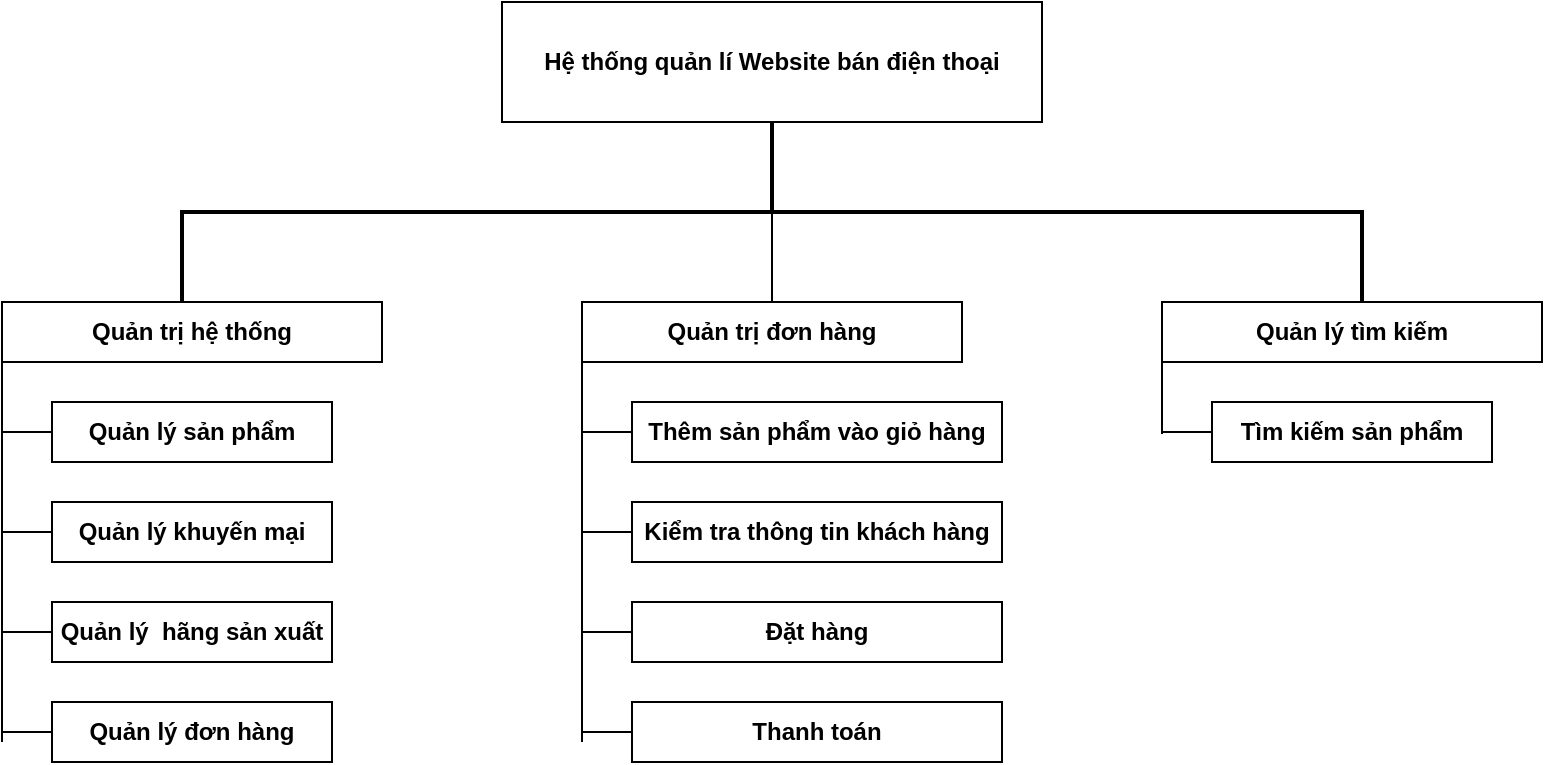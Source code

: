 <mxfile version="13.6.2" type="device" pages="19"><diagram id="dkbHD-0wDdbjRBDjXqwn" name="Biểu đồ phân cấp chức năng"><mxGraphModel dx="852" dy="494" grid="0" gridSize="10" guides="1" tooltips="1" connect="1" arrows="1" fold="1" page="1" pageScale="1" pageWidth="850" pageHeight="1100" math="0" shadow="0"><root><mxCell id="0"/><mxCell id="1" parent="0"/><mxCell id="zWxRNiK2FYASJf7Nk7wt-1" value="&lt;b&gt;Hệ thống quản lí Website bán điện thoại&lt;/b&gt;" style="rounded=0;whiteSpace=wrap;html=1;" parent="1" vertex="1"><mxGeometry x="290" y="80" width="270" height="60" as="geometry"/></mxCell><mxCell id="zWxRNiK2FYASJf7Nk7wt-2" value="" style="strokeWidth=2;html=1;shape=mxgraph.flowchart.annotation_2;align=left;labelPosition=right;pointerEvents=1;direction=south;" parent="1" vertex="1"><mxGeometry x="130" y="140" width="590" height="90" as="geometry"/></mxCell><mxCell id="zWxRNiK2FYASJf7Nk7wt-4" value="&lt;b&gt;Quản trị hệ thống&lt;/b&gt;" style="rounded=0;whiteSpace=wrap;html=1;" parent="1" vertex="1"><mxGeometry x="40" y="230" width="190" height="30" as="geometry"/></mxCell><mxCell id="zWxRNiK2FYASJf7Nk7wt-5" value="&lt;b&gt;Quản lý sản phẩm&lt;/b&gt;" style="rounded=0;whiteSpace=wrap;html=1;" parent="1" vertex="1"><mxGeometry x="65" y="280" width="140" height="30" as="geometry"/></mxCell><mxCell id="zWxRNiK2FYASJf7Nk7wt-6" value="&lt;b&gt;Quản lý khuyến mại&lt;/b&gt;" style="rounded=0;whiteSpace=wrap;html=1;" parent="1" vertex="1"><mxGeometry x="65" y="330" width="140" height="30" as="geometry"/></mxCell><mxCell id="zWxRNiK2FYASJf7Nk7wt-7" value="&lt;b&gt;Quản lý&amp;nbsp; hãng sản xuất&lt;/b&gt;" style="rounded=0;whiteSpace=wrap;html=1;" parent="1" vertex="1"><mxGeometry x="65" y="380" width="140" height="30" as="geometry"/></mxCell><mxCell id="zWxRNiK2FYASJf7Nk7wt-8" value="&lt;b&gt;Quản lý đơn hàng&lt;/b&gt;" style="rounded=0;whiteSpace=wrap;html=1;" parent="1" vertex="1"><mxGeometry x="65" y="430" width="140" height="30" as="geometry"/></mxCell><mxCell id="zWxRNiK2FYASJf7Nk7wt-10" value="" style="endArrow=none;html=1;entryX=0;entryY=1;entryDx=0;entryDy=0;" parent="1" target="zWxRNiK2FYASJf7Nk7wt-4" edge="1"><mxGeometry width="50" height="50" relative="1" as="geometry"><mxPoint x="40" y="450" as="sourcePoint"/><mxPoint x="450" y="330" as="targetPoint"/></mxGeometry></mxCell><mxCell id="zWxRNiK2FYASJf7Nk7wt-11" value="" style="endArrow=none;html=1;entryX=0;entryY=0.5;entryDx=0;entryDy=0;" parent="1" target="zWxRNiK2FYASJf7Nk7wt-5" edge="1"><mxGeometry width="50" height="50" relative="1" as="geometry"><mxPoint x="40" y="295" as="sourcePoint"/><mxPoint x="60" y="300" as="targetPoint"/></mxGeometry></mxCell><mxCell id="zWxRNiK2FYASJf7Nk7wt-12" value="" style="endArrow=none;html=1;entryX=0;entryY=0.5;entryDx=0;entryDy=0;" parent="1" target="zWxRNiK2FYASJf7Nk7wt-6" edge="1"><mxGeometry width="50" height="50" relative="1" as="geometry"><mxPoint x="40" y="345" as="sourcePoint"/><mxPoint x="75" y="305" as="targetPoint"/></mxGeometry></mxCell><mxCell id="zWxRNiK2FYASJf7Nk7wt-13" value="" style="endArrow=none;html=1;entryX=0;entryY=0.5;entryDx=0;entryDy=0;" parent="1" target="zWxRNiK2FYASJf7Nk7wt-7" edge="1"><mxGeometry width="50" height="50" relative="1" as="geometry"><mxPoint x="40" y="395" as="sourcePoint"/><mxPoint x="85" y="315" as="targetPoint"/></mxGeometry></mxCell><mxCell id="zWxRNiK2FYASJf7Nk7wt-14" value="" style="endArrow=none;html=1;entryX=0;entryY=0.5;entryDx=0;entryDy=0;" parent="1" target="zWxRNiK2FYASJf7Nk7wt-8" edge="1"><mxGeometry width="50" height="50" relative="1" as="geometry"><mxPoint x="40" y="445" as="sourcePoint"/><mxPoint x="95" y="325" as="targetPoint"/></mxGeometry></mxCell><mxCell id="zWxRNiK2FYASJf7Nk7wt-16" value="&lt;b&gt;Quản trị đơn hàng&lt;/b&gt;" style="rounded=0;whiteSpace=wrap;html=1;" parent="1" vertex="1"><mxGeometry x="330" y="230" width="190" height="30" as="geometry"/></mxCell><mxCell id="zWxRNiK2FYASJf7Nk7wt-23" value="" style="endArrow=none;html=1;strokeColor=#000000;entryX=0;entryY=0.5;entryDx=0;entryDy=0;entryPerimeter=0;exitX=0.5;exitY=0;exitDx=0;exitDy=0;" parent="1" source="zWxRNiK2FYASJf7Nk7wt-16" target="zWxRNiK2FYASJf7Nk7wt-2" edge="1"><mxGeometry width="50" height="50" relative="1" as="geometry"><mxPoint x="400" y="380" as="sourcePoint"/><mxPoint x="450" y="330" as="targetPoint"/></mxGeometry></mxCell><mxCell id="zWxRNiK2FYASJf7Nk7wt-24" value="&lt;b&gt;Thêm sản phẩm vào giỏ hàng&lt;/b&gt;" style="rounded=0;whiteSpace=wrap;html=1;" parent="1" vertex="1"><mxGeometry x="355" y="280" width="185" height="30" as="geometry"/></mxCell><mxCell id="zWxRNiK2FYASJf7Nk7wt-25" value="&lt;b&gt;Kiểm tra thông tin khách hàng&lt;/b&gt;" style="rounded=0;whiteSpace=wrap;html=1;" parent="1" vertex="1"><mxGeometry x="355" y="330" width="185" height="30" as="geometry"/></mxCell><mxCell id="zWxRNiK2FYASJf7Nk7wt-26" value="&lt;b&gt;Đặt hàng&lt;/b&gt;" style="rounded=0;whiteSpace=wrap;html=1;" parent="1" vertex="1"><mxGeometry x="355" y="380" width="185" height="30" as="geometry"/></mxCell><mxCell id="zWxRNiK2FYASJf7Nk7wt-27" value="&lt;b&gt;Thanh toán&lt;/b&gt;" style="rounded=0;whiteSpace=wrap;html=1;" parent="1" vertex="1"><mxGeometry x="355" y="430" width="185" height="30" as="geometry"/></mxCell><mxCell id="zWxRNiK2FYASJf7Nk7wt-28" value="" style="endArrow=none;html=1;strokeColor=#000000;entryX=0;entryY=1;entryDx=0;entryDy=0;" parent="1" target="zWxRNiK2FYASJf7Nk7wt-16" edge="1"><mxGeometry width="50" height="50" relative="1" as="geometry"><mxPoint x="330" y="450" as="sourcePoint"/><mxPoint x="450" y="330" as="targetPoint"/></mxGeometry></mxCell><mxCell id="zWxRNiK2FYASJf7Nk7wt-29" value="" style="endArrow=none;html=1;strokeColor=#000000;exitX=0;exitY=0.5;exitDx=0;exitDy=0;" parent="1" source="zWxRNiK2FYASJf7Nk7wt-24" edge="1"><mxGeometry width="50" height="50" relative="1" as="geometry"><mxPoint x="400" y="380" as="sourcePoint"/><mxPoint x="330" y="295" as="targetPoint"/></mxGeometry></mxCell><mxCell id="zWxRNiK2FYASJf7Nk7wt-30" value="" style="endArrow=none;html=1;strokeColor=#000000;exitX=0;exitY=0.5;exitDx=0;exitDy=0;" parent="1" source="zWxRNiK2FYASJf7Nk7wt-25" edge="1"><mxGeometry width="50" height="50" relative="1" as="geometry"><mxPoint x="400" y="380" as="sourcePoint"/><mxPoint x="330" y="345" as="targetPoint"/></mxGeometry></mxCell><mxCell id="zWxRNiK2FYASJf7Nk7wt-31" value="" style="endArrow=none;html=1;strokeColor=#000000;entryX=0;entryY=0.5;entryDx=0;entryDy=0;" parent="1" target="zWxRNiK2FYASJf7Nk7wt-26" edge="1"><mxGeometry width="50" height="50" relative="1" as="geometry"><mxPoint x="330" y="395" as="sourcePoint"/><mxPoint x="450" y="330" as="targetPoint"/></mxGeometry></mxCell><mxCell id="zWxRNiK2FYASJf7Nk7wt-32" value="" style="endArrow=none;html=1;strokeColor=#000000;exitX=0;exitY=0.5;exitDx=0;exitDy=0;" parent="1" source="zWxRNiK2FYASJf7Nk7wt-27" edge="1"><mxGeometry width="50" height="50" relative="1" as="geometry"><mxPoint x="400" y="380" as="sourcePoint"/><mxPoint x="330" y="445" as="targetPoint"/></mxGeometry></mxCell><mxCell id="zWxRNiK2FYASJf7Nk7wt-33" value="&lt;b&gt;Quản lý tìm kiếm&lt;/b&gt;" style="rounded=0;whiteSpace=wrap;html=1;" parent="1" vertex="1"><mxGeometry x="620" y="230" width="190" height="30" as="geometry"/></mxCell><mxCell id="zWxRNiK2FYASJf7Nk7wt-34" value="&lt;b&gt;Tìm kiếm sản phẩm&lt;/b&gt;" style="rounded=0;whiteSpace=wrap;html=1;" parent="1" vertex="1"><mxGeometry x="645" y="280" width="140" height="30" as="geometry"/></mxCell><mxCell id="zWxRNiK2FYASJf7Nk7wt-36" value="" style="endArrow=none;html=1;strokeColor=#000000;exitX=0;exitY=1;exitDx=0;exitDy=0;" parent="1" source="zWxRNiK2FYASJf7Nk7wt-33" edge="1"><mxGeometry width="50" height="50" relative="1" as="geometry"><mxPoint x="400" y="380" as="sourcePoint"/><mxPoint x="620" y="296" as="targetPoint"/></mxGeometry></mxCell><mxCell id="zWxRNiK2FYASJf7Nk7wt-37" value="" style="endArrow=none;html=1;strokeColor=#000000;entryX=0;entryY=0.5;entryDx=0;entryDy=0;" parent="1" target="zWxRNiK2FYASJf7Nk7wt-34" edge="1"><mxGeometry width="50" height="50" relative="1" as="geometry"><mxPoint x="620" y="295" as="sourcePoint"/><mxPoint x="450" y="330" as="targetPoint"/></mxGeometry></mxCell></root></mxGraphModel></diagram><diagram id="OUCkHo-a_xVmhq9shoHz" name="DFD mức khung cảnh"><mxGraphModel dx="1422" dy="1922" grid="0" gridSize="10" guides="1" tooltips="1" connect="1" arrows="1" fold="1" page="1" pageScale="1" pageWidth="850" pageHeight="1100" math="0" shadow="0"><root><mxCell id="n2X11btD4TTbPuKsk5eZ-0"/><mxCell id="n2X11btD4TTbPuKsk5eZ-1" parent="n2X11btD4TTbPuKsk5eZ-0"/><mxCell id="-9tCYJJYttQLKtQyOWiH-21" style="edgeStyle=orthogonalEdgeStyle;rounded=0;orthogonalLoop=1;jettySize=auto;html=1;strokeColor=#000000;entryX=0;entryY=1;entryDx=0;entryDy=0;" parent="n2X11btD4TTbPuKsk5eZ-1" source="5t278bfxhOlHHuDTV-af-1" target="5t278bfxhOlHHuDTV-af-2" edge="1"><mxGeometry relative="1" as="geometry"><mxPoint x="490" y="300" as="targetPoint"/><Array as="points"><mxPoint x="160" y="320"/><mxPoint x="445" y="320"/></Array></mxGeometry></mxCell><mxCell id="-9tCYJJYttQLKtQyOWiH-22" value="Yêu cầu thống kê" style="edgeLabel;html=1;align=center;verticalAlign=middle;resizable=0;points=[];" parent="-9tCYJJYttQLKtQyOWiH-21" vertex="1" connectable="0"><mxGeometry x="0.036" relative="1" as="geometry"><mxPoint as="offset"/></mxGeometry></mxCell><mxCell id="-9tCYJJYttQLKtQyOWiH-23" style="edgeStyle=orthogonalEdgeStyle;rounded=0;orthogonalLoop=1;jettySize=auto;html=1;entryX=0.327;entryY=0.975;entryDx=0;entryDy=0;entryPerimeter=0;strokeColor=#000000;" parent="n2X11btD4TTbPuKsk5eZ-1" source="5t278bfxhOlHHuDTV-af-1" target="5t278bfxhOlHHuDTV-af-2" edge="1"><mxGeometry relative="1" as="geometry"><Array as="points"><mxPoint x="150" y="350"/><mxPoint x="470" y="350"/></Array></mxGeometry></mxCell><mxCell id="-9tCYJJYttQLKtQyOWiH-24" value="Thông tin sản phẩm" style="edgeLabel;html=1;align=center;verticalAlign=middle;resizable=0;points=[];" parent="-9tCYJJYttQLKtQyOWiH-23" vertex="1" connectable="0"><mxGeometry x="0.029" relative="1" as="geometry"><mxPoint as="offset"/></mxGeometry></mxCell><mxCell id="-9tCYJJYttQLKtQyOWiH-25" style="edgeStyle=orthogonalEdgeStyle;rounded=0;orthogonalLoop=1;jettySize=auto;html=1;strokeColor=#000000;" parent="n2X11btD4TTbPuKsk5eZ-1" source="5t278bfxhOlHHuDTV-af-1" edge="1"><mxGeometry relative="1" as="geometry"><mxPoint x="490" y="300" as="targetPoint"/><Array as="points"><mxPoint x="130" y="380"/><mxPoint x="490" y="380"/></Array></mxGeometry></mxCell><mxCell id="-9tCYJJYttQLKtQyOWiH-26" value="Thông tin khách hàng" style="edgeLabel;html=1;align=center;verticalAlign=middle;resizable=0;points=[];" parent="-9tCYJJYttQLKtQyOWiH-25" vertex="1" connectable="0"><mxGeometry x="-0.004" y="-2" relative="1" as="geometry"><mxPoint as="offset"/></mxGeometry></mxCell><mxCell id="-9tCYJJYttQLKtQyOWiH-27" style="edgeStyle=orthogonalEdgeStyle;rounded=0;orthogonalLoop=1;jettySize=auto;html=1;strokeColor=#000000;" parent="n2X11btD4TTbPuKsk5eZ-1" source="5t278bfxhOlHHuDTV-af-1" edge="1"><mxGeometry relative="1" as="geometry"><mxPoint x="510" y="300" as="targetPoint"/><Array as="points"><mxPoint x="110" y="420"/><mxPoint x="510" y="420"/></Array></mxGeometry></mxCell><mxCell id="-9tCYJJYttQLKtQyOWiH-28" value="Thông tin hãng sản xuất" style="edgeLabel;html=1;align=center;verticalAlign=middle;resizable=0;points=[];" parent="-9tCYJJYttQLKtQyOWiH-27" vertex="1" connectable="0"><mxGeometry x="-0.044" y="-1" relative="1" as="geometry"><mxPoint as="offset"/></mxGeometry></mxCell><mxCell id="-9tCYJJYttQLKtQyOWiH-29" style="edgeStyle=orthogonalEdgeStyle;rounded=0;orthogonalLoop=1;jettySize=auto;html=1;entryX=0.08;entryY=0.822;entryDx=0;entryDy=0;entryPerimeter=0;strokeColor=#000000;" parent="n2X11btD4TTbPuKsk5eZ-1" source="5t278bfxhOlHHuDTV-af-1" target="5t278bfxhOlHHuDTV-af-2" edge="1"><mxGeometry relative="1" as="geometry"><Array as="points"><mxPoint x="170" y="290"/><mxPoint x="436" y="290"/></Array></mxGeometry></mxCell><mxCell id="-9tCYJJYttQLKtQyOWiH-30" value="Thông tin đơn hàng" style="edgeLabel;html=1;align=center;verticalAlign=middle;resizable=0;points=[];" parent="-9tCYJJYttQLKtQyOWiH-29" vertex="1" connectable="0"><mxGeometry x="-0.029" y="-4" relative="1" as="geometry"><mxPoint as="offset"/></mxGeometry></mxCell><mxCell id="XD6seTaq1yHaxqlREt3c-7" style="edgeStyle=orthogonalEdgeStyle;rounded=0;orthogonalLoop=1;jettySize=auto;html=1;entryX=0.051;entryY=0.764;entryDx=0;entryDy=0;entryPerimeter=0;" parent="n2X11btD4TTbPuKsk5eZ-1" source="5t278bfxhOlHHuDTV-af-1" target="5t278bfxhOlHHuDTV-af-2" edge="1"><mxGeometry relative="1" as="geometry"><Array as="points"><mxPoint x="183" y="265"/></Array></mxGeometry></mxCell><mxCell id="XD6seTaq1yHaxqlREt3c-8" value="phản hồi ý kiến" style="edgeLabel;html=1;align=center;verticalAlign=middle;resizable=0;points=[];" parent="XD6seTaq1yHaxqlREt3c-7" vertex="1" connectable="0"><mxGeometry x="-0.33" y="-4" relative="1" as="geometry"><mxPoint x="33.1" y="-4.08" as="offset"/></mxGeometry></mxCell><mxCell id="XD6seTaq1yHaxqlREt3c-9" style="edgeStyle=orthogonalEdgeStyle;rounded=0;orthogonalLoop=1;jettySize=auto;html=1;entryX=0.255;entryY=0.036;entryDx=0;entryDy=0;entryPerimeter=0;" parent="n2X11btD4TTbPuKsk5eZ-1" source="5t278bfxhOlHHuDTV-af-1" target="5t278bfxhOlHHuDTV-af-2" edge="1"><mxGeometry relative="1" as="geometry"><mxPoint x="422" y="166" as="targetPoint"/><Array as="points"><mxPoint x="147" y="108"/><mxPoint x="460" y="108"/></Array></mxGeometry></mxCell><mxCell id="XD6seTaq1yHaxqlREt3c-10" value="thông tin đăng nhập" style="edgeLabel;html=1;align=center;verticalAlign=middle;resizable=0;points=[];" parent="XD6seTaq1yHaxqlREt3c-9" vertex="1" connectable="0"><mxGeometry x="0.017" y="1" relative="1" as="geometry"><mxPoint as="offset"/></mxGeometry></mxCell><mxCell id="5t278bfxhOlHHuDTV-af-1" value="Ban quản trị" style="rounded=0;whiteSpace=wrap;html=1;" parent="n2X11btD4TTbPuKsk5eZ-1" vertex="1"><mxGeometry x="70" y="200" width="120" height="60" as="geometry"/></mxCell><mxCell id="5t278bfxhOlHHuDTV-af-4" style="edgeStyle=orthogonalEdgeStyle;rounded=0;orthogonalLoop=1;jettySize=auto;html=1;strokeColor=#000000;exitX=0.417;exitY=0;exitDx=0;exitDy=0;exitPerimeter=0;entryX=0.5;entryY=0;entryDx=0;entryDy=0;" parent="n2X11btD4TTbPuKsk5eZ-1" source="5t278bfxhOlHHuDTV-af-1" target="5t278bfxhOlHHuDTV-af-2" edge="1"><mxGeometry relative="1" as="geometry"><mxPoint x="100" y="200" as="targetPoint"/><Array as="points"><mxPoint x="120" y="50"/><mxPoint x="494" y="50"/></Array></mxGeometry></mxCell><mxCell id="5t278bfxhOlHHuDTV-af-8" value="Khuyến mại" style="edgeLabel;html=1;align=center;verticalAlign=middle;resizable=0;points=[];" parent="5t278bfxhOlHHuDTV-af-4" vertex="1" connectable="0"><mxGeometry x="-0.222" y="2" relative="1" as="geometry"><mxPoint x="93.0" y="2" as="offset"/></mxGeometry></mxCell><mxCell id="-9tCYJJYttQLKtQyOWiH-0" style="edgeStyle=orthogonalEdgeStyle;rounded=0;orthogonalLoop=1;jettySize=auto;html=1;entryX=0.5;entryY=0;entryDx=0;entryDy=0;strokeColor=#000000;" parent="n2X11btD4TTbPuKsk5eZ-1" source="5t278bfxhOlHHuDTV-af-2" target="5t278bfxhOlHHuDTV-af-3" edge="1"><mxGeometry relative="1" as="geometry"><Array as="points"><mxPoint x="510" y="-30"/><mxPoint x="790" y="-30"/></Array></mxGeometry></mxCell><mxCell id="-9tCYJJYttQLKtQyOWiH-1" value="Thông tin sản phẩm, khuyến mại" style="edgeLabel;html=1;align=center;verticalAlign=middle;resizable=0;points=[];" parent="-9tCYJJYttQLKtQyOWiH-0" vertex="1" connectable="0"><mxGeometry x="-0.081" relative="1" as="geometry"><mxPoint as="offset"/></mxGeometry></mxCell><mxCell id="-9tCYJJYttQLKtQyOWiH-8" style="edgeStyle=orthogonalEdgeStyle;rounded=0;orthogonalLoop=1;jettySize=auto;html=1;entryX=0.342;entryY=0.983;entryDx=0;entryDy=0;strokeColor=#000000;entryPerimeter=0;" parent="n2X11btD4TTbPuKsk5eZ-1" source="5t278bfxhOlHHuDTV-af-2" target="5t278bfxhOlHHuDTV-af-3" edge="1"><mxGeometry relative="1" as="geometry"><Array as="points"><mxPoint x="540" y="310"/><mxPoint x="770" y="310"/><mxPoint x="770" y="254"/><mxPoint x="771" y="254"/></Array></mxGeometry></mxCell><mxCell id="-9tCYJJYttQLKtQyOWiH-9" value="Kết quả đăng nhập" style="edgeLabel;html=1;align=center;verticalAlign=middle;resizable=0;points=[];" parent="-9tCYJJYttQLKtQyOWiH-8" vertex="1" connectable="0"><mxGeometry x="-0.003" y="1" relative="1" as="geometry"><mxPoint as="offset"/></mxGeometry></mxCell><mxCell id="-9tCYJJYttQLKtQyOWiH-13" style="edgeStyle=orthogonalEdgeStyle;rounded=0;orthogonalLoop=1;jettySize=auto;html=1;entryX=0.167;entryY=1;entryDx=0;entryDy=0;entryPerimeter=0;strokeColor=#000000;exitX=0.953;exitY=0.742;exitDx=0;exitDy=0;exitPerimeter=0;" parent="n2X11btD4TTbPuKsk5eZ-1" source="5t278bfxhOlHHuDTV-af-2" target="5t278bfxhOlHHuDTV-af-3" edge="1"><mxGeometry relative="1" as="geometry"><Array as="points"><mxPoint x="556" y="270"/><mxPoint x="750" y="270"/></Array></mxGeometry></mxCell><mxCell id="-9tCYJJYttQLKtQyOWiH-14" value="Kết quả tìm kiếm" style="edgeLabel;html=1;align=center;verticalAlign=middle;resizable=0;points=[];" parent="-9tCYJJYttQLKtQyOWiH-13" vertex="1" connectable="0"><mxGeometry x="0.107" y="-4" relative="1" as="geometry"><mxPoint x="-32.02" y="-4" as="offset"/></mxGeometry></mxCell><mxCell id="-9tCYJJYttQLKtQyOWiH-15" style="edgeStyle=orthogonalEdgeStyle;rounded=0;orthogonalLoop=1;jettySize=auto;html=1;strokeColor=#000000;entryX=0.5;entryY=1;entryDx=0;entryDy=0;" parent="n2X11btD4TTbPuKsk5eZ-1" source="5t278bfxhOlHHuDTV-af-2" target="5t278bfxhOlHHuDTV-af-3" edge="1"><mxGeometry relative="1" as="geometry"><mxPoint x="646" y="210" as="targetPoint"/><Array as="points"><mxPoint x="520" y="350"/><mxPoint x="790" y="350"/></Array></mxGeometry></mxCell><mxCell id="-9tCYJJYttQLKtQyOWiH-16" value="Xác nhận đơn hàng" style="edgeLabel;html=1;align=center;verticalAlign=middle;resizable=0;points=[];" parent="-9tCYJJYttQLKtQyOWiH-15" vertex="1" connectable="0"><mxGeometry x="0.013" relative="1" as="geometry"><mxPoint as="offset"/></mxGeometry></mxCell><mxCell id="-9tCYJJYttQLKtQyOWiH-17" style="edgeStyle=orthogonalEdgeStyle;rounded=0;orthogonalLoop=1;jettySize=auto;html=1;strokeColor=#000000;" parent="n2X11btD4TTbPuKsk5eZ-1" source="5t278bfxhOlHHuDTV-af-2" edge="1"><mxGeometry relative="1" as="geometry"><mxPoint x="139" y="197" as="targetPoint"/><Array as="points"><mxPoint x="480" y="90"/><mxPoint x="139" y="90"/><mxPoint x="139" y="197"/></Array></mxGeometry></mxCell><mxCell id="-9tCYJJYttQLKtQyOWiH-18" value="Kết quả thống kê" style="edgeLabel;html=1;align=center;verticalAlign=middle;resizable=0;points=[];" parent="-9tCYJJYttQLKtQyOWiH-17" vertex="1" connectable="0"><mxGeometry x="-0.123" y="-1" relative="1" as="geometry"><mxPoint as="offset"/></mxGeometry></mxCell><mxCell id="XD6seTaq1yHaxqlREt3c-3" style="edgeStyle=orthogonalEdgeStyle;rounded=0;orthogonalLoop=1;jettySize=auto;html=1;entryX=0;entryY=0.25;entryDx=0;entryDy=0;" parent="n2X11btD4TTbPuKsk5eZ-1" source="5t278bfxhOlHHuDTV-af-2" target="5t278bfxhOlHHuDTV-af-3" edge="1"><mxGeometry relative="1" as="geometry"><Array as="points"><mxPoint x="599" y="205"/><mxPoint x="599" y="205"/></Array></mxGeometry></mxCell><mxCell id="XD6seTaq1yHaxqlREt3c-4" value="phản hồi ý kiến" style="edgeLabel;html=1;align=center;verticalAlign=middle;resizable=0;points=[];" parent="XD6seTaq1yHaxqlREt3c-3" vertex="1" connectable="0"><mxGeometry x="-0.339" y="-2" relative="1" as="geometry"><mxPoint x="23.73" y="-1" as="offset"/></mxGeometry></mxCell><mxCell id="XD6seTaq1yHaxqlREt3c-5" style="edgeStyle=orthogonalEdgeStyle;rounded=0;orthogonalLoop=1;jettySize=auto;html=1;entryX=1;entryY=0;entryDx=0;entryDy=0;" parent="n2X11btD4TTbPuKsk5eZ-1" source="5t278bfxhOlHHuDTV-af-2" target="5t278bfxhOlHHuDTV-af-1" edge="1"><mxGeometry relative="1" as="geometry"><Array as="points"><mxPoint x="190" y="180"/></Array></mxGeometry></mxCell><mxCell id="XD6seTaq1yHaxqlREt3c-6" value="ý kiến góp ý" style="edgeLabel;html=1;align=center;verticalAlign=middle;resizable=0;points=[];" parent="XD6seTaq1yHaxqlREt3c-5" vertex="1" connectable="0"><mxGeometry x="0.106" y="-1" relative="1" as="geometry"><mxPoint as="offset"/></mxGeometry></mxCell><mxCell id="XD6seTaq1yHaxqlREt3c-11" style="edgeStyle=orthogonalEdgeStyle;rounded=0;orthogonalLoop=1;jettySize=auto;html=1;entryX=0.75;entryY=0;entryDx=0;entryDy=0;" parent="n2X11btD4TTbPuKsk5eZ-1" source="5t278bfxhOlHHuDTV-af-2" target="5t278bfxhOlHHuDTV-af-1" edge="1"><mxGeometry relative="1" as="geometry"><Array as="points"><mxPoint x="447" y="127"/><mxPoint x="160" y="127"/></Array></mxGeometry></mxCell><mxCell id="XD6seTaq1yHaxqlREt3c-12" value="kết quả đăng nhập" style="edgeLabel;html=1;align=center;verticalAlign=middle;resizable=0;points=[];" parent="XD6seTaq1yHaxqlREt3c-11" vertex="1" connectable="0"><mxGeometry x="0.052" y="2" relative="1" as="geometry"><mxPoint as="offset"/></mxGeometry></mxCell><mxCell id="5t278bfxhOlHHuDTV-af-2" value="Hệ thống website bán điện thoại" style="ellipse;whiteSpace=wrap;html=1;aspect=fixed;" parent="n2X11btD4TTbPuKsk5eZ-1" vertex="1"><mxGeometry x="425" y="160" width="137.5" height="137.5" as="geometry"/></mxCell><mxCell id="-9tCYJJYttQLKtQyOWiH-2" style="edgeStyle=orthogonalEdgeStyle;rounded=0;orthogonalLoop=1;jettySize=auto;html=1;strokeColor=#000000;entryX=0.72;entryY=0.022;entryDx=0;entryDy=0;entryPerimeter=0;" parent="n2X11btD4TTbPuKsk5eZ-1" source="5t278bfxhOlHHuDTV-af-3" target="5t278bfxhOlHHuDTV-af-2" edge="1"><mxGeometry relative="1" as="geometry"><mxPoint x="646" y="50" as="targetPoint"/><Array as="points"><mxPoint x="780" y="20"/><mxPoint x="524" y="20"/></Array></mxGeometry></mxCell><mxCell id="-9tCYJJYttQLKtQyOWiH-3" value="Đơn đặt hàng" style="edgeLabel;html=1;align=center;verticalAlign=middle;resizable=0;points=[];" parent="-9tCYJJYttQLKtQyOWiH-2" vertex="1" connectable="0"><mxGeometry x="0.207" y="3" relative="1" as="geometry"><mxPoint x="23" as="offset"/></mxGeometry></mxCell><mxCell id="-9tCYJJYttQLKtQyOWiH-4" style="edgeStyle=orthogonalEdgeStyle;rounded=0;orthogonalLoop=1;jettySize=auto;html=1;entryX=0.793;entryY=0.065;entryDx=0;entryDy=0;entryPerimeter=0;strokeColor=#000000;" parent="n2X11btD4TTbPuKsk5eZ-1" source="5t278bfxhOlHHuDTV-af-3" target="5t278bfxhOlHHuDTV-af-2" edge="1"><mxGeometry relative="1" as="geometry"><Array as="points"><mxPoint x="770" y="70"/><mxPoint x="534" y="70"/></Array></mxGeometry></mxCell><mxCell id="-9tCYJJYttQLKtQyOWiH-5" value="Thông tin đăng kí ,sửa đổi tài khoản" style="edgeLabel;html=1;align=center;verticalAlign=middle;resizable=0;points=[];" parent="-9tCYJJYttQLKtQyOWiH-4" vertex="1" connectable="0"><mxGeometry x="0.174" y="-1" relative="1" as="geometry"><mxPoint as="offset"/></mxGeometry></mxCell><mxCell id="-9tCYJJYttQLKtQyOWiH-6" style="edgeStyle=orthogonalEdgeStyle;rounded=0;orthogonalLoop=1;jettySize=auto;html=1;entryX=1;entryY=0;entryDx=0;entryDy=0;strokeColor=#000000;" parent="n2X11btD4TTbPuKsk5eZ-1" source="5t278bfxhOlHHuDTV-af-3" target="5t278bfxhOlHHuDTV-af-2" edge="1"><mxGeometry relative="1" as="geometry"><Array as="points"><mxPoint x="760" y="100"/><mxPoint x="542" y="100"/></Array></mxGeometry></mxCell><mxCell id="-9tCYJJYttQLKtQyOWiH-7" value="Thông tin đăng nhập tài khoản" style="edgeLabel;html=1;align=center;verticalAlign=middle;resizable=0;points=[];" parent="-9tCYJJYttQLKtQyOWiH-6" vertex="1" connectable="0"><mxGeometry x="0.088" relative="1" as="geometry"><mxPoint as="offset"/></mxGeometry></mxCell><mxCell id="-9tCYJJYttQLKtQyOWiH-11" style="edgeStyle=orthogonalEdgeStyle;rounded=0;orthogonalLoop=1;jettySize=auto;html=1;entryX=0.916;entryY=0.225;entryDx=0;entryDy=0;entryPerimeter=0;strokeColor=#000000;" parent="n2X11btD4TTbPuKsk5eZ-1" source="5t278bfxhOlHHuDTV-af-3" target="5t278bfxhOlHHuDTV-af-2" edge="1"><mxGeometry relative="1" as="geometry"><Array as="points"><mxPoint x="750" y="130"/><mxPoint x="551" y="130"/></Array></mxGeometry></mxCell><mxCell id="-9tCYJJYttQLKtQyOWiH-12" value="Yêu cầu tìm kiếm" style="edgeLabel;html=1;align=center;verticalAlign=middle;resizable=0;points=[];" parent="-9tCYJJYttQLKtQyOWiH-11" vertex="1" connectable="0"><mxGeometry x="-0.194" relative="1" as="geometry"><mxPoint x="-41" as="offset"/></mxGeometry></mxCell><mxCell id="XD6seTaq1yHaxqlREt3c-0" style="edgeStyle=orthogonalEdgeStyle;rounded=0;orthogonalLoop=1;jettySize=auto;html=1;" parent="n2X11btD4TTbPuKsk5eZ-1" source="5t278bfxhOlHHuDTV-af-3" target="5t278bfxhOlHHuDTV-af-2" edge="1"><mxGeometry relative="1" as="geometry"><Array as="points"><mxPoint x="640" y="250"/><mxPoint x="640" y="250"/></Array></mxGeometry></mxCell><mxCell id="XD6seTaq1yHaxqlREt3c-1" value="ý kiến góp ý" style="edgeLabel;html=1;align=center;verticalAlign=middle;resizable=0;points=[];" parent="XD6seTaq1yHaxqlREt3c-0" vertex="1" connectable="0"><mxGeometry x="-0.251" y="2" relative="1" as="geometry"><mxPoint x="-27" as="offset"/></mxGeometry></mxCell><mxCell id="5t278bfxhOlHHuDTV-af-3" value="Khách hàng" style="rounded=0;whiteSpace=wrap;html=1;" parent="n2X11btD4TTbPuKsk5eZ-1" vertex="1"><mxGeometry x="730" y="190" width="120" height="60" as="geometry"/></mxCell></root></mxGraphModel></diagram><diagram name="DFD mức khung cảnh -sửa" id="eZCa80hr2G2n1lbpb54a"><mxGraphModel dx="1422" dy="1922" grid="0" gridSize="10" guides="1" tooltips="1" connect="1" arrows="1" fold="1" page="1" pageScale="1" pageWidth="850" pageHeight="1100" math="0" shadow="0"><root><mxCell id="yNKdQsJt_iHTqD8kstrJ-0"/><mxCell id="yNKdQsJt_iHTqD8kstrJ-1" parent="yNKdQsJt_iHTqD8kstrJ-0"/><mxCell id="yNKdQsJt_iHTqD8kstrJ-2" style="edgeStyle=orthogonalEdgeStyle;rounded=0;orthogonalLoop=1;jettySize=auto;html=1;strokeColor=#000000;entryX=0.233;entryY=0.938;entryDx=0;entryDy=0;entryPerimeter=0;" parent="yNKdQsJt_iHTqD8kstrJ-1" source="yNKdQsJt_iHTqD8kstrJ-16" target="yNKdQsJt_iHTqD8kstrJ-35" edge="1"><mxGeometry relative="1" as="geometry"><mxPoint x="490" y="300" as="targetPoint"/><Array as="points"><mxPoint x="160" y="320"/><mxPoint x="457" y="320"/></Array></mxGeometry></mxCell><mxCell id="yNKdQsJt_iHTqD8kstrJ-3" value="Yêu cầu thống kê" style="edgeLabel;html=1;align=center;verticalAlign=middle;resizable=0;points=[];" parent="yNKdQsJt_iHTqD8kstrJ-2" vertex="1" connectable="0"><mxGeometry x="0.036" relative="1" as="geometry"><mxPoint as="offset"/></mxGeometry></mxCell><mxCell id="yNKdQsJt_iHTqD8kstrJ-4" style="edgeStyle=orthogonalEdgeStyle;rounded=0;orthogonalLoop=1;jettySize=auto;html=1;entryX=0.327;entryY=0.975;entryDx=0;entryDy=0;entryPerimeter=0;strokeColor=#000000;" parent="yNKdQsJt_iHTqD8kstrJ-1" source="yNKdQsJt_iHTqD8kstrJ-16" target="yNKdQsJt_iHTqD8kstrJ-35" edge="1"><mxGeometry relative="1" as="geometry"><Array as="points"><mxPoint x="136" y="376"/><mxPoint x="470" y="376"/></Array></mxGeometry></mxCell><mxCell id="yNKdQsJt_iHTqD8kstrJ-5" value="Thông tin sản phẩm" style="edgeLabel;html=1;align=center;verticalAlign=middle;resizable=0;points=[];" parent="yNKdQsJt_iHTqD8kstrJ-4" vertex="1" connectable="0"><mxGeometry x="0.029" relative="1" as="geometry"><mxPoint as="offset"/></mxGeometry></mxCell><mxCell id="yNKdQsJt_iHTqD8kstrJ-8" style="edgeStyle=orthogonalEdgeStyle;rounded=0;orthogonalLoop=1;jettySize=auto;html=1;strokeColor=#000000;entryX=0.451;entryY=0.996;entryDx=0;entryDy=0;entryPerimeter=0;" parent="yNKdQsJt_iHTqD8kstrJ-1" source="yNKdQsJt_iHTqD8kstrJ-16" target="yNKdQsJt_iHTqD8kstrJ-35" edge="1"><mxGeometry relative="1" as="geometry"><mxPoint x="487" y="338" as="targetPoint"/><Array as="points"><mxPoint x="110" y="420"/><mxPoint x="487" y="420"/></Array></mxGeometry></mxCell><mxCell id="yNKdQsJt_iHTqD8kstrJ-9" value="Thông tin hãng sản xuất" style="edgeLabel;html=1;align=center;verticalAlign=middle;resizable=0;points=[];" parent="yNKdQsJt_iHTqD8kstrJ-8" vertex="1" connectable="0"><mxGeometry x="-0.044" y="-1" relative="1" as="geometry"><mxPoint as="offset"/></mxGeometry></mxCell><mxCell id="yNKdQsJt_iHTqD8kstrJ-10" style="edgeStyle=orthogonalEdgeStyle;rounded=0;orthogonalLoop=1;jettySize=auto;html=1;strokeColor=#000000;exitX=0.102;exitY=0.807;exitDx=0;exitDy=0;exitPerimeter=0;" parent="yNKdQsJt_iHTqD8kstrJ-1" source="yNKdQsJt_iHTqD8kstrJ-35" target="yNKdQsJt_iHTqD8kstrJ-16" edge="1"><mxGeometry relative="1" as="geometry"><Array as="points"><mxPoint x="439" y="290"/><mxPoint x="170" y="290"/></Array></mxGeometry></mxCell><mxCell id="yNKdQsJt_iHTqD8kstrJ-11" value="Các đơn hàng" style="edgeLabel;html=1;align=center;verticalAlign=middle;resizable=0;points=[];" parent="yNKdQsJt_iHTqD8kstrJ-10" vertex="1" connectable="0"><mxGeometry x="-0.029" y="-4" relative="1" as="geometry"><mxPoint as="offset"/></mxGeometry></mxCell><mxCell id="yNKdQsJt_iHTqD8kstrJ-16" value="Ban quản trị" style="rounded=0;whiteSpace=wrap;html=1;" parent="yNKdQsJt_iHTqD8kstrJ-1" vertex="1"><mxGeometry x="70" y="200" width="120" height="60" as="geometry"/></mxCell><mxCell id="yNKdQsJt_iHTqD8kstrJ-17" style="edgeStyle=orthogonalEdgeStyle;rounded=0;orthogonalLoop=1;jettySize=auto;html=1;strokeColor=#000000;exitX=0.417;exitY=0;exitDx=0;exitDy=0;exitPerimeter=0;entryX=0.335;entryY=0.007;entryDx=0;entryDy=0;entryPerimeter=0;" parent="yNKdQsJt_iHTqD8kstrJ-1" source="yNKdQsJt_iHTqD8kstrJ-16" target="yNKdQsJt_iHTqD8kstrJ-35" edge="1"><mxGeometry relative="1" as="geometry"><mxPoint x="100" y="200" as="targetPoint"/><Array as="points"><mxPoint x="120" y="50"/><mxPoint x="471" y="50"/></Array></mxGeometry></mxCell><mxCell id="yNKdQsJt_iHTqD8kstrJ-18" value="Khuyến mại" style="edgeLabel;html=1;align=center;verticalAlign=middle;resizable=0;points=[];" parent="yNKdQsJt_iHTqD8kstrJ-17" vertex="1" connectable="0"><mxGeometry x="-0.222" y="2" relative="1" as="geometry"><mxPoint x="93.0" y="2" as="offset"/></mxGeometry></mxCell><mxCell id="yNKdQsJt_iHTqD8kstrJ-19" style="edgeStyle=orthogonalEdgeStyle;rounded=0;orthogonalLoop=1;jettySize=auto;html=1;entryX=0.75;entryY=0;entryDx=0;entryDy=0;strokeColor=#000000;" parent="yNKdQsJt_iHTqD8kstrJ-1" source="yNKdQsJt_iHTqD8kstrJ-35" target="yNKdQsJt_iHTqD8kstrJ-46" edge="1"><mxGeometry relative="1" as="geometry"><Array as="points"><mxPoint x="510" y="-30"/><mxPoint x="820" y="-30"/></Array></mxGeometry></mxCell><mxCell id="yNKdQsJt_iHTqD8kstrJ-20" value="Thông tin sản phẩm, khuyến mại" style="edgeLabel;html=1;align=center;verticalAlign=middle;resizable=0;points=[];" parent="yNKdQsJt_iHTqD8kstrJ-19" vertex="1" connectable="0"><mxGeometry x="-0.081" relative="1" as="geometry"><mxPoint as="offset"/></mxGeometry></mxCell><mxCell id="yNKdQsJt_iHTqD8kstrJ-21" style="edgeStyle=orthogonalEdgeStyle;rounded=0;orthogonalLoop=1;jettySize=auto;html=1;entryX=0.342;entryY=0.983;entryDx=0;entryDy=0;strokeColor=#000000;entryPerimeter=0;" parent="yNKdQsJt_iHTqD8kstrJ-1" source="yNKdQsJt_iHTqD8kstrJ-35" target="yNKdQsJt_iHTqD8kstrJ-46" edge="1"><mxGeometry relative="1" as="geometry"><Array as="points"><mxPoint x="540" y="310"/><mxPoint x="770" y="310"/><mxPoint x="770" y="254"/><mxPoint x="771" y="254"/></Array></mxGeometry></mxCell><mxCell id="yNKdQsJt_iHTqD8kstrJ-22" value="Kết quả đăng nhập" style="edgeLabel;html=1;align=center;verticalAlign=middle;resizable=0;points=[];" parent="yNKdQsJt_iHTqD8kstrJ-21" vertex="1" connectable="0"><mxGeometry x="-0.003" y="1" relative="1" as="geometry"><mxPoint as="offset"/></mxGeometry></mxCell><mxCell id="yNKdQsJt_iHTqD8kstrJ-23" style="edgeStyle=orthogonalEdgeStyle;rounded=0;orthogonalLoop=1;jettySize=auto;html=1;entryX=0.167;entryY=1;entryDx=0;entryDy=0;entryPerimeter=0;strokeColor=#000000;exitX=0.953;exitY=0.742;exitDx=0;exitDy=0;exitPerimeter=0;" parent="yNKdQsJt_iHTqD8kstrJ-1" source="yNKdQsJt_iHTqD8kstrJ-35" target="yNKdQsJt_iHTqD8kstrJ-46" edge="1"><mxGeometry relative="1" as="geometry"><Array as="points"><mxPoint x="556" y="270"/><mxPoint x="750" y="270"/></Array></mxGeometry></mxCell><mxCell id="yNKdQsJt_iHTqD8kstrJ-24" value="Kết quả tìm kiếm" style="edgeLabel;html=1;align=center;verticalAlign=middle;resizable=0;points=[];" parent="yNKdQsJt_iHTqD8kstrJ-23" vertex="1" connectable="0"><mxGeometry x="0.107" y="-4" relative="1" as="geometry"><mxPoint x="-32.02" y="-4" as="offset"/></mxGeometry></mxCell><mxCell id="yNKdQsJt_iHTqD8kstrJ-25" style="edgeStyle=orthogonalEdgeStyle;rounded=0;orthogonalLoop=1;jettySize=auto;html=1;strokeColor=#000000;entryX=0.5;entryY=1;entryDx=0;entryDy=0;" parent="yNKdQsJt_iHTqD8kstrJ-1" source="yNKdQsJt_iHTqD8kstrJ-35" target="yNKdQsJt_iHTqD8kstrJ-46" edge="1"><mxGeometry relative="1" as="geometry"><mxPoint x="646" y="210" as="targetPoint"/><Array as="points"><mxPoint x="520" y="350"/><mxPoint x="790" y="350"/></Array></mxGeometry></mxCell><mxCell id="yNKdQsJt_iHTqD8kstrJ-26" value="Xác nhận đơn hàng" style="edgeLabel;html=1;align=center;verticalAlign=middle;resizable=0;points=[];" parent="yNKdQsJt_iHTqD8kstrJ-25" vertex="1" connectable="0"><mxGeometry x="0.013" relative="1" as="geometry"><mxPoint as="offset"/></mxGeometry></mxCell><mxCell id="yNKdQsJt_iHTqD8kstrJ-27" style="edgeStyle=orthogonalEdgeStyle;rounded=0;orthogonalLoop=1;jettySize=auto;html=1;strokeColor=#000000;exitX=0;exitY=0;exitDx=0;exitDy=0;entryX=0.75;entryY=0;entryDx=0;entryDy=0;" parent="yNKdQsJt_iHTqD8kstrJ-1" source="yNKdQsJt_iHTqD8kstrJ-35" target="yNKdQsJt_iHTqD8kstrJ-16" edge="1"><mxGeometry relative="1" as="geometry"><mxPoint x="139" y="197" as="targetPoint"/><Array as="points"><mxPoint x="445" y="90"/><mxPoint x="160" y="90"/></Array></mxGeometry></mxCell><mxCell id="yNKdQsJt_iHTqD8kstrJ-28" value="Kết quả thống kê" style="edgeLabel;html=1;align=center;verticalAlign=middle;resizable=0;points=[];" parent="yNKdQsJt_iHTqD8kstrJ-27" vertex="1" connectable="0"><mxGeometry x="-0.123" y="-1" relative="1" as="geometry"><mxPoint as="offset"/></mxGeometry></mxCell><mxCell id="yNKdQsJt_iHTqD8kstrJ-29" style="edgeStyle=orthogonalEdgeStyle;rounded=0;orthogonalLoop=1;jettySize=auto;html=1;entryX=0;entryY=0.25;entryDx=0;entryDy=0;" parent="yNKdQsJt_iHTqD8kstrJ-1" source="yNKdQsJt_iHTqD8kstrJ-35" target="yNKdQsJt_iHTqD8kstrJ-46" edge="1"><mxGeometry relative="1" as="geometry"><Array as="points"><mxPoint x="599" y="205"/><mxPoint x="599" y="205"/></Array></mxGeometry></mxCell><mxCell id="yNKdQsJt_iHTqD8kstrJ-30" value="phản hồi ý kiến" style="edgeLabel;html=1;align=center;verticalAlign=middle;resizable=0;points=[];" parent="yNKdQsJt_iHTqD8kstrJ-29" vertex="1" connectable="0"><mxGeometry x="-0.339" y="-2" relative="1" as="geometry"><mxPoint x="23.73" y="-1" as="offset"/></mxGeometry></mxCell><mxCell id="yNKdQsJt_iHTqD8kstrJ-35" value="Hệ thống website bán điện thoại" style="ellipse;whiteSpace=wrap;html=1;aspect=fixed;" parent="yNKdQsJt_iHTqD8kstrJ-1" vertex="1"><mxGeometry x="425" y="160" width="137.5" height="137.5" as="geometry"/></mxCell><mxCell id="yNKdQsJt_iHTqD8kstrJ-36" style="edgeStyle=orthogonalEdgeStyle;rounded=0;orthogonalLoop=1;jettySize=auto;html=1;strokeColor=#000000;entryX=0.72;entryY=0.022;entryDx=0;entryDy=0;entryPerimeter=0;exitX=0.575;exitY=-0.05;exitDx=0;exitDy=0;exitPerimeter=0;" parent="yNKdQsJt_iHTqD8kstrJ-1" source="yNKdQsJt_iHTqD8kstrJ-46" target="yNKdQsJt_iHTqD8kstrJ-35" edge="1"><mxGeometry relative="1" as="geometry"><mxPoint x="646" y="50" as="targetPoint"/><Array as="points"><mxPoint x="799" y="20"/><mxPoint x="524" y="20"/></Array></mxGeometry></mxCell><mxCell id="yNKdQsJt_iHTqD8kstrJ-37" value="Đơn đặt hàng" style="edgeLabel;html=1;align=center;verticalAlign=middle;resizable=0;points=[];" parent="yNKdQsJt_iHTqD8kstrJ-36" vertex="1" connectable="0"><mxGeometry x="0.207" y="3" relative="1" as="geometry"><mxPoint x="41" y="-2" as="offset"/></mxGeometry></mxCell><mxCell id="yNKdQsJt_iHTqD8kstrJ-40" style="edgeStyle=orthogonalEdgeStyle;rounded=0;orthogonalLoop=1;jettySize=auto;html=1;entryX=1;entryY=0;entryDx=0;entryDy=0;strokeColor=#000000;" parent="yNKdQsJt_iHTqD8kstrJ-1" source="yNKdQsJt_iHTqD8kstrJ-46" target="yNKdQsJt_iHTqD8kstrJ-35" edge="1"><mxGeometry relative="1" as="geometry"><Array as="points"><mxPoint x="760" y="100"/><mxPoint x="542" y="100"/></Array></mxGeometry></mxCell><mxCell id="yNKdQsJt_iHTqD8kstrJ-41" value="Đăng nhập tài khoản" style="edgeLabel;html=1;align=center;verticalAlign=middle;resizable=0;points=[];" parent="yNKdQsJt_iHTqD8kstrJ-40" vertex="1" connectable="0"><mxGeometry x="0.088" relative="1" as="geometry"><mxPoint as="offset"/></mxGeometry></mxCell><mxCell id="yNKdQsJt_iHTqD8kstrJ-42" style="edgeStyle=orthogonalEdgeStyle;rounded=0;orthogonalLoop=1;jettySize=auto;html=1;entryX=0.916;entryY=0.225;entryDx=0;entryDy=0;entryPerimeter=0;strokeColor=#000000;" parent="yNKdQsJt_iHTqD8kstrJ-1" source="yNKdQsJt_iHTqD8kstrJ-46" target="yNKdQsJt_iHTqD8kstrJ-35" edge="1"><mxGeometry relative="1" as="geometry"><Array as="points"><mxPoint x="750" y="149"/><mxPoint x="551" y="149"/></Array></mxGeometry></mxCell><mxCell id="yNKdQsJt_iHTqD8kstrJ-43" value="Yêu cầu tìm kiếm" style="edgeLabel;html=1;align=center;verticalAlign=middle;resizable=0;points=[];" parent="yNKdQsJt_iHTqD8kstrJ-42" vertex="1" connectable="0"><mxGeometry x="-0.194" relative="1" as="geometry"><mxPoint x="-41" as="offset"/></mxGeometry></mxCell><mxCell id="yNKdQsJt_iHTqD8kstrJ-44" style="edgeStyle=orthogonalEdgeStyle;rounded=0;orthogonalLoop=1;jettySize=auto;html=1;exitX=0;exitY=0.75;exitDx=0;exitDy=0;entryX=1.025;entryY=0.575;entryDx=0;entryDy=0;entryPerimeter=0;" parent="yNKdQsJt_iHTqD8kstrJ-1" source="yNKdQsJt_iHTqD8kstrJ-46" target="yNKdQsJt_iHTqD8kstrJ-35" edge="1"><mxGeometry relative="1" as="geometry"><Array as="points"><mxPoint x="730" y="239"/></Array></mxGeometry></mxCell><mxCell id="yNKdQsJt_iHTqD8kstrJ-45" value="ý kiến góp ý" style="edgeLabel;html=1;align=center;verticalAlign=middle;resizable=0;points=[];" parent="yNKdQsJt_iHTqD8kstrJ-44" vertex="1" connectable="0"><mxGeometry x="-0.251" y="2" relative="1" as="geometry"><mxPoint x="-27" as="offset"/></mxGeometry></mxCell><mxCell id="yNKdQsJt_iHTqD8kstrJ-46" value="Khách hàng" style="rounded=0;whiteSpace=wrap;html=1;" parent="yNKdQsJt_iHTqD8kstrJ-1" vertex="1"><mxGeometry x="730" y="190" width="120" height="60" as="geometry"/></mxCell></root></mxGraphModel></diagram><diagram id="dlVo_flShvlcNQBrhtS-" name="SanPham"><mxGraphModel dx="852" dy="494" grid="1" gridSize="10" guides="1" tooltips="1" connect="1" arrows="1" fold="1" page="1" pageScale="1" pageWidth="850" pageHeight="1100" math="0" shadow="0"><root><mxCell id="OcoEW0HiAvECBU78hJq7-0"/><mxCell id="OcoEW0HiAvECBU78hJq7-1" parent="OcoEW0HiAvECBU78hJq7-0"/><mxCell id="OcoEW0HiAvECBU78hJq7-15" value="SanPham" style="swimlane;fontStyle=0;childLayout=stackLayout;horizontal=1;startSize=26;fillColor=none;horizontalStack=0;resizeParent=1;resizeParentMax=0;resizeLast=0;collapsible=1;marginBottom=0;" parent="OcoEW0HiAvECBU78hJq7-1" vertex="1"><mxGeometry x="190" y="30" width="140" height="442" as="geometry"/></mxCell><mxCell id="OcoEW0HiAvECBU78hJq7-16" value="Mã sản phẩm_ID" style="text;strokeColor=none;fillColor=none;align=left;verticalAlign=top;spacingLeft=4;spacingRight=4;overflow=hidden;rotatable=0;points=[[0,0.5],[1,0.5]];portConstraint=eastwest;" parent="OcoEW0HiAvECBU78hJq7-15" vertex="1"><mxGeometry y="26" width="140" height="26" as="geometry"/></mxCell><mxCell id="OcoEW0HiAvECBU78hJq7-17" value="Mã hãng_ID" style="text;strokeColor=none;fillColor=none;align=left;verticalAlign=top;spacingLeft=4;spacingRight=4;overflow=hidden;rotatable=0;points=[[0,0.5],[1,0.5]];portConstraint=eastwest;" parent="OcoEW0HiAvECBU78hJq7-15" vertex="1"><mxGeometry y="52" width="140" height="26" as="geometry"/></mxCell><mxCell id="OcoEW0HiAvECBU78hJq7-18" value="Tên sản phẩm" style="text;strokeColor=none;fillColor=none;align=left;verticalAlign=top;spacingLeft=4;spacingRight=4;overflow=hidden;rotatable=0;points=[[0,0.5],[1,0.5]];portConstraint=eastwest;" parent="OcoEW0HiAvECBU78hJq7-15" vertex="1"><mxGeometry y="78" width="140" height="26" as="geometry"/></mxCell><mxCell id="OcoEW0HiAvECBU78hJq7-19" value="Đơn giá" style="text;strokeColor=none;fillColor=none;align=left;verticalAlign=top;spacingLeft=4;spacingRight=4;overflow=hidden;rotatable=0;points=[[0,0.5],[1,0.5]];portConstraint=eastwest;" parent="OcoEW0HiAvECBU78hJq7-15" vertex="1"><mxGeometry y="104" width="140" height="26" as="geometry"/></mxCell><mxCell id="OcoEW0HiAvECBU78hJq7-20" value="Số lượng" style="text;strokeColor=none;fillColor=none;align=left;verticalAlign=top;spacingLeft=4;spacingRight=4;overflow=hidden;rotatable=0;points=[[0,0.5],[1,0.5]];portConstraint=eastwest;" parent="OcoEW0HiAvECBU78hJq7-15" vertex="1"><mxGeometry y="130" width="140" height="26" as="geometry"/></mxCell><mxCell id="OcoEW0HiAvECBU78hJq7-21" value="Hình Ảnh" style="text;strokeColor=none;fillColor=none;align=left;verticalAlign=top;spacingLeft=4;spacingRight=4;overflow=hidden;rotatable=0;points=[[0,0.5],[1,0.5]];portConstraint=eastwest;" parent="OcoEW0HiAvECBU78hJq7-15" vertex="1"><mxGeometry y="156" width="140" height="26" as="geometry"/></mxCell><mxCell id="OcoEW0HiAvECBU78hJq7-22" value="Mã khuyến mại" style="text;strokeColor=none;fillColor=none;align=left;verticalAlign=top;spacingLeft=4;spacingRight=4;overflow=hidden;rotatable=0;points=[[0,0.5],[1,0.5]];portConstraint=eastwest;" parent="OcoEW0HiAvECBU78hJq7-15" vertex="1"><mxGeometry y="182" width="140" height="26" as="geometry"/></mxCell><mxCell id="OcoEW0HiAvECBU78hJq7-23" value="Màn hình" style="text;strokeColor=none;fillColor=none;align=left;verticalAlign=top;spacingLeft=4;spacingRight=4;overflow=hidden;rotatable=0;points=[[0,0.5],[1,0.5]];portConstraint=eastwest;" parent="OcoEW0HiAvECBU78hJq7-15" vertex="1"><mxGeometry y="208" width="140" height="26" as="geometry"/></mxCell><mxCell id="OcoEW0HiAvECBU78hJq7-24" value="Hệ điều hành" style="text;strokeColor=none;fillColor=none;align=left;verticalAlign=top;spacingLeft=4;spacingRight=4;overflow=hidden;rotatable=0;points=[[0,0.5],[1,0.5]];portConstraint=eastwest;" parent="OcoEW0HiAvECBU78hJq7-15" vertex="1"><mxGeometry y="234" width="140" height="26" as="geometry"/></mxCell><mxCell id="OcoEW0HiAvECBU78hJq7-25" value="Camera trước" style="text;strokeColor=none;fillColor=none;align=left;verticalAlign=top;spacingLeft=4;spacingRight=4;overflow=hidden;rotatable=0;points=[[0,0.5],[1,0.5]];portConstraint=eastwest;" parent="OcoEW0HiAvECBU78hJq7-15" vertex="1"><mxGeometry y="260" width="140" height="26" as="geometry"/></mxCell><mxCell id="OcoEW0HiAvECBU78hJq7-26" value="Camera sau" style="text;strokeColor=none;fillColor=none;align=left;verticalAlign=top;spacingLeft=4;spacingRight=4;overflow=hidden;rotatable=0;points=[[0,0.5],[1,0.5]];portConstraint=eastwest;" parent="OcoEW0HiAvECBU78hJq7-15" vertex="1"><mxGeometry y="286" width="140" height="26" as="geometry"/></mxCell><mxCell id="OcoEW0HiAvECBU78hJq7-27" value="CPU" style="text;strokeColor=none;fillColor=none;align=left;verticalAlign=top;spacingLeft=4;spacingRight=4;overflow=hidden;rotatable=0;points=[[0,0.5],[1,0.5]];portConstraint=eastwest;" parent="OcoEW0HiAvECBU78hJq7-15" vertex="1"><mxGeometry y="312" width="140" height="26" as="geometry"/></mxCell><mxCell id="OcoEW0HiAvECBU78hJq7-28" value="RAM" style="text;strokeColor=none;fillColor=none;align=left;verticalAlign=top;spacingLeft=4;spacingRight=4;overflow=hidden;rotatable=0;points=[[0,0.5],[1,0.5]];portConstraint=eastwest;" parent="OcoEW0HiAvECBU78hJq7-15" vertex="1"><mxGeometry y="338" width="140" height="26" as="geometry"/></mxCell><mxCell id="OcoEW0HiAvECBU78hJq7-29" value="ROM" style="text;strokeColor=none;fillColor=none;align=left;verticalAlign=top;spacingLeft=4;spacingRight=4;overflow=hidden;rotatable=0;points=[[0,0.5],[1,0.5]];portConstraint=eastwest;" parent="OcoEW0HiAvECBU78hJq7-15" vertex="1"><mxGeometry y="364" width="140" height="26" as="geometry"/></mxCell><mxCell id="OcoEW0HiAvECBU78hJq7-30" value="SDCard" style="text;strokeColor=none;fillColor=none;align=left;verticalAlign=top;spacingLeft=4;spacingRight=4;overflow=hidden;rotatable=0;points=[[0,0.5],[1,0.5]];portConstraint=eastwest;" parent="OcoEW0HiAvECBU78hJq7-15" vertex="1"><mxGeometry y="390" width="140" height="26" as="geometry"/></mxCell><mxCell id="OcoEW0HiAvECBU78hJq7-31" value="Pin" style="text;strokeColor=none;fillColor=none;align=left;verticalAlign=top;spacingLeft=4;spacingRight=4;overflow=hidden;rotatable=0;points=[[0,0.5],[1,0.5]];portConstraint=eastwest;" parent="OcoEW0HiAvECBU78hJq7-15" vertex="1"><mxGeometry y="416" width="140" height="26" as="geometry"/></mxCell><mxCell id="OcoEW0HiAvECBU78hJq7-32" value="Thuộc" style="rhombus;whiteSpace=wrap;html=1;" parent="OcoEW0HiAvECBU78hJq7-1" vertex="1"><mxGeometry x="440" y="55" width="80" height="80" as="geometry"/></mxCell><mxCell id="OcoEW0HiAvECBU78hJq7-33" value="" style="endArrow=none;html=1;strokeColor=#000000;startArrow=ERmandOne;startFill=0;entryX=1;entryY=0.5;entryDx=0;entryDy=0;exitX=0;exitY=0.5;exitDx=0;exitDy=0;" parent="OcoEW0HiAvECBU78hJq7-1" source="OcoEW0HiAvECBU78hJq7-36" target="OcoEW0HiAvECBU78hJq7-32" edge="1"><mxGeometry width="50" height="50" relative="1" as="geometry"><mxPoint x="400" y="280" as="sourcePoint"/><mxPoint x="450" y="230" as="targetPoint"/></mxGeometry></mxCell><mxCell id="OcoEW0HiAvECBU78hJq7-34" value="Hãng sản xuất" style="swimlane;fontStyle=0;childLayout=stackLayout;horizontal=1;startSize=26;fillColor=none;horizontalStack=0;resizeParent=1;resizeParentMax=0;resizeLast=0;collapsible=1;marginBottom=0;" parent="OcoEW0HiAvECBU78hJq7-1" vertex="1"><mxGeometry x="590" y="30" width="140" height="130" as="geometry"/></mxCell><mxCell id="OcoEW0HiAvECBU78hJq7-35" value="Mã hãng_ID" style="text;strokeColor=none;fillColor=none;align=left;verticalAlign=top;spacingLeft=4;spacingRight=4;overflow=hidden;rotatable=0;points=[[0,0.5],[1,0.5]];portConstraint=eastwest;" parent="OcoEW0HiAvECBU78hJq7-34" vertex="1"><mxGeometry y="26" width="140" height="26" as="geometry"/></mxCell><mxCell id="OcoEW0HiAvECBU78hJq7-36" value="Tên hãng sản xuất" style="text;strokeColor=none;fillColor=none;align=left;verticalAlign=top;spacingLeft=4;spacingRight=4;overflow=hidden;rotatable=0;points=[[0,0.5],[1,0.5]];portConstraint=eastwest;" parent="OcoEW0HiAvECBU78hJq7-34" vertex="1"><mxGeometry y="52" width="140" height="26" as="geometry"/></mxCell><mxCell id="OcoEW0HiAvECBU78hJq7-37" value="Hình ảnh" style="text;strokeColor=none;fillColor=none;align=left;verticalAlign=top;spacingLeft=4;spacingRight=4;overflow=hidden;rotatable=0;points=[[0,0.5],[1,0.5]];portConstraint=eastwest;" parent="OcoEW0HiAvECBU78hJq7-34" vertex="1"><mxGeometry y="78" width="140" height="26" as="geometry"/></mxCell><mxCell id="OcoEW0HiAvECBU78hJq7-38" value="Mô tả" style="text;strokeColor=none;fillColor=none;align=left;verticalAlign=top;spacingLeft=4;spacingRight=4;overflow=hidden;rotatable=0;points=[[0,0.5],[1,0.5]];portConstraint=eastwest;" parent="OcoEW0HiAvECBU78hJq7-34" vertex="1"><mxGeometry y="104" width="140" height="26" as="geometry"/></mxCell><mxCell id="OcoEW0HiAvECBU78hJq7-39" value="" style="endArrow=none;html=1;strokeColor=#000000;entryX=0;entryY=0.5;entryDx=0;entryDy=0;startArrow=ERoneToMany;startFill=0;exitX=1;exitY=0.5;exitDx=0;exitDy=0;" parent="OcoEW0HiAvECBU78hJq7-1" source="OcoEW0HiAvECBU78hJq7-17" target="OcoEW0HiAvECBU78hJq7-32" edge="1"><mxGeometry width="50" height="50" relative="1" as="geometry"><mxPoint x="400" y="280" as="sourcePoint"/><mxPoint x="450" y="230" as="targetPoint"/></mxGeometry></mxCell></root></mxGraphModel></diagram><diagram id="5yXJ62P7SDgO6lp42_Bq" name=" ERD kinh điển"><mxGraphModel dx="1422" dy="1922" grid="0" gridSize="10" guides="1" tooltips="1" connect="1" arrows="1" fold="1" page="1" pageScale="1" pageWidth="850" pageHeight="1100" math="0" shadow="0"><root><mxCell id="2sfYZqwZWgG8kIzXcBDE-0"/><mxCell id="2sfYZqwZWgG8kIzXcBDE-1" parent="2sfYZqwZWgG8kIzXcBDE-0"/><mxCell id="OUAOxvqjh8RRJsRFw_eq-17" value="Thuộc" style="rhombus;whiteSpace=wrap;html=1;" parent="2sfYZqwZWgG8kIzXcBDE-1" vertex="1"><mxGeometry x="470" y="70" width="80" height="80" as="geometry"/></mxCell><mxCell id="OUAOxvqjh8RRJsRFw_eq-18" value="" style="endArrow=none;html=1;strokeColor=#000000;startArrow=ERmandOne;startFill=0;entryX=1;entryY=0.5;entryDx=0;entryDy=0;exitX=0;exitY=0.5;exitDx=0;exitDy=0;" parent="2sfYZqwZWgG8kIzXcBDE-1" source="OUAOxvqjh8RRJsRFw_eq-21" target="OUAOxvqjh8RRJsRFw_eq-17" edge="1"><mxGeometry width="50" height="50" relative="1" as="geometry"><mxPoint x="400" y="280" as="sourcePoint"/><mxPoint x="450" y="230" as="targetPoint"/></mxGeometry></mxCell><mxCell id="OUAOxvqjh8RRJsRFw_eq-24" value="" style="endArrow=none;html=1;strokeColor=#000000;entryX=0;entryY=0.5;entryDx=0;entryDy=0;startArrow=ERoneToMany;startFill=0;exitX=1;exitY=0.5;exitDx=0;exitDy=0;" parent="2sfYZqwZWgG8kIzXcBDE-1" source="OUAOxvqjh8RRJsRFw_eq-5" target="OUAOxvqjh8RRJsRFw_eq-17" edge="1"><mxGeometry width="50" height="50" relative="1" as="geometry"><mxPoint x="400" y="280" as="sourcePoint"/><mxPoint x="450" y="230" as="targetPoint"/></mxGeometry></mxCell><mxCell id="OUAOxvqjh8RRJsRFw_eq-32" value="Có" style="rhombus;whiteSpace=wrap;html=1;" parent="2sfYZqwZWgG8kIzXcBDE-1" vertex="1"><mxGeometry x="150" y="37" width="80" height="80" as="geometry"/></mxCell><mxCell id="OUAOxvqjh8RRJsRFw_eq-34" value="" style="endArrow=none;html=1;strokeColor=#000000;entryX=1;entryY=0.5;entryDx=0;entryDy=0;startArrow=ERoneToMany;startFill=0;exitX=0;exitY=0.5;exitDx=0;exitDy=0;" parent="2sfYZqwZWgG8kIzXcBDE-1" source="OUAOxvqjh8RRJsRFw_eq-4" target="OUAOxvqjh8RRJsRFw_eq-32" edge="1"><mxGeometry width="50" height="50" relative="1" as="geometry"><mxPoint x="480" y="105" as="sourcePoint"/><mxPoint x="540" y="105" as="targetPoint"/></mxGeometry></mxCell><mxCell id="OUAOxvqjh8RRJsRFw_eq-42" value="Thuộc" style="rhombus;whiteSpace=wrap;html=1;" parent="2sfYZqwZWgG8kIzXcBDE-1" vertex="1"><mxGeometry x="460" y="247" width="80" height="80" as="geometry"/></mxCell><mxCell id="OUAOxvqjh8RRJsRFw_eq-43" value="" style="endArrow=none;html=1;strokeColor=#000000;entryX=1;entryY=0.5;entryDx=0;entryDy=0;startArrow=ERoneToMany;startFill=0;exitX=0;exitY=0.5;exitDx=0;exitDy=0;" parent="2sfYZqwZWgG8kIzXcBDE-1" source="OUAOxvqjh8RRJsRFw_eq-37" target="OUAOxvqjh8RRJsRFw_eq-42" edge="1"><mxGeometry width="50" height="50" relative="1" as="geometry"><mxPoint x="480" y="105" as="sourcePoint"/><mxPoint x="540" y="105" as="targetPoint"/></mxGeometry></mxCell><mxCell id="OUAOxvqjh8RRJsRFw_eq-44" value="" style="endArrow=none;html=1;strokeColor=#000000;startArrow=ERmandOne;startFill=0;exitX=1;exitY=0.5;exitDx=0;exitDy=0;" parent="2sfYZqwZWgG8kIzXcBDE-1" source="OUAOxvqjh8RRJsRFw_eq-12" edge="1"><mxGeometry width="50" height="50" relative="1" as="geometry"><mxPoint x="580.98" y="282.004" as="sourcePoint"/><mxPoint x="460" y="287" as="targetPoint"/></mxGeometry></mxCell><mxCell id="EVEHghKte-eOqVOBG3kp-9" value="Có" style="rhombus;whiteSpace=wrap;html=1;" parent="2sfYZqwZWgG8kIzXcBDE-1" vertex="1"><mxGeometry x="290" y="490" width="80" height="80" as="geometry"/></mxCell><mxCell id="EVEHghKte-eOqVOBG3kp-10" value="" style="endArrow=none;html=1;strokeColor=#000000;entryX=0.5;entryY=1;entryDx=0;entryDy=0;startArrow=ERoneToMany;startFill=0;" parent="2sfYZqwZWgG8kIzXcBDE-1" source="EVEHghKte-eOqVOBG3kp-2" target="EVEHghKte-eOqVOBG3kp-9" edge="1"><mxGeometry width="50" height="50" relative="1" as="geometry"><mxPoint x="481.96" y="280.006" as="sourcePoint"/><mxPoint x="530" y="280" as="targetPoint"/></mxGeometry></mxCell><mxCell id="EVEHghKte-eOqVOBG3kp-11" value="" style="endArrow=none;html=1;strokeColor=#000000;startArrow=ERmandOne;startFill=0;exitX=0.479;exitY=1.115;exitDx=0;exitDy=0;exitPerimeter=0;" parent="2sfYZqwZWgG8kIzXcBDE-1" source="EVEHghKte-eOqVOBG3kp-1" target="EVEHghKte-eOqVOBG3kp-9" edge="1"><mxGeometry width="50" height="50" relative="1" as="geometry"><mxPoint x="660.98" y="282.004" as="sourcePoint"/><mxPoint x="610" y="280" as="targetPoint"/></mxGeometry></mxCell><mxCell id="EVEHghKte-eOqVOBG3kp-12" value="Có" style="rhombus;whiteSpace=wrap;html=1;" parent="2sfYZqwZWgG8kIzXcBDE-1" vertex="1"><mxGeometry x="740" y="238" width="80" height="80" as="geometry"/></mxCell><mxCell id="EVEHghKte-eOqVOBG3kp-13" value="" style="endArrow=none;html=1;strokeColor=#000000;startArrow=ERmandOne;startFill=0;entryX=1;entryY=0.5;entryDx=0;entryDy=0;exitX=0;exitY=0.5;exitDx=0;exitDy=0;" parent="2sfYZqwZWgG8kIzXcBDE-1" source="OUAOxvqjh8RRJsRFw_eq-50" target="EVEHghKte-eOqVOBG3kp-12" edge="1"><mxGeometry width="50" height="50" relative="1" as="geometry"><mxPoint x="720" y="291" as="sourcePoint"/><mxPoint x="610" y="280" as="targetPoint"/></mxGeometry></mxCell><mxCell id="EVEHghKte-eOqVOBG3kp-14" value="" style="endArrow=none;html=1;strokeColor=#000000;entryX=0;entryY=0.5;entryDx=0;entryDy=0;startArrow=ERoneToMany;startFill=0;exitX=1;exitY=0.5;exitDx=0;exitDy=0;" parent="2sfYZqwZWgG8kIzXcBDE-1" source="OUAOxvqjh8RRJsRFw_eq-37" target="EVEHghKte-eOqVOBG3kp-12" edge="1"><mxGeometry width="50" height="50" relative="1" as="geometry"><mxPoint x="481.96" y="280.006" as="sourcePoint"/><mxPoint x="530" y="280" as="targetPoint"/></mxGeometry></mxCell><mxCell id="EVEHghKte-eOqVOBG3kp-16" value="Có" style="rhombus;whiteSpace=wrap;html=1;" parent="2sfYZqwZWgG8kIzXcBDE-1" vertex="1"><mxGeometry x="470" y="380" width="80" height="80" as="geometry"/></mxCell><mxCell id="EVEHghKte-eOqVOBG3kp-18" value="" style="endArrow=none;html=1;strokeColor=#000000;entryX=0;entryY=0.5;entryDx=0;entryDy=0;startArrow=ERoneToMany;startFill=0;exitX=0.25;exitY=0;exitDx=0;exitDy=0;" parent="2sfYZqwZWgG8kIzXcBDE-1" source="EVEHghKte-eOqVOBG3kp-2" target="EVEHghKte-eOqVOBG3kp-16" edge="1"><mxGeometry width="50" height="50" relative="1" as="geometry"><mxPoint x="661.96" y="649.012" as="sourcePoint"/><mxPoint x="580" y="660" as="targetPoint"/></mxGeometry></mxCell><mxCell id="EVEHghKte-eOqVOBG3kp-19" value="Có" style="rhombus;whiteSpace=wrap;html=1;" parent="2sfYZqwZWgG8kIzXcBDE-1" vertex="1"><mxGeometry x="740" y="365" width="80" height="80" as="geometry"/></mxCell><mxCell id="EVEHghKte-eOqVOBG3kp-21" value="" style="endArrow=none;html=1;strokeColor=#000000;entryX=1;entryY=0.5;entryDx=0;entryDy=0;startArrow=ERoneToMany;startFill=0;" parent="2sfYZqwZWgG8kIzXcBDE-1" source="n7JlX1brdwkoFgUEaGDA-0" target="EVEHghKte-eOqVOBG3kp-19" edge="1"><mxGeometry width="50" height="50" relative="1" as="geometry"><mxPoint x="970" y="297" as="sourcePoint"/><mxPoint x="940" y="297" as="targetPoint"/></mxGeometry></mxCell><mxCell id="EVEHghKte-eOqVOBG3kp-22" value="" style="endArrow=none;html=1;strokeColor=#000000;startArrow=ERmandOne;startFill=0;entryX=0;entryY=0.5;entryDx=0;entryDy=0;exitX=1;exitY=0.5;exitDx=0;exitDy=0;" parent="2sfYZqwZWgG8kIzXcBDE-1" source="OUAOxvqjh8RRJsRFw_eq-55" target="EVEHghKte-eOqVOBG3kp-19" edge="1"><mxGeometry width="50" height="50" relative="1" as="geometry"><mxPoint x="800" y="291" as="sourcePoint"/><mxPoint x="850" y="287" as="targetPoint"/></mxGeometry></mxCell><mxCell id="1qpVKRKQ5mYGW_dgT1LF-0" value="" style="endArrow=none;html=1;strokeColor=#000000;startArrow=ERmandOne;startFill=0;exitX=0;exitY=0.5;exitDx=0;exitDy=0;entryX=1;entryY=0.5;entryDx=0;entryDy=0;" parent="2sfYZqwZWgG8kIzXcBDE-1" source="OUAOxvqjh8RRJsRFw_eq-56" target="EVEHghKte-eOqVOBG3kp-16" edge="1"><mxGeometry width="50" height="50" relative="1" as="geometry"><mxPoint x="407.06" y="536.99" as="sourcePoint"/><mxPoint x="403.527" y="573.527" as="targetPoint"/></mxGeometry></mxCell><mxCell id="OUAOxvqjh8RRJsRFw_eq-19" value="Hãng sản xuất" style="swimlane;fontStyle=0;childLayout=stackLayout;horizontal=1;startSize=26;fillColor=none;horizontalStack=0;resizeParent=1;resizeParentMax=0;resizeLast=0;collapsible=1;marginBottom=0;" parent="2sfYZqwZWgG8kIzXcBDE-1" vertex="1"><mxGeometry x="580" y="40" width="140" height="130" as="geometry"/></mxCell><mxCell id="OUAOxvqjh8RRJsRFw_eq-20" value="Mã hãng sản xuất" style="text;strokeColor=none;fillColor=none;align=left;verticalAlign=top;spacingLeft=4;spacingRight=4;overflow=hidden;rotatable=0;points=[[0,0.5],[1,0.5]];portConstraint=eastwest;" parent="OUAOxvqjh8RRJsRFw_eq-19" vertex="1"><mxGeometry y="26" width="140" height="26" as="geometry"/></mxCell><mxCell id="OUAOxvqjh8RRJsRFw_eq-21" value="Tên hãng sản xuất" style="text;strokeColor=none;fillColor=none;align=left;verticalAlign=top;spacingLeft=4;spacingRight=4;overflow=hidden;rotatable=0;points=[[0,0.5],[1,0.5]];portConstraint=eastwest;" parent="OUAOxvqjh8RRJsRFw_eq-19" vertex="1"><mxGeometry y="52" width="140" height="26" as="geometry"/></mxCell><mxCell id="OUAOxvqjh8RRJsRFw_eq-22" value="Hình ảnh" style="text;strokeColor=none;fillColor=none;align=left;verticalAlign=top;spacingLeft=4;spacingRight=4;overflow=hidden;rotatable=0;points=[[0,0.5],[1,0.5]];portConstraint=eastwest;" parent="OUAOxvqjh8RRJsRFw_eq-19" vertex="1"><mxGeometry y="78" width="140" height="26" as="geometry"/></mxCell><mxCell id="OUAOxvqjh8RRJsRFw_eq-23" value="Mô tả" style="text;strokeColor=none;fillColor=none;align=left;verticalAlign=top;spacingLeft=4;spacingRight=4;overflow=hidden;rotatable=0;points=[[0,0.5],[1,0.5]];portConstraint=eastwest;" parent="OUAOxvqjh8RRJsRFw_eq-19" vertex="1"><mxGeometry y="104" width="140" height="26" as="geometry"/></mxCell><mxCell id="OUAOxvqjh8RRJsRFw_eq-35" value="Chi tiết đơn hàng" style="swimlane;fontStyle=0;childLayout=stackLayout;horizontal=1;startSize=26;fillColor=none;horizontalStack=0;resizeParent=1;resizeParentMax=0;resizeLast=0;collapsible=1;marginBottom=0;" parent="2sfYZqwZWgG8kIzXcBDE-1" vertex="1"><mxGeometry x="580" y="200" width="140" height="130" as="geometry"/></mxCell><mxCell id="OUAOxvqjh8RRJsRFw_eq-36" value="Mã đơn hàng " style="text;strokeColor=none;fillColor=none;align=left;verticalAlign=top;spacingLeft=4;spacingRight=4;overflow=hidden;rotatable=0;points=[[0,0.5],[1,0.5]];portConstraint=eastwest;" parent="OUAOxvqjh8RRJsRFw_eq-35" vertex="1"><mxGeometry y="26" width="140" height="26" as="geometry"/></mxCell><mxCell id="OUAOxvqjh8RRJsRFw_eq-37" value="Mã sản phẩm " style="text;strokeColor=none;fillColor=none;align=left;verticalAlign=top;spacingLeft=4;spacingRight=4;overflow=hidden;rotatable=0;points=[[0,0.5],[1,0.5]];portConstraint=eastwest;" parent="OUAOxvqjh8RRJsRFw_eq-35" vertex="1"><mxGeometry y="52" width="140" height="26" as="geometry"/></mxCell><mxCell id="OUAOxvqjh8RRJsRFw_eq-40" value="Đơn giá" style="text;strokeColor=none;fillColor=none;align=left;verticalAlign=top;spacingLeft=4;spacingRight=4;overflow=hidden;rotatable=0;points=[[0,0.5],[1,0.5]];portConstraint=eastwest;" parent="OUAOxvqjh8RRJsRFw_eq-35" vertex="1"><mxGeometry y="78" width="140" height="26" as="geometry"/></mxCell><mxCell id="OUAOxvqjh8RRJsRFw_eq-41" value="Số lượng" style="text;strokeColor=none;fillColor=none;align=left;verticalAlign=top;spacingLeft=4;spacingRight=4;overflow=hidden;rotatable=0;points=[[0,0.5],[1,0.5]];portConstraint=eastwest;" parent="OUAOxvqjh8RRJsRFw_eq-35" vertex="1"><mxGeometry y="104" width="140" height="26" as="geometry"/></mxCell><mxCell id="OUAOxvqjh8RRJsRFw_eq-45" value="Đơn hàng" style="swimlane;fontStyle=0;childLayout=stackLayout;horizontal=1;startSize=26;fillColor=none;horizontalStack=0;resizeParent=1;resizeParentMax=0;resizeLast=0;collapsible=1;marginBottom=0;" parent="2sfYZqwZWgG8kIzXcBDE-1" vertex="1"><mxGeometry x="850" y="148" width="140" height="260" as="geometry"/></mxCell><mxCell id="OUAOxvqjh8RRJsRFw_eq-46" value="Mã  đơn hàng" style="text;strokeColor=none;fillColor=none;align=left;verticalAlign=top;spacingLeft=4;spacingRight=4;overflow=hidden;rotatable=0;points=[[0,0.5],[1,0.5]];portConstraint=eastwest;" parent="OUAOxvqjh8RRJsRFw_eq-45" vertex="1"><mxGeometry y="26" width="140" height="26" as="geometry"/></mxCell><mxCell id="OUAOxvqjh8RRJsRFw_eq-47" value="Mã khách hàng" style="text;strokeColor=none;fillColor=none;align=left;verticalAlign=top;spacingLeft=4;spacingRight=4;overflow=hidden;rotatable=0;points=[[0,0.5],[1,0.5]];portConstraint=eastwest;" parent="OUAOxvqjh8RRJsRFw_eq-45" vertex="1"><mxGeometry y="52" width="140" height="26" as="geometry"/></mxCell><mxCell id="OUAOxvqjh8RRJsRFw_eq-48" value="Ngày lập" style="text;strokeColor=none;fillColor=none;align=left;verticalAlign=top;spacingLeft=4;spacingRight=4;overflow=hidden;rotatable=0;points=[[0,0.5],[1,0.5]];portConstraint=eastwest;" parent="OUAOxvqjh8RRJsRFw_eq-45" vertex="1"><mxGeometry y="78" width="140" height="26" as="geometry"/></mxCell><mxCell id="OUAOxvqjh8RRJsRFw_eq-49" value="Người nhận" style="text;strokeColor=none;fillColor=none;align=left;verticalAlign=top;spacingLeft=4;spacingRight=4;overflow=hidden;rotatable=0;points=[[0,0.5],[1,0.5]];portConstraint=eastwest;" parent="OUAOxvqjh8RRJsRFw_eq-45" vertex="1"><mxGeometry y="104" width="140" height="26" as="geometry"/></mxCell><mxCell id="OUAOxvqjh8RRJsRFw_eq-50" value="SĐT" style="text;strokeColor=none;fillColor=none;align=left;verticalAlign=top;spacingLeft=4;spacingRight=4;overflow=hidden;rotatable=0;points=[[0,0.5],[1,0.5]];portConstraint=eastwest;" parent="OUAOxvqjh8RRJsRFw_eq-45" vertex="1"><mxGeometry y="130" width="140" height="26" as="geometry"/></mxCell><mxCell id="OUAOxvqjh8RRJsRFw_eq-51" value="ĐỊa chỉ" style="text;strokeColor=none;fillColor=none;align=left;verticalAlign=top;spacingLeft=4;spacingRight=4;overflow=hidden;rotatable=0;points=[[0,0.5],[1,0.5]];portConstraint=eastwest;" parent="OUAOxvqjh8RRJsRFw_eq-45" vertex="1"><mxGeometry y="156" width="140" height="26" as="geometry"/></mxCell><mxCell id="OUAOxvqjh8RRJsRFw_eq-52" value="Phương thức thanh toán" style="text;strokeColor=none;fillColor=none;align=left;verticalAlign=top;spacingLeft=4;spacingRight=4;overflow=hidden;rotatable=0;points=[[0,0.5],[1,0.5]];portConstraint=eastwest;" parent="OUAOxvqjh8RRJsRFw_eq-45" vertex="1"><mxGeometry y="182" width="140" height="26" as="geometry"/></mxCell><mxCell id="OUAOxvqjh8RRJsRFw_eq-53" value="Tổng tiền" style="text;strokeColor=none;fillColor=none;align=left;verticalAlign=top;spacingLeft=4;spacingRight=4;overflow=hidden;rotatable=0;points=[[0,0.5],[1,0.5]];portConstraint=eastwest;" parent="OUAOxvqjh8RRJsRFw_eq-45" vertex="1"><mxGeometry y="208" width="140" height="26" as="geometry"/></mxCell><mxCell id="n7JlX1brdwkoFgUEaGDA-0" value="Trạng thái" style="text;strokeColor=none;fillColor=none;align=left;verticalAlign=top;spacingLeft=4;spacingRight=4;overflow=hidden;rotatable=0;points=[[0,0.5],[1,0.5]];portConstraint=eastwest;" parent="OUAOxvqjh8RRJsRFw_eq-45" vertex="1"><mxGeometry y="234" width="140" height="26" as="geometry"/></mxCell><mxCell id="OUAOxvqjh8RRJsRFw_eq-0" value="SanPham" style="swimlane;fontStyle=0;childLayout=stackLayout;horizontal=1;startSize=26;fillColor=none;horizontalStack=0;resizeParent=1;resizeParentMax=0;resizeLast=0;collapsible=1;marginBottom=0;" parent="2sfYZqwZWgG8kIzXcBDE-1" vertex="1"><mxGeometry x="280" y="-40" width="140" height="494" as="geometry"/></mxCell><mxCell id="OUAOxvqjh8RRJsRFw_eq-1" value="Mã sản phẩm" style="text;strokeColor=none;fillColor=none;align=left;verticalAlign=top;spacingLeft=4;spacingRight=4;overflow=hidden;rotatable=0;points=[[0,0.5],[1,0.5]];portConstraint=eastwest;" parent="OUAOxvqjh8RRJsRFw_eq-0" vertex="1"><mxGeometry y="26" width="140" height="26" as="geometry"/></mxCell><mxCell id="OUAOxvqjh8RRJsRFw_eq-2" value="Mã hãng sản xuất" style="text;strokeColor=none;fillColor=none;align=left;verticalAlign=top;spacingLeft=4;spacingRight=4;overflow=hidden;rotatable=0;points=[[0,0.5],[1,0.5]];portConstraint=eastwest;" parent="OUAOxvqjh8RRJsRFw_eq-0" vertex="1"><mxGeometry y="52" width="140" height="26" as="geometry"/></mxCell><mxCell id="OUAOxvqjh8RRJsRFw_eq-3" value="Tên sản phẩm" style="text;strokeColor=none;fillColor=none;align=left;verticalAlign=top;spacingLeft=4;spacingRight=4;overflow=hidden;rotatable=0;points=[[0,0.5],[1,0.5]];portConstraint=eastwest;" parent="OUAOxvqjh8RRJsRFw_eq-0" vertex="1"><mxGeometry y="78" width="140" height="26" as="geometry"/></mxCell><mxCell id="OUAOxvqjh8RRJsRFw_eq-4" value="Đơn giá" style="text;strokeColor=none;fillColor=none;align=left;verticalAlign=top;spacingLeft=4;spacingRight=4;overflow=hidden;rotatable=0;points=[[0,0.5],[1,0.5]];portConstraint=eastwest;" parent="OUAOxvqjh8RRJsRFw_eq-0" vertex="1"><mxGeometry y="104" width="140" height="26" as="geometry"/></mxCell><mxCell id="OUAOxvqjh8RRJsRFw_eq-5" value="Số lượng" style="text;strokeColor=none;fillColor=none;align=left;verticalAlign=top;spacingLeft=4;spacingRight=4;overflow=hidden;rotatable=0;points=[[0,0.5],[1,0.5]];portConstraint=eastwest;" parent="OUAOxvqjh8RRJsRFw_eq-0" vertex="1"><mxGeometry y="130" width="140" height="26" as="geometry"/></mxCell><mxCell id="OUAOxvqjh8RRJsRFw_eq-6" value="Hình Ảnh" style="text;strokeColor=none;fillColor=none;align=left;verticalAlign=top;spacingLeft=4;spacingRight=4;overflow=hidden;rotatable=0;points=[[0,0.5],[1,0.5]];portConstraint=eastwest;" parent="OUAOxvqjh8RRJsRFw_eq-0" vertex="1"><mxGeometry y="156" width="140" height="26" as="geometry"/></mxCell><mxCell id="OUAOxvqjh8RRJsRFw_eq-7" value="Mã khuyến mại" style="text;strokeColor=none;fillColor=none;align=left;verticalAlign=top;spacingLeft=4;spacingRight=4;overflow=hidden;rotatable=0;points=[[0,0.5],[1,0.5]];portConstraint=eastwest;" parent="OUAOxvqjh8RRJsRFw_eq-0" vertex="1"><mxGeometry y="182" width="140" height="26" as="geometry"/></mxCell><mxCell id="OUAOxvqjh8RRJsRFw_eq-8" value="Màn hình" style="text;strokeColor=none;fillColor=none;align=left;verticalAlign=top;spacingLeft=4;spacingRight=4;overflow=hidden;rotatable=0;points=[[0,0.5],[1,0.5]];portConstraint=eastwest;" parent="OUAOxvqjh8RRJsRFw_eq-0" vertex="1"><mxGeometry y="208" width="140" height="26" as="geometry"/></mxCell><mxCell id="OUAOxvqjh8RRJsRFw_eq-9" value="Hệ điều hành" style="text;strokeColor=none;fillColor=none;align=left;verticalAlign=top;spacingLeft=4;spacingRight=4;overflow=hidden;rotatable=0;points=[[0,0.5],[1,0.5]];portConstraint=eastwest;" parent="OUAOxvqjh8RRJsRFw_eq-0" vertex="1"><mxGeometry y="234" width="140" height="26" as="geometry"/></mxCell><mxCell id="OUAOxvqjh8RRJsRFw_eq-10" value="Camera trước" style="text;strokeColor=none;fillColor=none;align=left;verticalAlign=top;spacingLeft=4;spacingRight=4;overflow=hidden;rotatable=0;points=[[0,0.5],[1,0.5]];portConstraint=eastwest;" parent="OUAOxvqjh8RRJsRFw_eq-0" vertex="1"><mxGeometry y="260" width="140" height="26" as="geometry"/></mxCell><mxCell id="OUAOxvqjh8RRJsRFw_eq-11" value="Camera sau" style="text;strokeColor=none;fillColor=none;align=left;verticalAlign=top;spacingLeft=4;spacingRight=4;overflow=hidden;rotatable=0;points=[[0,0.5],[1,0.5]];portConstraint=eastwest;" parent="OUAOxvqjh8RRJsRFw_eq-0" vertex="1"><mxGeometry y="286" width="140" height="26" as="geometry"/></mxCell><mxCell id="OUAOxvqjh8RRJsRFw_eq-12" value="CPU" style="text;strokeColor=none;fillColor=none;align=left;verticalAlign=top;spacingLeft=4;spacingRight=4;overflow=hidden;rotatable=0;points=[[0,0.5],[1,0.5]];portConstraint=eastwest;" parent="OUAOxvqjh8RRJsRFw_eq-0" vertex="1"><mxGeometry y="312" width="140" height="26" as="geometry"/></mxCell><mxCell id="OUAOxvqjh8RRJsRFw_eq-13" value="RAM" style="text;strokeColor=none;fillColor=none;align=left;verticalAlign=top;spacingLeft=4;spacingRight=4;overflow=hidden;rotatable=0;points=[[0,0.5],[1,0.5]];portConstraint=eastwest;" parent="OUAOxvqjh8RRJsRFw_eq-0" vertex="1"><mxGeometry y="338" width="140" height="26" as="geometry"/></mxCell><mxCell id="OUAOxvqjh8RRJsRFw_eq-14" value="ROM" style="text;strokeColor=none;fillColor=none;align=left;verticalAlign=top;spacingLeft=4;spacingRight=4;overflow=hidden;rotatable=0;points=[[0,0.5],[1,0.5]];portConstraint=eastwest;" parent="OUAOxvqjh8RRJsRFw_eq-0" vertex="1"><mxGeometry y="364" width="140" height="26" as="geometry"/></mxCell><mxCell id="OUAOxvqjh8RRJsRFw_eq-15" value="SDCard" style="text;strokeColor=none;fillColor=none;align=left;verticalAlign=top;spacingLeft=4;spacingRight=4;overflow=hidden;rotatable=0;points=[[0,0.5],[1,0.5]];portConstraint=eastwest;" parent="OUAOxvqjh8RRJsRFw_eq-0" vertex="1"><mxGeometry y="390" width="140" height="26" as="geometry"/></mxCell><mxCell id="OUAOxvqjh8RRJsRFw_eq-16" value="Pin" style="text;strokeColor=none;fillColor=none;align=left;verticalAlign=top;spacingLeft=4;spacingRight=4;overflow=hidden;rotatable=0;points=[[0,0.5],[1,0.5]];portConstraint=eastwest;" parent="OUAOxvqjh8RRJsRFw_eq-0" vertex="1"><mxGeometry y="416" width="140" height="26" as="geometry"/></mxCell><mxCell id="EVEHghKte-eOqVOBG3kp-0" value="Mã đánh giá" style="text;strokeColor=none;fillColor=none;align=left;verticalAlign=top;spacingLeft=4;spacingRight=4;overflow=hidden;rotatable=0;points=[[0,0.5],[1,0.5]];portConstraint=eastwest;" parent="OUAOxvqjh8RRJsRFw_eq-0" vertex="1"><mxGeometry y="442" width="140" height="26" as="geometry"/></mxCell><mxCell id="EVEHghKte-eOqVOBG3kp-1" value="Số sao" style="text;strokeColor=none;fillColor=none;align=left;verticalAlign=top;spacingLeft=4;spacingRight=4;overflow=hidden;rotatable=0;points=[[0,0.5],[1,0.5]];portConstraint=eastwest;" parent="OUAOxvqjh8RRJsRFw_eq-0" vertex="1"><mxGeometry y="468" width="140" height="26" as="geometry"/></mxCell><mxCell id="qg24URzrAGrDcUmlKOC3-0" value="" style="endArrow=none;html=1;strokeColor=#000000;entryX=0.125;entryY=0.688;entryDx=0;entryDy=0;startArrow=ERoneToMany;startFill=0;exitX=0.5;exitY=0;exitDx=0;exitDy=0;entryPerimeter=0;" parent="2sfYZqwZWgG8kIzXcBDE-1" source="OUAOxvqjh8RRJsRFw_eq-25" target="OUAOxvqjh8RRJsRFw_eq-32" edge="1"><mxGeometry width="50" height="50" relative="1" as="geometry"><mxPoint x="290" y="87" as="sourcePoint"/><mxPoint x="280.0" y="150" as="targetPoint"/></mxGeometry></mxCell><mxCell id="OUAOxvqjh8RRJsRFw_eq-54" value="Người dùng" style="swimlane;fontStyle=0;childLayout=stackLayout;horizontal=1;startSize=26;fillColor=none;horizontalStack=0;resizeParent=1;resizeParentMax=0;resizeLast=0;collapsible=1;marginBottom=0;" parent="2sfYZqwZWgG8kIzXcBDE-1" vertex="1"><mxGeometry x="580" y="365" width="140" height="234" as="geometry"/></mxCell><mxCell id="OUAOxvqjh8RRJsRFw_eq-55" value="Mã người dùng" style="text;strokeColor=none;fillColor=none;align=left;verticalAlign=top;spacingLeft=4;spacingRight=4;overflow=hidden;rotatable=0;points=[[0,0.5],[1,0.5]];portConstraint=eastwest;" parent="OUAOxvqjh8RRJsRFw_eq-54" vertex="1"><mxGeometry y="26" width="140" height="26" as="geometry"/></mxCell><mxCell id="OUAOxvqjh8RRJsRFw_eq-56" value="Họ tên" style="text;strokeColor=none;fillColor=none;align=left;verticalAlign=top;spacingLeft=4;spacingRight=4;overflow=hidden;rotatable=0;points=[[0,0.5],[1,0.5]];portConstraint=eastwest;" parent="OUAOxvqjh8RRJsRFw_eq-54" vertex="1"><mxGeometry y="52" width="140" height="26" as="geometry"/></mxCell><mxCell id="OUAOxvqjh8RRJsRFw_eq-57" value="Email" style="text;strokeColor=none;fillColor=none;align=left;verticalAlign=top;spacingLeft=4;spacingRight=4;overflow=hidden;rotatable=0;points=[[0,0.5],[1,0.5]];portConstraint=eastwest;" parent="OUAOxvqjh8RRJsRFw_eq-54" vertex="1"><mxGeometry y="78" width="140" height="26" as="geometry"/></mxCell><mxCell id="OUAOxvqjh8RRJsRFw_eq-58" value="SĐT" style="text;strokeColor=none;fillColor=none;align=left;verticalAlign=top;spacingLeft=4;spacingRight=4;overflow=hidden;rotatable=0;points=[[0,0.5],[1,0.5]];portConstraint=eastwest;" parent="OUAOxvqjh8RRJsRFw_eq-54" vertex="1"><mxGeometry y="104" width="140" height="26" as="geometry"/></mxCell><mxCell id="OUAOxvqjh8RRJsRFw_eq-59" value="Địa chỉ" style="text;strokeColor=none;fillColor=none;align=left;verticalAlign=top;spacingLeft=4;spacingRight=4;overflow=hidden;rotatable=0;points=[[0,0.5],[1,0.5]];portConstraint=eastwest;" parent="OUAOxvqjh8RRJsRFw_eq-54" vertex="1"><mxGeometry y="130" width="140" height="26" as="geometry"/></mxCell><mxCell id="OUAOxvqjh8RRJsRFw_eq-60" value="Tên đăng nhập" style="text;strokeColor=none;fillColor=none;align=left;verticalAlign=top;spacingLeft=4;spacingRight=4;overflow=hidden;rotatable=0;points=[[0,0.5],[1,0.5]];portConstraint=eastwest;" parent="OUAOxvqjh8RRJsRFw_eq-54" vertex="1"><mxGeometry y="156" width="140" height="26" as="geometry"/></mxCell><mxCell id="OUAOxvqjh8RRJsRFw_eq-61" value="Mật khẩu" style="text;strokeColor=none;fillColor=none;align=left;verticalAlign=top;spacingLeft=4;spacingRight=4;overflow=hidden;rotatable=0;points=[[0,0.5],[1,0.5]];portConstraint=eastwest;" parent="OUAOxvqjh8RRJsRFw_eq-54" vertex="1"><mxGeometry y="182" width="140" height="26" as="geometry"/></mxCell><mxCell id="OodX636diL85L5bs8hAJ-0" value="Mã quyền" style="text;strokeColor=none;fillColor=none;align=left;verticalAlign=top;spacingLeft=4;spacingRight=4;overflow=hidden;rotatable=0;points=[[0,0.5],[1,0.5]];portConstraint=eastwest;" parent="OUAOxvqjh8RRJsRFw_eq-54" vertex="1"><mxGeometry y="208" width="140" height="26" as="geometry"/></mxCell><mxCell id="OodX636diL85L5bs8hAJ-1" value="Giỏ hàng" style="swimlane;fontStyle=0;childLayout=stackLayout;horizontal=1;startSize=26;fillColor=none;horizontalStack=0;resizeParent=1;resizeParentMax=0;resizeLast=0;collapsible=1;marginBottom=0;" parent="2sfYZqwZWgG8kIzXcBDE-1" vertex="1"><mxGeometry x="100" y="380" width="140" height="210" as="geometry"/></mxCell><mxCell id="OodX636diL85L5bs8hAJ-2" value="Mã giỏ hàng" style="text;strokeColor=none;fillColor=none;align=left;verticalAlign=top;spacingLeft=4;spacingRight=4;overflow=hidden;rotatable=0;points=[[0,0.5],[1,0.5]];portConstraint=eastwest;" parent="OodX636diL85L5bs8hAJ-1" vertex="1"><mxGeometry y="26" width="140" height="26" as="geometry"/></mxCell><mxCell id="OodX636diL85L5bs8hAJ-3" value="Mã sản phẩm" style="text;strokeColor=none;fillColor=none;align=left;verticalAlign=top;spacingLeft=4;spacingRight=4;overflow=hidden;rotatable=0;points=[[0,0.5],[1,0.5]];portConstraint=eastwest;" parent="OodX636diL85L5bs8hAJ-1" vertex="1"><mxGeometry y="52" width="140" height="28" as="geometry"/></mxCell><mxCell id="OodX636diL85L5bs8hAJ-4" value="Mã phiên" style="text;strokeColor=none;fillColor=none;align=left;verticalAlign=top;spacingLeft=4;spacingRight=4;overflow=hidden;rotatable=0;points=[[0,0.5],[1,0.5]];portConstraint=eastwest;" parent="OodX636diL85L5bs8hAJ-1" vertex="1"><mxGeometry y="80" width="140" height="26" as="geometry"/></mxCell><mxCell id="OodX636diL85L5bs8hAJ-5" value="Tên sản phẩm" style="text;strokeColor=none;fillColor=none;align=left;verticalAlign=top;spacingLeft=4;spacingRight=4;overflow=hidden;rotatable=0;points=[[0,0.5],[1,0.5]];portConstraint=eastwest;" parent="OodX636diL85L5bs8hAJ-1" vertex="1"><mxGeometry y="106" width="140" height="26" as="geometry"/></mxCell><mxCell id="OodX636diL85L5bs8hAJ-6" value="Giá" style="text;strokeColor=none;fillColor=none;align=left;verticalAlign=top;spacingLeft=4;spacingRight=4;overflow=hidden;rotatable=0;points=[[0,0.5],[1,0.5]];portConstraint=eastwest;" parent="OodX636diL85L5bs8hAJ-1" vertex="1"><mxGeometry y="132" width="140" height="26" as="geometry"/></mxCell><mxCell id="OodX636diL85L5bs8hAJ-7" value="Số lượng" style="text;strokeColor=none;fillColor=none;align=left;verticalAlign=top;spacingLeft=4;spacingRight=4;overflow=hidden;rotatable=0;points=[[0,0.5],[1,0.5]];portConstraint=eastwest;" parent="OodX636diL85L5bs8hAJ-1" vertex="1"><mxGeometry y="158" width="140" height="26" as="geometry"/></mxCell><mxCell id="OodX636diL85L5bs8hAJ-8" value="Ảnh" style="text;strokeColor=none;fillColor=none;align=left;verticalAlign=top;spacingLeft=4;spacingRight=4;overflow=hidden;rotatable=0;points=[[0,0.5],[1,0.5]];portConstraint=eastwest;" parent="OodX636diL85L5bs8hAJ-1" vertex="1"><mxGeometry y="184" width="140" height="26" as="geometry"/></mxCell><mxCell id="OUAOxvqjh8RRJsRFw_eq-25" value="Khuyến mại" style="swimlane;fontStyle=0;childLayout=stackLayout;horizontal=1;startSize=26;fillColor=none;horizontalStack=0;resizeParent=1;resizeParentMax=0;resizeLast=0;collapsible=1;marginBottom=0;" parent="2sfYZqwZWgG8kIzXcBDE-1" vertex="1"><mxGeometry x="30" y="130" width="140" height="182" as="geometry"/></mxCell><mxCell id="OUAOxvqjh8RRJsRFw_eq-26" value="Mã khuyến mại" style="text;strokeColor=none;fillColor=none;align=left;verticalAlign=top;spacingLeft=4;spacingRight=4;overflow=hidden;rotatable=0;points=[[0,0.5],[1,0.5]];portConstraint=eastwest;" parent="OUAOxvqjh8RRJsRFw_eq-25" vertex="1"><mxGeometry y="26" width="140" height="26" as="geometry"/></mxCell><mxCell id="OUAOxvqjh8RRJsRFw_eq-27" value="Tên khuyến mại" style="text;strokeColor=none;fillColor=none;align=left;verticalAlign=top;spacingLeft=4;spacingRight=4;overflow=hidden;rotatable=0;points=[[0,0.5],[1,0.5]];portConstraint=eastwest;" parent="OUAOxvqjh8RRJsRFw_eq-25" vertex="1"><mxGeometry y="52" width="140" height="26" as="geometry"/></mxCell><mxCell id="OUAOxvqjh8RRJsRFw_eq-28" value="Loại khuyến mại" style="text;strokeColor=none;fillColor=none;align=left;verticalAlign=top;spacingLeft=4;spacingRight=4;overflow=hidden;rotatable=0;points=[[0,0.5],[1,0.5]];portConstraint=eastwest;" parent="OUAOxvqjh8RRJsRFw_eq-25" vertex="1"><mxGeometry y="78" width="140" height="26" as="geometry"/></mxCell><mxCell id="OUAOxvqjh8RRJsRFw_eq-29" value="Giá trị khuyến mại" style="text;strokeColor=none;fillColor=none;align=left;verticalAlign=top;spacingLeft=4;spacingRight=4;overflow=hidden;rotatable=0;points=[[0,0.5],[1,0.5]];portConstraint=eastwest;" parent="OUAOxvqjh8RRJsRFw_eq-25" vertex="1"><mxGeometry y="104" width="140" height="26" as="geometry"/></mxCell><mxCell id="OUAOxvqjh8RRJsRFw_eq-30" value="Ngày bắt đầu" style="text;strokeColor=none;fillColor=none;align=left;verticalAlign=top;spacingLeft=4;spacingRight=4;overflow=hidden;rotatable=0;points=[[0,0.5],[1,0.5]];portConstraint=eastwest;" parent="OUAOxvqjh8RRJsRFw_eq-25" vertex="1"><mxGeometry y="130" width="140" height="26" as="geometry"/></mxCell><mxCell id="OUAOxvqjh8RRJsRFw_eq-31" value="Ngày kết thúc" style="text;strokeColor=none;fillColor=none;align=left;verticalAlign=top;spacingLeft=4;spacingRight=4;overflow=hidden;rotatable=0;points=[[0,0.5],[1,0.5]];portConstraint=eastwest;" parent="OUAOxvqjh8RRJsRFw_eq-25" vertex="1"><mxGeometry y="156" width="140" height="26" as="geometry"/></mxCell><mxCell id="EVEHghKte-eOqVOBG3kp-2" value="Đánh giá" style="swimlane;fontStyle=0;childLayout=stackLayout;horizontal=1;startSize=26;fillColor=none;horizontalStack=0;resizeParent=1;resizeParentMax=0;resizeLast=0;collapsible=1;marginBottom=0;" parent="2sfYZqwZWgG8kIzXcBDE-1" vertex="1"><mxGeometry x="400" y="490" width="140" height="182" as="geometry"/></mxCell><mxCell id="EVEHghKte-eOqVOBG3kp-3" value="Mã đánh giá" style="text;strokeColor=none;fillColor=none;align=left;verticalAlign=top;spacingLeft=4;spacingRight=4;overflow=hidden;rotatable=0;points=[[0,0.5],[1,0.5]];portConstraint=eastwest;" parent="EVEHghKte-eOqVOBG3kp-2" vertex="1"><mxGeometry y="26" width="140" height="26" as="geometry"/></mxCell><mxCell id="EVEHghKte-eOqVOBG3kp-4" value="Mã sản phẩm" style="text;strokeColor=none;fillColor=none;align=left;verticalAlign=top;spacingLeft=4;spacingRight=4;overflow=hidden;rotatable=0;points=[[0,0.5],[1,0.5]];portConstraint=eastwest;" parent="EVEHghKte-eOqVOBG3kp-2" vertex="1"><mxGeometry y="52" width="140" height="26" as="geometry"/></mxCell><mxCell id="EVEHghKte-eOqVOBG3kp-15" value="Mã khách hàng" style="text;strokeColor=none;fillColor=none;align=left;verticalAlign=top;spacingLeft=4;spacingRight=4;overflow=hidden;rotatable=0;points=[[0,0.5],[1,0.5]];portConstraint=eastwest;" parent="EVEHghKte-eOqVOBG3kp-2" vertex="1"><mxGeometry y="78" width="140" height="26" as="geometry"/></mxCell><mxCell id="EVEHghKte-eOqVOBG3kp-5" value="Số sao" style="text;strokeColor=none;fillColor=none;align=left;verticalAlign=top;spacingLeft=4;spacingRight=4;overflow=hidden;rotatable=0;points=[[0,0.5],[1,0.5]];portConstraint=eastwest;" parent="EVEHghKte-eOqVOBG3kp-2" vertex="1"><mxGeometry y="104" width="140" height="26" as="geometry"/></mxCell><mxCell id="EVEHghKte-eOqVOBG3kp-6" value="Bình luận" style="text;strokeColor=none;fillColor=none;align=left;verticalAlign=top;spacingLeft=4;spacingRight=4;overflow=hidden;rotatable=0;points=[[0,0.5],[1,0.5]];portConstraint=eastwest;" parent="EVEHghKte-eOqVOBG3kp-2" vertex="1"><mxGeometry y="130" width="140" height="26" as="geometry"/></mxCell><mxCell id="EVEHghKte-eOqVOBG3kp-7" value="Ngày lập" style="text;strokeColor=none;fillColor=none;align=left;verticalAlign=top;spacingLeft=4;spacingRight=4;overflow=hidden;rotatable=0;points=[[0,0.5],[1,0.5]];portConstraint=eastwest;" parent="EVEHghKte-eOqVOBG3kp-2" vertex="1"><mxGeometry y="156" width="140" height="26" as="geometry"/></mxCell></root></mxGraphModel></diagram><diagram id="iIqwP7-hZzjrVCWh-aIt" name="ERD hạn chế"><mxGraphModel dx="1580" dy="913" grid="0" gridSize="10" guides="1" tooltips="1" connect="1" arrows="1" fold="1" page="1" pageScale="1" pageWidth="850" pageHeight="1100" math="0" shadow="0"><root><mxCell id="U7jR341edapf4ovy2jbO-0"/><mxCell id="U7jR341edapf4ovy2jbO-1" parent="U7jR341edapf4ovy2jbO-0"/><mxCell id="IN9CmtjUZGJYOzGbRomw-2" value="" style="endArrow=none;html=1;strokeColor=#000000;entryX=0;entryY=0.5;entryDx=0;entryDy=0;startArrow=ERoneToMany;startFill=0;exitX=1;exitY=0.5;exitDx=0;exitDy=0;" parent="U7jR341edapf4ovy2jbO-1" source="IN9CmtjUZGJYOzGbRomw-18" target="IN9CmtjUZGJYOzGbRomw-13" edge="1"><mxGeometry width="50" height="50" relative="1" as="geometry"><mxPoint x="400" y="280" as="sourcePoint"/><mxPoint x="530" y="95" as="targetPoint"/></mxGeometry></mxCell><mxCell id="IN9CmtjUZGJYOzGbRomw-36" value="" style="endArrow=none;html=1;strokeColor=#000000;entryX=0.5;entryY=0;entryDx=0;entryDy=0;startArrow=ERoneToMany;startFill=0;exitX=0.429;exitY=1.077;exitDx=0;exitDy=0;exitPerimeter=0;" parent="U7jR341edapf4ovy2jbO-1" source="zkL94MsuPXETmIqhYYUP-2" target="IN9CmtjUZGJYOzGbRomw-3" edge="1"><mxGeometry width="50" height="50" relative="1" as="geometry"><mxPoint x="480" y="105" as="sourcePoint"/><mxPoint x="270" y="140" as="targetPoint"/></mxGeometry></mxCell><mxCell id="IN9CmtjUZGJYOzGbRomw-48" value="" style="endArrow=none;html=1;strokeColor=#000000;entryX=0.493;entryY=1.038;entryDx=0;entryDy=0;startArrow=ERoneToMany;startFill=0;entryPerimeter=0;" parent="U7jR341edapf4ovy2jbO-1" source="IN9CmtjUZGJYOzGbRomw-62" target="IN9CmtjUZGJYOzGbRomw-33" edge="1"><mxGeometry width="50" height="50" relative="1" as="geometry"><mxPoint x="481.96" y="280.006" as="sourcePoint"/><mxPoint x="288.04" y="483.012" as="targetPoint"/></mxGeometry></mxCell><mxCell id="IN9CmtjUZGJYOzGbRomw-79" value="" style="endArrow=none;html=1;strokeColor=#000000;entryX=0.003;entryY=-0.029;entryDx=0;entryDy=0;startArrow=ERoneToMany;startFill=0;exitX=1.029;exitY=0.769;exitDx=0;exitDy=0;exitPerimeter=0;entryPerimeter=0;" parent="U7jR341edapf4ovy2jbO-1" source="IN9CmtjUZGJYOzGbRomw-63" target="LogCG_152xVhmRcMrntF-3" edge="1"><mxGeometry width="50" height="50" relative="1" as="geometry"><mxPoint x="661.96" y="649.012" as="sourcePoint"/><mxPoint x="435.94" y="490.992" as="targetPoint"/></mxGeometry></mxCell><mxCell id="IN9CmtjUZGJYOzGbRomw-81" value="" style="endArrow=none;html=1;strokeColor=#000000;entryX=1;entryY=0.5;entryDx=0;entryDy=0;startArrow=ERoneToMany;startFill=0;exitX=0.021;exitY=0.038;exitDx=0;exitDy=0;exitPerimeter=0;" parent="U7jR341edapf4ovy2jbO-1" source="IN9CmtjUZGJYOzGbRomw-60" target="LogCG_152xVhmRcMrntF-2" edge="1"><mxGeometry width="50" height="50" relative="1" as="geometry"><mxPoint x="970" y="297" as="sourcePoint"/><mxPoint x="580" y="421" as="targetPoint"/></mxGeometry></mxCell><mxCell id="IN9CmtjUZGJYOzGbRomw-52" value="" style="endArrow=none;html=1;strokeColor=#000000;entryX=0;entryY=0.5;entryDx=0;entryDy=0;startArrow=ERoneToMany;startFill=0;exitX=1.018;exitY=0.006;exitDx=0;exitDy=0;exitPerimeter=0;" parent="U7jR341edapf4ovy2jbO-1" source="IN9CmtjUZGJYOzGbRomw-42" target="IN9CmtjUZGJYOzGbRomw-57" edge="1"><mxGeometry width="50" height="50" relative="1" as="geometry"><mxPoint x="680" y="201" as="sourcePoint"/><mxPoint x="920" y="277" as="targetPoint"/><Array as="points"/></mxGeometry></mxCell><mxCell id="IN9CmtjUZGJYOzGbRomw-38" value="" style="endArrow=none;html=1;strokeColor=#000000;startArrow=ERoneToMany;startFill=0;exitX=0;exitY=0.5;exitDx=0;exitDy=0;entryX=0.993;entryY=-0.077;entryDx=0;entryDy=0;entryPerimeter=0;" parent="U7jR341edapf4ovy2jbO-1" source="IN9CmtjUZGJYOzGbRomw-42" target="IN9CmtjUZGJYOzGbRomw-22" edge="1"><mxGeometry width="50" height="50" relative="1" as="geometry"><mxPoint x="480" y="105" as="sourcePoint"/><mxPoint x="440" y="251" as="targetPoint"/></mxGeometry></mxCell><mxCell id="zkL94MsuPXETmIqhYYUP-7" value="" style="endArrow=none;html=1;strokeColor=#000000;entryX=0;entryY=0.5;entryDx=0;entryDy=0;startArrow=ERoneToMany;startFill=0;exitX=1.007;exitY=0.224;exitDx=0;exitDy=0;exitPerimeter=0;" parent="U7jR341edapf4ovy2jbO-1" source="zkL94MsuPXETmIqhYYUP-2" target="IN9CmtjUZGJYOzGbRomw-17" edge="1"><mxGeometry width="50" height="50" relative="1" as="geometry"><mxPoint x="120.06" y="-49.998" as="sourcePoint"/><mxPoint x="100" y="80" as="targetPoint"/></mxGeometry></mxCell><mxCell id="SjXPW_MvTptziVswWUks-0" value="Giỏ hàng" style="swimlane;fontStyle=0;childLayout=stackLayout;horizontal=1;startSize=26;fillColor=none;horizontalStack=0;resizeParent=1;resizeParentMax=0;resizeLast=0;collapsible=1;marginBottom=0;" parent="U7jR341edapf4ovy2jbO-1" vertex="1"><mxGeometry x="39" y="469" width="140" height="210" as="geometry"/></mxCell><mxCell id="SjXPW_MvTptziVswWUks-1" value="Mã giỏ hàng" style="text;strokeColor=none;fillColor=none;align=left;verticalAlign=top;spacingLeft=4;spacingRight=4;overflow=hidden;rotatable=0;points=[[0,0.5],[1,0.5]];portConstraint=eastwest;" parent="SjXPW_MvTptziVswWUks-0" vertex="1"><mxGeometry y="26" width="140" height="26" as="geometry"/></mxCell><mxCell id="SjXPW_MvTptziVswWUks-2" value="Mã sản phẩm" style="text;strokeColor=none;fillColor=none;align=left;verticalAlign=top;spacingLeft=4;spacingRight=4;overflow=hidden;rotatable=0;points=[[0,0.5],[1,0.5]];portConstraint=eastwest;" parent="SjXPW_MvTptziVswWUks-0" vertex="1"><mxGeometry y="52" width="140" height="28" as="geometry"/></mxCell><mxCell id="SjXPW_MvTptziVswWUks-3" value="Mã phiên" style="text;strokeColor=none;fillColor=none;align=left;verticalAlign=top;spacingLeft=4;spacingRight=4;overflow=hidden;rotatable=0;points=[[0,0.5],[1,0.5]];portConstraint=eastwest;" parent="SjXPW_MvTptziVswWUks-0" vertex="1"><mxGeometry y="80" width="140" height="26" as="geometry"/></mxCell><mxCell id="SjXPW_MvTptziVswWUks-4" value="Tên sản phẩm" style="text;strokeColor=none;fillColor=none;align=left;verticalAlign=top;spacingLeft=4;spacingRight=4;overflow=hidden;rotatable=0;points=[[0,0.5],[1,0.5]];portConstraint=eastwest;" parent="SjXPW_MvTptziVswWUks-0" vertex="1"><mxGeometry y="106" width="140" height="26" as="geometry"/></mxCell><mxCell id="SjXPW_MvTptziVswWUks-5" value="Giá" style="text;strokeColor=none;fillColor=none;align=left;verticalAlign=top;spacingLeft=4;spacingRight=4;overflow=hidden;rotatable=0;points=[[0,0.5],[1,0.5]];portConstraint=eastwest;" parent="SjXPW_MvTptziVswWUks-0" vertex="1"><mxGeometry y="132" width="140" height="26" as="geometry"/></mxCell><mxCell id="SjXPW_MvTptziVswWUks-6" value="Số lượng" style="text;strokeColor=none;fillColor=none;align=left;verticalAlign=top;spacingLeft=4;spacingRight=4;overflow=hidden;rotatable=0;points=[[0,0.5],[1,0.5]];portConstraint=eastwest;" parent="SjXPW_MvTptziVswWUks-0" vertex="1"><mxGeometry y="158" width="140" height="26" as="geometry"/></mxCell><mxCell id="SjXPW_MvTptziVswWUks-7" value="Ảnh" style="text;strokeColor=none;fillColor=none;align=left;verticalAlign=top;spacingLeft=4;spacingRight=4;overflow=hidden;rotatable=0;points=[[0,0.5],[1,0.5]];portConstraint=eastwest;" parent="SjXPW_MvTptziVswWUks-0" vertex="1"><mxGeometry y="184" width="140" height="26" as="geometry"/></mxCell><mxCell id="IN9CmtjUZGJYOzGbRomw-3" value="Khuyến mại" style="swimlane;fontStyle=0;childLayout=stackLayout;horizontal=1;startSize=26;fillColor=none;horizontalStack=0;resizeParent=1;resizeParentMax=0;resizeLast=0;collapsible=1;marginBottom=0;" parent="U7jR341edapf4ovy2jbO-1" vertex="1"><mxGeometry x="21" y="224" width="140" height="182" as="geometry"/></mxCell><mxCell id="IN9CmtjUZGJYOzGbRomw-4" value="Mã khuyến mại" style="text;strokeColor=none;fillColor=none;align=left;verticalAlign=top;spacingLeft=4;spacingRight=4;overflow=hidden;rotatable=0;points=[[0,0.5],[1,0.5]];portConstraint=eastwest;" parent="IN9CmtjUZGJYOzGbRomw-3" vertex="1"><mxGeometry y="26" width="140" height="26" as="geometry"/></mxCell><mxCell id="IN9CmtjUZGJYOzGbRomw-5" value="Tên khuyến mại" style="text;strokeColor=none;fillColor=none;align=left;verticalAlign=top;spacingLeft=4;spacingRight=4;overflow=hidden;rotatable=0;points=[[0,0.5],[1,0.5]];portConstraint=eastwest;" parent="IN9CmtjUZGJYOzGbRomw-3" vertex="1"><mxGeometry y="52" width="140" height="26" as="geometry"/></mxCell><mxCell id="IN9CmtjUZGJYOzGbRomw-6" value="Loại khuyến mại" style="text;strokeColor=none;fillColor=none;align=left;verticalAlign=top;spacingLeft=4;spacingRight=4;overflow=hidden;rotatable=0;points=[[0,0.5],[1,0.5]];portConstraint=eastwest;" parent="IN9CmtjUZGJYOzGbRomw-3" vertex="1"><mxGeometry y="78" width="140" height="26" as="geometry"/></mxCell><mxCell id="IN9CmtjUZGJYOzGbRomw-7" value="Giá trị khuyến mại" style="text;strokeColor=none;fillColor=none;align=left;verticalAlign=top;spacingLeft=4;spacingRight=4;overflow=hidden;rotatable=0;points=[[0,0.5],[1,0.5]];portConstraint=eastwest;" parent="IN9CmtjUZGJYOzGbRomw-3" vertex="1"><mxGeometry y="104" width="140" height="26" as="geometry"/></mxCell><mxCell id="IN9CmtjUZGJYOzGbRomw-8" value="Ngày bắt đầu" style="text;strokeColor=none;fillColor=none;align=left;verticalAlign=top;spacingLeft=4;spacingRight=4;overflow=hidden;rotatable=0;points=[[0,0.5],[1,0.5]];portConstraint=eastwest;" parent="IN9CmtjUZGJYOzGbRomw-3" vertex="1"><mxGeometry y="130" width="140" height="26" as="geometry"/></mxCell><mxCell id="IN9CmtjUZGJYOzGbRomw-9" value="Ngày kết thúc" style="text;strokeColor=none;fillColor=none;align=left;verticalAlign=top;spacingLeft=4;spacingRight=4;overflow=hidden;rotatable=0;points=[[0,0.5],[1,0.5]];portConstraint=eastwest;" parent="IN9CmtjUZGJYOzGbRomw-3" vertex="1"><mxGeometry y="156" width="140" height="26" as="geometry"/></mxCell><mxCell id="zkL94MsuPXETmIqhYYUP-0" value="Chi tiết khuyến mại" style="swimlane;fontStyle=0;childLayout=stackLayout;horizontal=1;startSize=26;fillColor=none;horizontalStack=0;resizeParent=1;resizeParentMax=0;resizeLast=0;collapsible=1;marginBottom=0;" parent="U7jR341edapf4ovy2jbO-1" vertex="1"><mxGeometry x="35" y="32" width="140" height="78" as="geometry"/></mxCell><mxCell id="zkL94MsuPXETmIqhYYUP-1" value="Mã sản phẩm" style="text;strokeColor=none;fillColor=none;align=left;verticalAlign=top;spacingLeft=4;spacingRight=4;overflow=hidden;rotatable=0;points=[[0,0.5],[1,0.5]];portConstraint=eastwest;" parent="zkL94MsuPXETmIqhYYUP-0" vertex="1"><mxGeometry y="26" width="140" height="26" as="geometry"/></mxCell><mxCell id="zkL94MsuPXETmIqhYYUP-2" value="Mã khuyến mại" style="text;strokeColor=none;fillColor=none;align=left;verticalAlign=top;spacingLeft=4;spacingRight=4;overflow=hidden;rotatable=0;points=[[0,0.5],[1,0.5]];portConstraint=eastwest;" parent="zkL94MsuPXETmIqhYYUP-0" vertex="1"><mxGeometry y="52" width="140" height="26" as="geometry"/></mxCell><mxCell id="IN9CmtjUZGJYOzGbRomw-16" value="SanPham" style="swimlane;fontStyle=0;childLayout=stackLayout;horizontal=1;startSize=26;fillColor=none;horizontalStack=0;resizeParent=1;resizeParentMax=0;resizeLast=0;collapsible=1;marginBottom=0;" parent="U7jR341edapf4ovy2jbO-1" vertex="1"><mxGeometry x="220" y="13" width="140" height="468" as="geometry"/></mxCell><mxCell id="IN9CmtjUZGJYOzGbRomw-17" value="Mã sản phẩm" style="text;strokeColor=none;fillColor=none;align=left;verticalAlign=top;spacingLeft=4;spacingRight=4;overflow=hidden;rotatable=0;points=[[0,0.5],[1,0.5]];portConstraint=eastwest;" parent="IN9CmtjUZGJYOzGbRomw-16" vertex="1"><mxGeometry y="26" width="140" height="26" as="geometry"/></mxCell><mxCell id="IN9CmtjUZGJYOzGbRomw-18" value="Mã hãng sản xuất" style="text;strokeColor=none;fillColor=none;align=left;verticalAlign=top;spacingLeft=4;spacingRight=4;overflow=hidden;rotatable=0;points=[[0,0.5],[1,0.5]];portConstraint=eastwest;" parent="IN9CmtjUZGJYOzGbRomw-16" vertex="1"><mxGeometry y="52" width="140" height="26" as="geometry"/></mxCell><mxCell id="IN9CmtjUZGJYOzGbRomw-23" value="Mã khuyến mại" style="text;strokeColor=none;fillColor=none;align=left;verticalAlign=top;spacingLeft=4;spacingRight=4;overflow=hidden;rotatable=0;points=[[0,0.5],[1,0.5]];portConstraint=eastwest;" parent="IN9CmtjUZGJYOzGbRomw-16" vertex="1"><mxGeometry y="78" width="140" height="26" as="geometry"/></mxCell><mxCell id="IN9CmtjUZGJYOzGbRomw-19" value="Tên sản phẩm" style="text;strokeColor=none;fillColor=none;align=left;verticalAlign=top;spacingLeft=4;spacingRight=4;overflow=hidden;rotatable=0;points=[[0,0.5],[1,0.5]];portConstraint=eastwest;" parent="IN9CmtjUZGJYOzGbRomw-16" vertex="1"><mxGeometry y="104" width="140" height="26" as="geometry"/></mxCell><mxCell id="IN9CmtjUZGJYOzGbRomw-20" value="Đơn giá" style="text;strokeColor=none;fillColor=none;align=left;verticalAlign=top;spacingLeft=4;spacingRight=4;overflow=hidden;rotatable=0;points=[[0,0.5],[1,0.5]];portConstraint=eastwest;" parent="IN9CmtjUZGJYOzGbRomw-16" vertex="1"><mxGeometry y="130" width="140" height="26" as="geometry"/></mxCell><mxCell id="IN9CmtjUZGJYOzGbRomw-21" value="Số lượng" style="text;strokeColor=none;fillColor=none;align=left;verticalAlign=top;spacingLeft=4;spacingRight=4;overflow=hidden;rotatable=0;points=[[0,0.5],[1,0.5]];portConstraint=eastwest;" parent="IN9CmtjUZGJYOzGbRomw-16" vertex="1"><mxGeometry y="156" width="140" height="26" as="geometry"/></mxCell><mxCell id="IN9CmtjUZGJYOzGbRomw-22" value="Hình Ảnh" style="text;strokeColor=none;fillColor=none;align=left;verticalAlign=top;spacingLeft=4;spacingRight=4;overflow=hidden;rotatable=0;points=[[0,0.5],[1,0.5]];portConstraint=eastwest;" parent="IN9CmtjUZGJYOzGbRomw-16" vertex="1"><mxGeometry y="182" width="140" height="26" as="geometry"/></mxCell><mxCell id="IN9CmtjUZGJYOzGbRomw-24" value="Màn hình" style="text;strokeColor=none;fillColor=none;align=left;verticalAlign=top;spacingLeft=4;spacingRight=4;overflow=hidden;rotatable=0;points=[[0,0.5],[1,0.5]];portConstraint=eastwest;" parent="IN9CmtjUZGJYOzGbRomw-16" vertex="1"><mxGeometry y="208" width="140" height="26" as="geometry"/></mxCell><mxCell id="IN9CmtjUZGJYOzGbRomw-25" value="Hệ điều hành" style="text;strokeColor=none;fillColor=none;align=left;verticalAlign=top;spacingLeft=4;spacingRight=4;overflow=hidden;rotatable=0;points=[[0,0.5],[1,0.5]];portConstraint=eastwest;" parent="IN9CmtjUZGJYOzGbRomw-16" vertex="1"><mxGeometry y="234" width="140" height="26" as="geometry"/></mxCell><mxCell id="IN9CmtjUZGJYOzGbRomw-26" value="Camera trước" style="text;strokeColor=none;fillColor=none;align=left;verticalAlign=top;spacingLeft=4;spacingRight=4;overflow=hidden;rotatable=0;points=[[0,0.5],[1,0.5]];portConstraint=eastwest;" parent="IN9CmtjUZGJYOzGbRomw-16" vertex="1"><mxGeometry y="260" width="140" height="26" as="geometry"/></mxCell><mxCell id="IN9CmtjUZGJYOzGbRomw-27" value="Camera sau" style="text;strokeColor=none;fillColor=none;align=left;verticalAlign=top;spacingLeft=4;spacingRight=4;overflow=hidden;rotatable=0;points=[[0,0.5],[1,0.5]];portConstraint=eastwest;" parent="IN9CmtjUZGJYOzGbRomw-16" vertex="1"><mxGeometry y="286" width="140" height="26" as="geometry"/></mxCell><mxCell id="IN9CmtjUZGJYOzGbRomw-28" value="CPU" style="text;strokeColor=none;fillColor=none;align=left;verticalAlign=top;spacingLeft=4;spacingRight=4;overflow=hidden;rotatable=0;points=[[0,0.5],[1,0.5]];portConstraint=eastwest;" parent="IN9CmtjUZGJYOzGbRomw-16" vertex="1"><mxGeometry y="312" width="140" height="26" as="geometry"/></mxCell><mxCell id="IN9CmtjUZGJYOzGbRomw-29" value="RAM" style="text;strokeColor=none;fillColor=none;align=left;verticalAlign=top;spacingLeft=4;spacingRight=4;overflow=hidden;rotatable=0;points=[[0,0.5],[1,0.5]];portConstraint=eastwest;" parent="IN9CmtjUZGJYOzGbRomw-16" vertex="1"><mxGeometry y="338" width="140" height="26" as="geometry"/></mxCell><mxCell id="IN9CmtjUZGJYOzGbRomw-30" value="ROM" style="text;strokeColor=none;fillColor=none;align=left;verticalAlign=top;spacingLeft=4;spacingRight=4;overflow=hidden;rotatable=0;points=[[0,0.5],[1,0.5]];portConstraint=eastwest;" parent="IN9CmtjUZGJYOzGbRomw-16" vertex="1"><mxGeometry y="364" width="140" height="26" as="geometry"/></mxCell><mxCell id="IN9CmtjUZGJYOzGbRomw-31" value="SDCard" style="text;strokeColor=none;fillColor=none;align=left;verticalAlign=top;spacingLeft=4;spacingRight=4;overflow=hidden;rotatable=0;points=[[0,0.5],[1,0.5]];portConstraint=eastwest;" parent="IN9CmtjUZGJYOzGbRomw-16" vertex="1"><mxGeometry y="390" width="140" height="26" as="geometry"/></mxCell><mxCell id="IN9CmtjUZGJYOzGbRomw-32" value="Pin" style="text;strokeColor=none;fillColor=none;align=left;verticalAlign=top;spacingLeft=4;spacingRight=4;overflow=hidden;rotatable=0;points=[[0,0.5],[1,0.5]];portConstraint=eastwest;" parent="IN9CmtjUZGJYOzGbRomw-16" vertex="1"><mxGeometry y="416" width="140" height="26" as="geometry"/></mxCell><mxCell id="IN9CmtjUZGJYOzGbRomw-33" value="Số đánh giá" style="text;strokeColor=none;fillColor=none;align=left;verticalAlign=top;spacingLeft=4;spacingRight=4;overflow=hidden;rotatable=0;points=[[0,0.5],[1,0.5]];portConstraint=eastwest;" parent="IN9CmtjUZGJYOzGbRomw-16" vertex="1"><mxGeometry y="442" width="140" height="26" as="geometry"/></mxCell><mxCell id="IN9CmtjUZGJYOzGbRomw-62" value="Đánh giá" style="swimlane;fontStyle=0;childLayout=stackLayout;horizontal=1;startSize=26;fillColor=none;horizontalStack=0;resizeParent=1;resizeParentMax=0;resizeLast=0;collapsible=1;marginBottom=0;" parent="U7jR341edapf4ovy2jbO-1" vertex="1"><mxGeometry x="218" y="516" width="140" height="182" as="geometry"/></mxCell><mxCell id="IN9CmtjUZGJYOzGbRomw-63" value="Mã đánh giá" style="text;strokeColor=none;fillColor=none;align=left;verticalAlign=top;spacingLeft=4;spacingRight=4;overflow=hidden;rotatable=0;points=[[0,0.5],[1,0.5]];portConstraint=eastwest;" parent="IN9CmtjUZGJYOzGbRomw-62" vertex="1"><mxGeometry y="26" width="140" height="26" as="geometry"/></mxCell><mxCell id="IN9CmtjUZGJYOzGbRomw-64" value="Mã sản phẩm" style="text;strokeColor=none;fillColor=none;align=left;verticalAlign=top;spacingLeft=4;spacingRight=4;overflow=hidden;rotatable=0;points=[[0,0.5],[1,0.5]];portConstraint=eastwest;" parent="IN9CmtjUZGJYOzGbRomw-62" vertex="1"><mxGeometry y="52" width="140" height="26" as="geometry"/></mxCell><mxCell id="IN9CmtjUZGJYOzGbRomw-65" value="Mã khách hàng" style="text;strokeColor=none;fillColor=none;align=left;verticalAlign=top;spacingLeft=4;spacingRight=4;overflow=hidden;rotatable=0;points=[[0,0.5],[1,0.5]];portConstraint=eastwest;" parent="IN9CmtjUZGJYOzGbRomw-62" vertex="1"><mxGeometry y="78" width="140" height="26" as="geometry"/></mxCell><mxCell id="IN9CmtjUZGJYOzGbRomw-66" value="Số sao" style="text;strokeColor=none;fillColor=none;align=left;verticalAlign=top;spacingLeft=4;spacingRight=4;overflow=hidden;rotatable=0;points=[[0,0.5],[1,0.5]];portConstraint=eastwest;" parent="IN9CmtjUZGJYOzGbRomw-62" vertex="1"><mxGeometry y="104" width="140" height="26" as="geometry"/></mxCell><mxCell id="IN9CmtjUZGJYOzGbRomw-67" value="Bình luận" style="text;strokeColor=none;fillColor=none;align=left;verticalAlign=top;spacingLeft=4;spacingRight=4;overflow=hidden;rotatable=0;points=[[0,0.5],[1,0.5]];portConstraint=eastwest;" parent="IN9CmtjUZGJYOzGbRomw-62" vertex="1"><mxGeometry y="130" width="140" height="26" as="geometry"/></mxCell><mxCell id="IN9CmtjUZGJYOzGbRomw-68" value="Ngày lập" style="text;strokeColor=none;fillColor=none;align=left;verticalAlign=top;spacingLeft=4;spacingRight=4;overflow=hidden;rotatable=0;points=[[0,0.5],[1,0.5]];portConstraint=eastwest;" parent="IN9CmtjUZGJYOzGbRomw-62" vertex="1"><mxGeometry y="156" width="140" height="26" as="geometry"/></mxCell><mxCell id="LogCG_152xVhmRcMrntF-0" value="Người dùng" style="swimlane;fontStyle=0;childLayout=stackLayout;horizontal=1;startSize=26;fillColor=none;horizontalStack=0;resizeParent=1;resizeParentMax=0;resizeLast=0;collapsible=1;marginBottom=0;" parent="U7jR341edapf4ovy2jbO-1" vertex="1"><mxGeometry x="416" y="397" width="140" height="234" as="geometry"/></mxCell><mxCell id="LogCG_152xVhmRcMrntF-1" value="Mã người dùng" style="text;strokeColor=none;fillColor=none;align=left;verticalAlign=top;spacingLeft=4;spacingRight=4;overflow=hidden;rotatable=0;points=[[0,0.5],[1,0.5]];portConstraint=eastwest;" parent="LogCG_152xVhmRcMrntF-0" vertex="1"><mxGeometry y="26" width="140" height="26" as="geometry"/></mxCell><mxCell id="LogCG_152xVhmRcMrntF-2" value="Họ tên" style="text;strokeColor=none;fillColor=none;align=left;verticalAlign=top;spacingLeft=4;spacingRight=4;overflow=hidden;rotatable=0;points=[[0,0.5],[1,0.5]];portConstraint=eastwest;" parent="LogCG_152xVhmRcMrntF-0" vertex="1"><mxGeometry y="52" width="140" height="26" as="geometry"/></mxCell><mxCell id="LogCG_152xVhmRcMrntF-3" value="Email" style="text;strokeColor=none;fillColor=none;align=left;verticalAlign=top;spacingLeft=4;spacingRight=4;overflow=hidden;rotatable=0;points=[[0,0.5],[1,0.5]];portConstraint=eastwest;" parent="LogCG_152xVhmRcMrntF-0" vertex="1"><mxGeometry y="78" width="140" height="26" as="geometry"/></mxCell><mxCell id="LogCG_152xVhmRcMrntF-4" value="SĐT" style="text;strokeColor=none;fillColor=none;align=left;verticalAlign=top;spacingLeft=4;spacingRight=4;overflow=hidden;rotatable=0;points=[[0,0.5],[1,0.5]];portConstraint=eastwest;" parent="LogCG_152xVhmRcMrntF-0" vertex="1"><mxGeometry y="104" width="140" height="26" as="geometry"/></mxCell><mxCell id="LogCG_152xVhmRcMrntF-5" value="Địa chỉ" style="text;strokeColor=none;fillColor=none;align=left;verticalAlign=top;spacingLeft=4;spacingRight=4;overflow=hidden;rotatable=0;points=[[0,0.5],[1,0.5]];portConstraint=eastwest;" parent="LogCG_152xVhmRcMrntF-0" vertex="1"><mxGeometry y="130" width="140" height="26" as="geometry"/></mxCell><mxCell id="LogCG_152xVhmRcMrntF-6" value="Tên đăng nhập" style="text;strokeColor=none;fillColor=none;align=left;verticalAlign=top;spacingLeft=4;spacingRight=4;overflow=hidden;rotatable=0;points=[[0,0.5],[1,0.5]];portConstraint=eastwest;" parent="LogCG_152xVhmRcMrntF-0" vertex="1"><mxGeometry y="156" width="140" height="26" as="geometry"/></mxCell><mxCell id="LogCG_152xVhmRcMrntF-7" value="Mật khẩu" style="text;strokeColor=none;fillColor=none;align=left;verticalAlign=top;spacingLeft=4;spacingRight=4;overflow=hidden;rotatable=0;points=[[0,0.5],[1,0.5]];portConstraint=eastwest;" parent="LogCG_152xVhmRcMrntF-0" vertex="1"><mxGeometry y="182" width="140" height="26" as="geometry"/></mxCell><mxCell id="LogCG_152xVhmRcMrntF-8" value="Mã quyền" style="text;strokeColor=none;fillColor=none;align=left;verticalAlign=top;spacingLeft=4;spacingRight=4;overflow=hidden;rotatable=0;points=[[0,0.5],[1,0.5]];portConstraint=eastwest;" parent="LogCG_152xVhmRcMrntF-0" vertex="1"><mxGeometry y="208" width="140" height="26" as="geometry"/></mxCell><mxCell id="IN9CmtjUZGJYOzGbRomw-40" value="Chi tiết đơn hàng" style="swimlane;fontStyle=0;childLayout=stackLayout;horizontal=1;startSize=26;fillColor=none;horizontalStack=0;resizeParent=1;resizeParentMax=0;resizeLast=0;collapsible=1;marginBottom=0;" parent="U7jR341edapf4ovy2jbO-1" vertex="1"><mxGeometry x="416" y="180" width="140" height="156" as="geometry"/></mxCell><mxCell id="IN9CmtjUZGJYOzGbRomw-42" value="Mã sản phẩm " style="text;strokeColor=none;fillColor=none;align=left;verticalAlign=top;spacingLeft=4;spacingRight=4;overflow=hidden;rotatable=0;points=[[0,0.5],[1,0.5]];portConstraint=eastwest;" parent="IN9CmtjUZGJYOzGbRomw-40" vertex="1"><mxGeometry y="26" width="140" height="26" as="geometry"/></mxCell><mxCell id="qqTDvsv0vdbx9V3S7RfR-2" value="Mã đơn hàng" style="text;strokeColor=none;fillColor=none;align=left;verticalAlign=top;spacingLeft=4;spacingRight=4;overflow=hidden;rotatable=0;points=[[0,0.5],[1,0.5]];portConstraint=eastwest;" parent="IN9CmtjUZGJYOzGbRomw-40" vertex="1"><mxGeometry y="52" width="140" height="26" as="geometry"/></mxCell><mxCell id="IN9CmtjUZGJYOzGbRomw-44" value="Mô tả" style="text;strokeColor=none;fillColor=none;align=left;verticalAlign=top;spacingLeft=4;spacingRight=4;overflow=hidden;rotatable=0;points=[[0,0.5],[1,0.5]];portConstraint=eastwest;" parent="IN9CmtjUZGJYOzGbRomw-40" vertex="1"><mxGeometry y="78" width="140" height="26" as="geometry"/></mxCell><mxCell id="IN9CmtjUZGJYOzGbRomw-45" value="Đơn giá" style="text;strokeColor=none;fillColor=none;align=left;verticalAlign=top;spacingLeft=4;spacingRight=4;overflow=hidden;rotatable=0;points=[[0,0.5],[1,0.5]];portConstraint=eastwest;" parent="IN9CmtjUZGJYOzGbRomw-40" vertex="1"><mxGeometry y="104" width="140" height="26" as="geometry"/></mxCell><mxCell id="IN9CmtjUZGJYOzGbRomw-46" value="Số lượng" style="text;strokeColor=none;fillColor=none;align=left;verticalAlign=top;spacingLeft=4;spacingRight=4;overflow=hidden;rotatable=0;points=[[0,0.5],[1,0.5]];portConstraint=eastwest;" parent="IN9CmtjUZGJYOzGbRomw-40" vertex="1"><mxGeometry y="130" width="140" height="26" as="geometry"/></mxCell><mxCell id="IN9CmtjUZGJYOzGbRomw-53" value="Đơn hàng" style="swimlane;fontStyle=0;childLayout=stackLayout;horizontal=1;startSize=26;fillColor=none;horizontalStack=0;resizeParent=1;resizeParentMax=0;resizeLast=0;collapsible=1;marginBottom=0;" parent="U7jR341edapf4ovy2jbO-1" vertex="1"><mxGeometry x="623" y="192" width="140" height="260" as="geometry"/></mxCell><mxCell id="IN9CmtjUZGJYOzGbRomw-54" value="Mã đơn hàng" style="text;strokeColor=none;fillColor=none;align=left;verticalAlign=top;spacingLeft=4;spacingRight=4;overflow=hidden;rotatable=0;points=[[0,0.5],[1,0.5]];portConstraint=eastwest;" parent="IN9CmtjUZGJYOzGbRomw-53" vertex="1"><mxGeometry y="26" width="140" height="26" as="geometry"/></mxCell><mxCell id="IN9CmtjUZGJYOzGbRomw-55" value="Mã khách hàng" style="text;strokeColor=none;fillColor=none;align=left;verticalAlign=top;spacingLeft=4;spacingRight=4;overflow=hidden;rotatable=0;points=[[0,0.5],[1,0.5]];portConstraint=eastwest;" parent="IN9CmtjUZGJYOzGbRomw-53" vertex="1"><mxGeometry y="52" width="140" height="26" as="geometry"/></mxCell><mxCell id="IN9CmtjUZGJYOzGbRomw-56" value="Ngày lập" style="text;strokeColor=none;fillColor=none;align=left;verticalAlign=top;spacingLeft=4;spacingRight=4;overflow=hidden;rotatable=0;points=[[0,0.5],[1,0.5]];portConstraint=eastwest;" parent="IN9CmtjUZGJYOzGbRomw-53" vertex="1"><mxGeometry y="78" width="140" height="26" as="geometry"/></mxCell><mxCell id="IN9CmtjUZGJYOzGbRomw-57" value="Người nhận" style="text;strokeColor=none;fillColor=none;align=left;verticalAlign=top;spacingLeft=4;spacingRight=4;overflow=hidden;rotatable=0;points=[[0,0.5],[1,0.5]];portConstraint=eastwest;" parent="IN9CmtjUZGJYOzGbRomw-53" vertex="1"><mxGeometry y="104" width="140" height="26" as="geometry"/></mxCell><mxCell id="IN9CmtjUZGJYOzGbRomw-58" value="SĐT" style="text;strokeColor=none;fillColor=none;align=left;verticalAlign=top;spacingLeft=4;spacingRight=4;overflow=hidden;rotatable=0;points=[[0,0.5],[1,0.5]];portConstraint=eastwest;" parent="IN9CmtjUZGJYOzGbRomw-53" vertex="1"><mxGeometry y="130" width="140" height="26" as="geometry"/></mxCell><mxCell id="IN9CmtjUZGJYOzGbRomw-59" value="ĐỊa chỉ" style="text;strokeColor=none;fillColor=none;align=left;verticalAlign=top;spacingLeft=4;spacingRight=4;overflow=hidden;rotatable=0;points=[[0,0.5],[1,0.5]];portConstraint=eastwest;" parent="IN9CmtjUZGJYOzGbRomw-53" vertex="1"><mxGeometry y="156" width="140" height="26" as="geometry"/></mxCell><mxCell id="IN9CmtjUZGJYOzGbRomw-60" value="Phương thức thanh toán" style="text;strokeColor=none;fillColor=none;align=left;verticalAlign=top;spacingLeft=4;spacingRight=4;overflow=hidden;rotatable=0;points=[[0,0.5],[1,0.5]];portConstraint=eastwest;" parent="IN9CmtjUZGJYOzGbRomw-53" vertex="1"><mxGeometry y="182" width="140" height="26" as="geometry"/></mxCell><mxCell id="IN9CmtjUZGJYOzGbRomw-61" value="Tổng tiền" style="text;strokeColor=none;fillColor=none;align=left;verticalAlign=top;spacingLeft=4;spacingRight=4;overflow=hidden;rotatable=0;points=[[0,0.5],[1,0.5]];portConstraint=eastwest;" parent="IN9CmtjUZGJYOzGbRomw-53" vertex="1"><mxGeometry y="208" width="140" height="26" as="geometry"/></mxCell><mxCell id="WI3RM7GtSOZdMGwrbgmE-0" value="Trạng thái" style="text;strokeColor=none;fillColor=none;align=left;verticalAlign=top;spacingLeft=4;spacingRight=4;overflow=hidden;rotatable=0;points=[[0,0.5],[1,0.5]];portConstraint=eastwest;" parent="IN9CmtjUZGJYOzGbRomw-53" vertex="1"><mxGeometry y="234" width="140" height="26" as="geometry"/></mxCell><mxCell id="IN9CmtjUZGJYOzGbRomw-11" value="Hãng sản xuất" style="swimlane;fontStyle=0;childLayout=stackLayout;horizontal=1;startSize=26;fillColor=none;horizontalStack=0;resizeParent=1;resizeParentMax=0;resizeLast=0;collapsible=1;marginBottom=0;" parent="U7jR341edapf4ovy2jbO-1" vertex="1"><mxGeometry x="419" y="21" width="140" height="130" as="geometry"/></mxCell><mxCell id="IN9CmtjUZGJYOzGbRomw-12" value="Mã hãng sản xuất" style="text;strokeColor=none;fillColor=none;align=left;verticalAlign=top;spacingLeft=4;spacingRight=4;overflow=hidden;rotatable=0;points=[[0,0.5],[1,0.5]];portConstraint=eastwest;" parent="IN9CmtjUZGJYOzGbRomw-11" vertex="1"><mxGeometry y="26" width="140" height="26" as="geometry"/></mxCell><mxCell id="IN9CmtjUZGJYOzGbRomw-13" value="Tên hãng sản xuất" style="text;strokeColor=none;fillColor=none;align=left;verticalAlign=top;spacingLeft=4;spacingRight=4;overflow=hidden;rotatable=0;points=[[0,0.5],[1,0.5]];portConstraint=eastwest;" parent="IN9CmtjUZGJYOzGbRomw-11" vertex="1"><mxGeometry y="52" width="140" height="26" as="geometry"/></mxCell><mxCell id="IN9CmtjUZGJYOzGbRomw-14" value="Hình ảnh" style="text;strokeColor=none;fillColor=none;align=left;verticalAlign=top;spacingLeft=4;spacingRight=4;overflow=hidden;rotatable=0;points=[[0,0.5],[1,0.5]];portConstraint=eastwest;" parent="IN9CmtjUZGJYOzGbRomw-11" vertex="1"><mxGeometry y="78" width="140" height="26" as="geometry"/></mxCell><mxCell id="IN9CmtjUZGJYOzGbRomw-15" value="Mô tả" style="text;strokeColor=none;fillColor=none;align=left;verticalAlign=top;spacingLeft=4;spacingRight=4;overflow=hidden;rotatable=0;points=[[0,0.5],[1,0.5]];portConstraint=eastwest;" parent="IN9CmtjUZGJYOzGbRomw-11" vertex="1"><mxGeometry y="104" width="140" height="26" as="geometry"/></mxCell></root></mxGraphModel></diagram><diagram id="XOaPdMpRJaqnSyrh9R05" name=" đăng kí tài khoản"><mxGraphModel dx="1422" dy="822" grid="0" gridSize="10" guides="1" tooltips="1" connect="1" arrows="1" fold="1" page="1" pageScale="1" pageWidth="850" pageHeight="1100" math="0" shadow="0"><root><mxCell id="wIWzRPPAzbv8iKTvPm02-0"/><mxCell id="wIWzRPPAzbv8iKTvPm02-1" parent="wIWzRPPAzbv8iKTvPm02-0"/><mxCell id="wIWzRPPAzbv8iKTvPm02-4" value="" style="edgeStyle=orthogonalEdgeStyle;rounded=0;orthogonalLoop=1;jettySize=auto;html=1;" parent="wIWzRPPAzbv8iKTvPm02-1" source="wIWzRPPAzbv8iKTvPm02-2" target="wIWzRPPAzbv8iKTvPm02-3" edge="1"><mxGeometry relative="1" as="geometry"/></mxCell><mxCell id="wIWzRPPAzbv8iKTvPm02-2" value="Bắt đầu" style="ellipse;whiteSpace=wrap;html=1;" parent="wIWzRPPAzbv8iKTvPm02-1" vertex="1"><mxGeometry x="280" y="30" width="120" height="50" as="geometry"/></mxCell><mxCell id="wIWzRPPAzbv8iKTvPm02-6" value="" style="edgeStyle=orthogonalEdgeStyle;rounded=0;orthogonalLoop=1;jettySize=auto;html=1;" parent="wIWzRPPAzbv8iKTvPm02-1" source="wIWzRPPAzbv8iKTvPm02-3" target="wIWzRPPAzbv8iKTvPm02-5" edge="1"><mxGeometry relative="1" as="geometry"/></mxCell><mxCell id="wIWzRPPAzbv8iKTvPm02-16" style="edgeStyle=orthogonalEdgeStyle;rounded=0;orthogonalLoop=1;jettySize=auto;html=1;" parent="wIWzRPPAzbv8iKTvPm02-1" source="wIWzRPPAzbv8iKTvPm02-3" target="wIWzRPPAzbv8iKTvPm02-15" edge="1"><mxGeometry relative="1" as="geometry"/></mxCell><mxCell id="wIWzRPPAzbv8iKTvPm02-3" value="&lt;font style=&quot;font-size: 12px&quot;&gt;Nhập thông tin tài khoản &lt;br&gt;người dùng : họ tên,email&lt;br&gt;,số điện thoại,địa chỉ , tên đăng nhập, mật khẩu&lt;/font&gt;" style="shape=parallelogram;perimeter=parallelogramPerimeter;whiteSpace=wrap;html=1;fixedSize=1;align=center;" parent="wIWzRPPAzbv8iKTvPm02-1" vertex="1"><mxGeometry x="240" y="150" width="200" height="60" as="geometry"/></mxCell><mxCell id="wIWzRPPAzbv8iKTvPm02-8" value="" style="edgeStyle=orthogonalEdgeStyle;rounded=0;orthogonalLoop=1;jettySize=auto;html=1;" parent="wIWzRPPAzbv8iKTvPm02-1" source="wIWzRPPAzbv8iKTvPm02-5" target="wIWzRPPAzbv8iKTvPm02-7" edge="1"><mxGeometry relative="1" as="geometry"/></mxCell><mxCell id="wIWzRPPAzbv8iKTvPm02-17" style="edgeStyle=orthogonalEdgeStyle;rounded=0;orthogonalLoop=1;jettySize=auto;html=1;entryX=0.5;entryY=1;entryDx=0;entryDy=0;" parent="wIWzRPPAzbv8iKTvPm02-1" source="wIWzRPPAzbv8iKTvPm02-5" target="wIWzRPPAzbv8iKTvPm02-15" edge="1"><mxGeometry relative="1" as="geometry"/></mxCell><mxCell id="wIWzRPPAzbv8iKTvPm02-5" value="Kiểm tra thông tin đầy đủ, &lt;br&gt;chính xác chưa ?" style="rhombus;whiteSpace=wrap;html=1;" parent="wIWzRPPAzbv8iKTvPm02-1" vertex="1"><mxGeometry x="268.75" y="260" width="142.5" height="80" as="geometry"/></mxCell><mxCell id="wIWzRPPAzbv8iKTvPm02-12" value="" style="edgeStyle=orthogonalEdgeStyle;rounded=0;orthogonalLoop=1;jettySize=auto;html=1;" parent="wIWzRPPAzbv8iKTvPm02-1" source="wIWzRPPAzbv8iKTvPm02-7" target="wIWzRPPAzbv8iKTvPm02-9" edge="1"><mxGeometry relative="1" as="geometry"/></mxCell><mxCell id="wIWzRPPAzbv8iKTvPm02-7" value="Email chưa&lt;br&gt;&amp;nbsp;tồn tại ?" style="rhombus;whiteSpace=wrap;html=1;" parent="wIWzRPPAzbv8iKTvPm02-1" vertex="1"><mxGeometry x="290" y="380" width="100" height="80" as="geometry"/></mxCell><mxCell id="wIWzRPPAzbv8iKTvPm02-13" value="" style="edgeStyle=orthogonalEdgeStyle;rounded=0;orthogonalLoop=1;jettySize=auto;html=1;" parent="wIWzRPPAzbv8iKTvPm02-1" source="wIWzRPPAzbv8iKTvPm02-9" target="wIWzRPPAzbv8iKTvPm02-10" edge="1"><mxGeometry relative="1" as="geometry"/></mxCell><mxCell id="wIWzRPPAzbv8iKTvPm02-9" value="Xác lập thông tin người dùng" style="shape=parallelogram;perimeter=parallelogramPerimeter;whiteSpace=wrap;html=1;fixedSize=1;" parent="wIWzRPPAzbv8iKTvPm02-1" vertex="1"><mxGeometry x="280" y="490" width="120" height="60" as="geometry"/></mxCell><mxCell id="wIWzRPPAzbv8iKTvPm02-14" value="" style="edgeStyle=orthogonalEdgeStyle;rounded=0;orthogonalLoop=1;jettySize=auto;html=1;" parent="wIWzRPPAzbv8iKTvPm02-1" source="wIWzRPPAzbv8iKTvPm02-10" target="wIWzRPPAzbv8iKTvPm02-11" edge="1"><mxGeometry relative="1" as="geometry"/></mxCell><mxCell id="wIWzRPPAzbv8iKTvPm02-10" value="Đưa ra thông báo thành công" style="shape=parallelogram;perimeter=parallelogramPerimeter;whiteSpace=wrap;html=1;fixedSize=1;" parent="wIWzRPPAzbv8iKTvPm02-1" vertex="1"><mxGeometry x="280" y="610" width="120" height="60" as="geometry"/></mxCell><mxCell id="wIWzRPPAzbv8iKTvPm02-11" value="Kết thúc" style="ellipse;whiteSpace=wrap;html=1;" parent="wIWzRPPAzbv8iKTvPm02-1" vertex="1"><mxGeometry x="280" y="710" width="120" height="40" as="geometry"/></mxCell><mxCell id="wIWzRPPAzbv8iKTvPm02-18" style="edgeStyle=orthogonalEdgeStyle;rounded=0;orthogonalLoop=1;jettySize=auto;html=1;" parent="wIWzRPPAzbv8iKTvPm02-1" source="wIWzRPPAzbv8iKTvPm02-15" edge="1"><mxGeometry relative="1" as="geometry"><mxPoint x="340" y="120" as="targetPoint"/><Array as="points"><mxPoint x="620" y="120"/></Array></mxGeometry></mxCell><mxCell id="wIWzRPPAzbv8iKTvPm02-15" value="Nhập lại" style="shape=parallelogram;perimeter=parallelogramPerimeter;whiteSpace=wrap;html=1;fixedSize=1;" parent="wIWzRPPAzbv8iKTvPm02-1" vertex="1"><mxGeometry x="560" y="155" width="120" height="50" as="geometry"/></mxCell><mxCell id="wIWzRPPAzbv8iKTvPm02-19" value="Đúng" style="text;html=1;strokeColor=none;fillColor=none;align=center;verticalAlign=middle;whiteSpace=wrap;rounded=0;" parent="wIWzRPPAzbv8iKTvPm02-1" vertex="1"><mxGeometry x="340" y="350" width="40" height="20" as="geometry"/></mxCell><mxCell id="wIWzRPPAzbv8iKTvPm02-20" value="Sai" style="text;html=1;strokeColor=none;fillColor=none;align=center;verticalAlign=middle;whiteSpace=wrap;rounded=0;" parent="wIWzRPPAzbv8iKTvPm02-1" vertex="1"><mxGeometry x="500" y="280" width="40" height="20" as="geometry"/></mxCell><mxCell id="wIWzRPPAzbv8iKTvPm02-21" value="Sai" style="text;html=1;strokeColor=none;fillColor=none;align=center;verticalAlign=middle;whiteSpace=wrap;rounded=0;" parent="wIWzRPPAzbv8iKTvPm02-1" vertex="1"><mxGeometry x="490" y="155" width="40" height="20" as="geometry"/></mxCell><mxCell id="wIWzRPPAzbv8iKTvPm02-22" value="Đúng" style="text;html=1;strokeColor=none;fillColor=none;align=center;verticalAlign=middle;whiteSpace=wrap;rounded=0;" parent="wIWzRPPAzbv8iKTvPm02-1" vertex="1"><mxGeometry x="340" y="220" width="40" height="20" as="geometry"/></mxCell></root></mxGraphModel></diagram><diagram id="O9NvuBnbqANX2s4KlZqS" name=" cập nhật sản phẩm"><mxGraphModel dx="852" dy="494" grid="0" gridSize="10" guides="1" tooltips="1" connect="1" arrows="1" fold="1" page="1" pageScale="1" pageWidth="850" pageHeight="1100" math="0" shadow="0"><root><mxCell id="0i42ABd2iC3n3Rffz4ka-0"/><mxCell id="0i42ABd2iC3n3Rffz4ka-1" parent="0i42ABd2iC3n3Rffz4ka-0"/><mxCell id="GFJ9CTsdkK5nZ471_9-U-0" value="" style="edgeStyle=orthogonalEdgeStyle;rounded=0;orthogonalLoop=1;jettySize=auto;html=1;" parent="0i42ABd2iC3n3Rffz4ka-1" source="GFJ9CTsdkK5nZ471_9-U-1" target="GFJ9CTsdkK5nZ471_9-U-4" edge="1"><mxGeometry relative="1" as="geometry"/></mxCell><mxCell id="GFJ9CTsdkK5nZ471_9-U-1" value="Bắt đầu" style="ellipse;whiteSpace=wrap;html=1;" parent="0i42ABd2iC3n3Rffz4ka-1" vertex="1"><mxGeometry x="280" y="30" width="120" height="50" as="geometry"/></mxCell><mxCell id="GFJ9CTsdkK5nZ471_9-U-2" value="" style="edgeStyle=orthogonalEdgeStyle;rounded=0;orthogonalLoop=1;jettySize=auto;html=1;" parent="0i42ABd2iC3n3Rffz4ka-1" source="GFJ9CTsdkK5nZ471_9-U-4" target="GFJ9CTsdkK5nZ471_9-U-7" edge="1"><mxGeometry relative="1" as="geometry"/></mxCell><mxCell id="GFJ9CTsdkK5nZ471_9-U-4" value="Thông tin sản phẩm" style="shape=parallelogram;perimeter=parallelogramPerimeter;whiteSpace=wrap;html=1;fixedSize=1;align=center;" parent="0i42ABd2iC3n3Rffz4ka-1" vertex="1"><mxGeometry x="280" y="150" width="120" height="60" as="geometry"/></mxCell><mxCell id="GFJ9CTsdkK5nZ471_9-U-21" style="edgeStyle=orthogonalEdgeStyle;rounded=0;orthogonalLoop=1;jettySize=auto;html=1;" parent="0i42ABd2iC3n3Rffz4ka-1" source="GFJ9CTsdkK5nZ471_9-U-7" edge="1"><mxGeometry relative="1" as="geometry"><mxPoint x="340" y="110" as="targetPoint"/><Array as="points"><mxPoint x="480" y="300"/><mxPoint x="480" y="110"/></Array></mxGeometry></mxCell><mxCell id="GFJ9CTsdkK5nZ471_9-U-24" style="edgeStyle=orthogonalEdgeStyle;rounded=0;orthogonalLoop=1;jettySize=auto;html=1;entryX=0.5;entryY=0;entryDx=0;entryDy=0;" parent="0i42ABd2iC3n3Rffz4ka-1" source="GFJ9CTsdkK5nZ471_9-U-7" target="GFJ9CTsdkK5nZ471_9-U-11" edge="1"><mxGeometry relative="1" as="geometry"/></mxCell><mxCell id="GFJ9CTsdkK5nZ471_9-U-7" value="Kiểm tra thông tin&amp;nbsp; có gì thay đổi&amp;nbsp;?" style="rhombus;whiteSpace=wrap;html=1;" parent="0i42ABd2iC3n3Rffz4ka-1" vertex="1"><mxGeometry x="268.75" y="260" width="142.5" height="80" as="geometry"/></mxCell><mxCell id="GFJ9CTsdkK5nZ471_9-U-25" value="" style="edgeStyle=orthogonalEdgeStyle;rounded=0;orthogonalLoop=1;jettySize=auto;html=1;" parent="0i42ABd2iC3n3Rffz4ka-1" source="GFJ9CTsdkK5nZ471_9-U-11" target="GFJ9CTsdkK5nZ471_9-U-14" edge="1"><mxGeometry relative="1" as="geometry"/></mxCell><mxCell id="GFJ9CTsdkK5nZ471_9-U-11" value="&amp;nbsp; &amp;nbsp;Cập nhật thông tin&lt;br&gt;&amp;nbsp;của sản phẩm &lt;br&gt;lên website" style="shape=parallelogram;perimeter=parallelogramPerimeter;whiteSpace=wrap;html=1;fixedSize=1;" parent="0i42ABd2iC3n3Rffz4ka-1" vertex="1"><mxGeometry x="275" y="390" width="130" height="60" as="geometry"/></mxCell><mxCell id="GFJ9CTsdkK5nZ471_9-U-14" value="Kết thúc" style="ellipse;whiteSpace=wrap;html=1;" parent="0i42ABd2iC3n3Rffz4ka-1" vertex="1"><mxGeometry x="280" y="500" width="120" height="40" as="geometry"/></mxCell><mxCell id="GFJ9CTsdkK5nZ471_9-U-17" value="Không" style="text;html=1;strokeColor=none;fillColor=none;align=center;verticalAlign=middle;whiteSpace=wrap;rounded=0;" parent="0i42ABd2iC3n3Rffz4ka-1" vertex="1"><mxGeometry x="340" y="350" width="40" height="20" as="geometry"/></mxCell><mxCell id="GFJ9CTsdkK5nZ471_9-U-20" value="Có" style="text;html=1;strokeColor=none;fillColor=none;align=center;verticalAlign=middle;whiteSpace=wrap;rounded=0;" parent="0i42ABd2iC3n3Rffz4ka-1" vertex="1"><mxGeometry x="425" y="280" width="40" height="20" as="geometry"/></mxCell></root></mxGraphModel></diagram><diagram id="Zu3hWKLMR0wTfswFZxNF" name="thông tin về sản phẩm, khuyến mại"><mxGraphModel dx="852" dy="494" grid="1" gridSize="10" guides="1" tooltips="1" connect="1" arrows="1" fold="1" page="1" pageScale="1" pageWidth="850" pageHeight="1100" math="0" shadow="0"><root><mxCell id="sAD_VhPmb_kDy0wC0cCp-0"/><mxCell id="sAD_VhPmb_kDy0wC0cCp-1" parent="sAD_VhPmb_kDy0wC0cCp-0"/><mxCell id="htey_sXWcTPlbUvOpEHe-0" value="" style="edgeStyle=orthogonalEdgeStyle;rounded=0;orthogonalLoop=1;jettySize=auto;html=1;" parent="sAD_VhPmb_kDy0wC0cCp-1" source="htey_sXWcTPlbUvOpEHe-1" target="htey_sXWcTPlbUvOpEHe-3" edge="1"><mxGeometry relative="1" as="geometry"/></mxCell><mxCell id="htey_sXWcTPlbUvOpEHe-1" value="Bắt đầu" style="ellipse;whiteSpace=wrap;html=1;" parent="sAD_VhPmb_kDy0wC0cCp-1" vertex="1"><mxGeometry x="280" y="30" width="120" height="50" as="geometry"/></mxCell><mxCell id="htey_sXWcTPlbUvOpEHe-2" value="" style="edgeStyle=orthogonalEdgeStyle;rounded=0;orthogonalLoop=1;jettySize=auto;html=1;" parent="sAD_VhPmb_kDy0wC0cCp-1" source="htey_sXWcTPlbUvOpEHe-3" target="htey_sXWcTPlbUvOpEHe-6" edge="1"><mxGeometry relative="1" as="geometry"/></mxCell><mxCell id="htey_sXWcTPlbUvOpEHe-3" value="Mã sản phẩm, khuyến mại" style="shape=parallelogram;perimeter=parallelogramPerimeter;whiteSpace=wrap;html=1;fixedSize=1;align=center;" parent="sAD_VhPmb_kDy0wC0cCp-1" vertex="1"><mxGeometry x="280" y="150" width="120" height="60" as="geometry"/></mxCell><mxCell id="htey_sXWcTPlbUvOpEHe-4" style="edgeStyle=orthogonalEdgeStyle;rounded=0;orthogonalLoop=1;jettySize=auto;html=1;" parent="sAD_VhPmb_kDy0wC0cCp-1" source="htey_sXWcTPlbUvOpEHe-6" edge="1"><mxGeometry relative="1" as="geometry"><mxPoint x="340" y="110" as="targetPoint"/><Array as="points"><mxPoint x="480" y="300"/><mxPoint x="480" y="110"/></Array></mxGeometry></mxCell><mxCell id="htey_sXWcTPlbUvOpEHe-5" style="edgeStyle=orthogonalEdgeStyle;rounded=0;orthogonalLoop=1;jettySize=auto;html=1;entryX=0.5;entryY=0;entryDx=0;entryDy=0;" parent="sAD_VhPmb_kDy0wC0cCp-1" source="htey_sXWcTPlbUvOpEHe-6" target="htey_sXWcTPlbUvOpEHe-8" edge="1"><mxGeometry relative="1" as="geometry"/></mxCell><mxCell id="htey_sXWcTPlbUvOpEHe-6" value="Kiểm tra thông tin&lt;br&gt;&amp;nbsp;sản phẩm,&lt;br&gt;&amp;nbsp;khuyến mại" style="rhombus;whiteSpace=wrap;html=1;" parent="sAD_VhPmb_kDy0wC0cCp-1" vertex="1"><mxGeometry x="268.75" y="260" width="142.5" height="80" as="geometry"/></mxCell><mxCell id="htey_sXWcTPlbUvOpEHe-7" value="" style="edgeStyle=orthogonalEdgeStyle;rounded=0;orthogonalLoop=1;jettySize=auto;html=1;" parent="sAD_VhPmb_kDy0wC0cCp-1" source="htey_sXWcTPlbUvOpEHe-8" target="htey_sXWcTPlbUvOpEHe-9" edge="1"><mxGeometry relative="1" as="geometry"/></mxCell><mxCell id="htey_sXWcTPlbUvOpEHe-8" value="Hiển thị thông tin sản phẩm,khuyến mại" style="shape=parallelogram;perimeter=parallelogramPerimeter;whiteSpace=wrap;html=1;fixedSize=1;" parent="sAD_VhPmb_kDy0wC0cCp-1" vertex="1"><mxGeometry x="275" y="390" width="130" height="60" as="geometry"/></mxCell><mxCell id="htey_sXWcTPlbUvOpEHe-9" value="Kết thúc" style="ellipse;whiteSpace=wrap;html=1;" parent="sAD_VhPmb_kDy0wC0cCp-1" vertex="1"><mxGeometry x="280" y="500" width="120" height="40" as="geometry"/></mxCell><mxCell id="htey_sXWcTPlbUvOpEHe-10" value="Đúng" style="text;html=1;strokeColor=none;fillColor=none;align=center;verticalAlign=middle;whiteSpace=wrap;rounded=0;" parent="sAD_VhPmb_kDy0wC0cCp-1" vertex="1"><mxGeometry x="340" y="350" width="40" height="20" as="geometry"/></mxCell><mxCell id="htey_sXWcTPlbUvOpEHe-11" value="Sai" style="text;html=1;strokeColor=none;fillColor=none;align=center;verticalAlign=middle;whiteSpace=wrap;rounded=0;" parent="sAD_VhPmb_kDy0wC0cCp-1" vertex="1"><mxGeometry x="425" y="280" width="40" height="20" as="geometry"/></mxCell></root></mxGraphModel></diagram><diagram id="imXKNQBG0pw7lKSIGVUg" name="cập nhật khuyến mại"><mxGraphModel dx="852" dy="494" grid="0" gridSize="10" guides="1" tooltips="1" connect="1" arrows="1" fold="1" page="1" pageScale="1" pageWidth="850" pageHeight="1100" math="0" shadow="0"><root><mxCell id="TgYxenKuxGq2k2WU9w7C-0"/><mxCell id="TgYxenKuxGq2k2WU9w7C-1" parent="TgYxenKuxGq2k2WU9w7C-0"/><mxCell id="TgYxenKuxGq2k2WU9w7C-2" value="" style="edgeStyle=orthogonalEdgeStyle;rounded=0;orthogonalLoop=1;jettySize=auto;html=1;" parent="TgYxenKuxGq2k2WU9w7C-1" source="TgYxenKuxGq2k2WU9w7C-3" target="TgYxenKuxGq2k2WU9w7C-5" edge="1"><mxGeometry relative="1" as="geometry"/></mxCell><mxCell id="TgYxenKuxGq2k2WU9w7C-3" value="Bắt đầu" style="ellipse;whiteSpace=wrap;html=1;" parent="TgYxenKuxGq2k2WU9w7C-1" vertex="1"><mxGeometry x="280" y="30" width="120" height="50" as="geometry"/></mxCell><mxCell id="TgYxenKuxGq2k2WU9w7C-4" value="" style="edgeStyle=orthogonalEdgeStyle;rounded=0;orthogonalLoop=1;jettySize=auto;html=1;" parent="TgYxenKuxGq2k2WU9w7C-1" source="TgYxenKuxGq2k2WU9w7C-5" target="TgYxenKuxGq2k2WU9w7C-8" edge="1"><mxGeometry relative="1" as="geometry"/></mxCell><mxCell id="TgYxenKuxGq2k2WU9w7C-5" value="Thông tin&lt;br&gt;&amp;nbsp;khuyến mại" style="shape=parallelogram;perimeter=parallelogramPerimeter;whiteSpace=wrap;html=1;fixedSize=1;align=center;" parent="TgYxenKuxGq2k2WU9w7C-1" vertex="1"><mxGeometry x="280" y="150" width="120" height="60" as="geometry"/></mxCell><mxCell id="TgYxenKuxGq2k2WU9w7C-6" style="edgeStyle=orthogonalEdgeStyle;rounded=0;orthogonalLoop=1;jettySize=auto;html=1;" parent="TgYxenKuxGq2k2WU9w7C-1" source="TgYxenKuxGq2k2WU9w7C-8" edge="1"><mxGeometry relative="1" as="geometry"><mxPoint x="340" y="110" as="targetPoint"/><Array as="points"><mxPoint x="480" y="300"/><mxPoint x="480" y="110"/></Array></mxGeometry></mxCell><mxCell id="TgYxenKuxGq2k2WU9w7C-7" style="edgeStyle=orthogonalEdgeStyle;rounded=0;orthogonalLoop=1;jettySize=auto;html=1;entryX=0.5;entryY=0;entryDx=0;entryDy=0;" parent="TgYxenKuxGq2k2WU9w7C-1" source="TgYxenKuxGq2k2WU9w7C-8" target="TgYxenKuxGq2k2WU9w7C-10" edge="1"><mxGeometry relative="1" as="geometry"/></mxCell><mxCell id="TgYxenKuxGq2k2WU9w7C-8" value="Kiểm tra thông tin&lt;br&gt;&amp;nbsp;khuyến mại&amp;nbsp; có gì thay đổi&amp;nbsp;?" style="rhombus;whiteSpace=wrap;html=1;" parent="TgYxenKuxGq2k2WU9w7C-1" vertex="1"><mxGeometry x="268.75" y="260" width="142.5" height="80" as="geometry"/></mxCell><mxCell id="TgYxenKuxGq2k2WU9w7C-9" value="" style="edgeStyle=orthogonalEdgeStyle;rounded=0;orthogonalLoop=1;jettySize=auto;html=1;" parent="TgYxenKuxGq2k2WU9w7C-1" source="TgYxenKuxGq2k2WU9w7C-10" target="TgYxenKuxGq2k2WU9w7C-11" edge="1"><mxGeometry relative="1" as="geometry"/></mxCell><mxCell id="TgYxenKuxGq2k2WU9w7C-10" value="&amp;nbsp; &amp;nbsp;Cập nhật thông tin&lt;br&gt;&amp;nbsp;của sản phẩm &lt;br&gt;lên website" style="shape=parallelogram;perimeter=parallelogramPerimeter;whiteSpace=wrap;html=1;fixedSize=1;" parent="TgYxenKuxGq2k2WU9w7C-1" vertex="1"><mxGeometry x="275" y="390" width="130" height="60" as="geometry"/></mxCell><mxCell id="TgYxenKuxGq2k2WU9w7C-11" value="Kết thúc" style="ellipse;whiteSpace=wrap;html=1;" parent="TgYxenKuxGq2k2WU9w7C-1" vertex="1"><mxGeometry x="280" y="500" width="120" height="40" as="geometry"/></mxCell><mxCell id="TgYxenKuxGq2k2WU9w7C-12" value="Không" style="text;html=1;strokeColor=none;fillColor=none;align=center;verticalAlign=middle;whiteSpace=wrap;rounded=0;" parent="TgYxenKuxGq2k2WU9w7C-1" vertex="1"><mxGeometry x="340" y="350" width="40" height="20" as="geometry"/></mxCell><mxCell id="TgYxenKuxGq2k2WU9w7C-13" value="Có" style="text;html=1;strokeColor=none;fillColor=none;align=center;verticalAlign=middle;whiteSpace=wrap;rounded=0;" parent="TgYxenKuxGq2k2WU9w7C-1" vertex="1"><mxGeometry x="425" y="280" width="40" height="20" as="geometry"/></mxCell></root></mxGraphModel></diagram><diagram id="sazXzESr8MJUuNPOeLp_" name="đăng nhập"><mxGraphModel dx="852" dy="494" grid="0" gridSize="10" guides="1" tooltips="1" connect="1" arrows="1" fold="1" page="1" pageScale="1" pageWidth="850" pageHeight="1100" math="0" shadow="0"><root><mxCell id="aFgYuLcUIuOYVmmxgTVC-0"/><mxCell id="aFgYuLcUIuOYVmmxgTVC-1" parent="aFgYuLcUIuOYVmmxgTVC-0"/><mxCell id="MV4InPh7OtuL97lbQQXP-0" value="" style="edgeStyle=orthogonalEdgeStyle;rounded=0;orthogonalLoop=1;jettySize=auto;html=1;" parent="aFgYuLcUIuOYVmmxgTVC-1" source="MV4InPh7OtuL97lbQQXP-1" target="MV4InPh7OtuL97lbQQXP-3" edge="1"><mxGeometry relative="1" as="geometry"/></mxCell><mxCell id="MV4InPh7OtuL97lbQQXP-1" value="Bắt đầu" style="ellipse;whiteSpace=wrap;html=1;" parent="aFgYuLcUIuOYVmmxgTVC-1" vertex="1"><mxGeometry x="280" y="30" width="120" height="50" as="geometry"/></mxCell><mxCell id="MV4InPh7OtuL97lbQQXP-2" value="" style="edgeStyle=orthogonalEdgeStyle;rounded=0;orthogonalLoop=1;jettySize=auto;html=1;" parent="aFgYuLcUIuOYVmmxgTVC-1" source="MV4InPh7OtuL97lbQQXP-3" target="MV4InPh7OtuL97lbQQXP-6" edge="1"><mxGeometry relative="1" as="geometry"/></mxCell><mxCell id="MV4InPh7OtuL97lbQQXP-3" value="Nhập email, &lt;br&gt;mật khẩu" style="shape=parallelogram;perimeter=parallelogramPerimeter;whiteSpace=wrap;html=1;fixedSize=1;align=center;" parent="aFgYuLcUIuOYVmmxgTVC-1" vertex="1"><mxGeometry x="280" y="150" width="120" height="60" as="geometry"/></mxCell><mxCell id="MV4InPh7OtuL97lbQQXP-13" style="edgeStyle=orthogonalEdgeStyle;rounded=0;orthogonalLoop=1;jettySize=auto;html=1;entryX=0;entryY=0.5;entryDx=0;entryDy=0;" parent="aFgYuLcUIuOYVmmxgTVC-1" source="MV4InPh7OtuL97lbQQXP-6" target="MV4InPh7OtuL97lbQQXP-12" edge="1"><mxGeometry relative="1" as="geometry"/></mxCell><mxCell id="MV4InPh7OtuL97lbQQXP-17" style="edgeStyle=orthogonalEdgeStyle;rounded=0;orthogonalLoop=1;jettySize=auto;html=1;entryX=0.5;entryY=0;entryDx=0;entryDy=0;" parent="aFgYuLcUIuOYVmmxgTVC-1" source="MV4InPh7OtuL97lbQQXP-6" target="MV4InPh7OtuL97lbQQXP-16" edge="1"><mxGeometry relative="1" as="geometry"/></mxCell><mxCell id="MV4InPh7OtuL97lbQQXP-6" value="Kiểm tra email,&lt;br&gt;mật khẩu" style="rhombus;whiteSpace=wrap;html=1;" parent="aFgYuLcUIuOYVmmxgTVC-1" vertex="1"><mxGeometry x="268.75" y="260" width="142.5" height="80" as="geometry"/></mxCell><mxCell id="MV4InPh7OtuL97lbQQXP-9" value="Kết thúc" style="ellipse;whiteSpace=wrap;html=1;" parent="aFgYuLcUIuOYVmmxgTVC-1" vertex="1"><mxGeometry x="280" y="480" width="120" height="40" as="geometry"/></mxCell><mxCell id="MV4InPh7OtuL97lbQQXP-10" value="Đúng" style="text;html=1;strokeColor=none;fillColor=none;align=center;verticalAlign=middle;whiteSpace=wrap;rounded=0;" parent="aFgYuLcUIuOYVmmxgTVC-1" vertex="1"><mxGeometry x="340" y="350" width="40" height="20" as="geometry"/></mxCell><mxCell id="MV4InPh7OtuL97lbQQXP-11" value="Sai" style="text;html=1;strokeColor=none;fillColor=none;align=center;verticalAlign=middle;whiteSpace=wrap;rounded=0;" parent="aFgYuLcUIuOYVmmxgTVC-1" vertex="1"><mxGeometry x="440" y="280" width="40" height="20" as="geometry"/></mxCell><mxCell id="MV4InPh7OtuL97lbQQXP-15" style="edgeStyle=orthogonalEdgeStyle;rounded=0;orthogonalLoop=1;jettySize=auto;html=1;" parent="aFgYuLcUIuOYVmmxgTVC-1" source="MV4InPh7OtuL97lbQQXP-12" edge="1"><mxGeometry relative="1" as="geometry"><mxPoint x="340" y="120" as="targetPoint"/><Array as="points"><mxPoint x="570" y="120"/></Array></mxGeometry></mxCell><mxCell id="MV4InPh7OtuL97lbQQXP-12" value="Lỗi đăng nhập" style="rounded=0;whiteSpace=wrap;html=1;" parent="aFgYuLcUIuOYVmmxgTVC-1" vertex="1"><mxGeometry x="510" y="270" width="120" height="60" as="geometry"/></mxCell><mxCell id="MV4InPh7OtuL97lbQQXP-18" style="edgeStyle=orthogonalEdgeStyle;rounded=0;orthogonalLoop=1;jettySize=auto;html=1;entryX=0.5;entryY=0;entryDx=0;entryDy=0;" parent="aFgYuLcUIuOYVmmxgTVC-1" source="MV4InPh7OtuL97lbQQXP-16" target="MV4InPh7OtuL97lbQQXP-9" edge="1"><mxGeometry relative="1" as="geometry"/></mxCell><mxCell id="MV4InPh7OtuL97lbQQXP-16" value="Đăng nhập thành công" style="rounded=0;whiteSpace=wrap;html=1;" parent="aFgYuLcUIuOYVmmxgTVC-1" vertex="1"><mxGeometry x="280" y="380" width="120" height="60" as="geometry"/></mxCell></root></mxGraphModel></diagram><diagram id="Z4SFmSQhckH0Tf6F4ICV" name="tìm kiếm"><mxGraphModel dx="1673" dy="967" grid="0" gridSize="10" guides="1" tooltips="1" connect="1" arrows="1" fold="1" page="1" pageScale="1" pageWidth="850" pageHeight="1100" math="0" shadow="0"><root><mxCell id="5of_RoYga4FHVEhgkYDA-0"/><mxCell id="5of_RoYga4FHVEhgkYDA-1" parent="5of_RoYga4FHVEhgkYDA-0"/><mxCell id="EwyNYngo2XxMTjuliyOD-0" value="" style="edgeStyle=orthogonalEdgeStyle;rounded=0;orthogonalLoop=1;jettySize=auto;html=1;" edge="1" parent="5of_RoYga4FHVEhgkYDA-1" source="EwyNYngo2XxMTjuliyOD-1" target="EwyNYngo2XxMTjuliyOD-3"><mxGeometry relative="1" as="geometry"/></mxCell><mxCell id="EwyNYngo2XxMTjuliyOD-1" value="Bắt đầu" style="ellipse;whiteSpace=wrap;html=1;" vertex="1" parent="5of_RoYga4FHVEhgkYDA-1"><mxGeometry x="280" y="30" width="120" height="50" as="geometry"/></mxCell><mxCell id="EwyNYngo2XxMTjuliyOD-2" value="" style="edgeStyle=orthogonalEdgeStyle;rounded=0;orthogonalLoop=1;jettySize=auto;html=1;" edge="1" parent="5of_RoYga4FHVEhgkYDA-1" source="EwyNYngo2XxMTjuliyOD-3" target="EwyNYngo2XxMTjuliyOD-6"><mxGeometry relative="1" as="geometry"/></mxCell><mxCell id="EwyNYngo2XxMTjuliyOD-3" value="Từ khóa&lt;br&gt;&amp;nbsp; cần tìm ?" style="shape=parallelogram;perimeter=parallelogramPerimeter;whiteSpace=wrap;html=1;fixedSize=1;align=center;" vertex="1" parent="5of_RoYga4FHVEhgkYDA-1"><mxGeometry x="280" y="150" width="120" height="60" as="geometry"/></mxCell><mxCell id="EwyNYngo2XxMTjuliyOD-4" style="edgeStyle=orthogonalEdgeStyle;rounded=0;orthogonalLoop=1;jettySize=auto;html=1;entryX=0;entryY=0.5;entryDx=0;entryDy=0;" edge="1" parent="5of_RoYga4FHVEhgkYDA-1" source="EwyNYngo2XxMTjuliyOD-6" target="EwyNYngo2XxMTjuliyOD-11"><mxGeometry relative="1" as="geometry"/></mxCell><mxCell id="EwyNYngo2XxMTjuliyOD-5" style="edgeStyle=orthogonalEdgeStyle;rounded=0;orthogonalLoop=1;jettySize=auto;html=1;entryX=0.5;entryY=0;entryDx=0;entryDy=0;" edge="1" parent="5of_RoYga4FHVEhgkYDA-1" source="EwyNYngo2XxMTjuliyOD-6" target="EwyNYngo2XxMTjuliyOD-13"><mxGeometry relative="1" as="geometry"/></mxCell><mxCell id="EwyNYngo2XxMTjuliyOD-6" value="Kiểm tra từ khóa &lt;br&gt;trong dữ liệu" style="rhombus;whiteSpace=wrap;html=1;" vertex="1" parent="5of_RoYga4FHVEhgkYDA-1"><mxGeometry x="268.75" y="260" width="142.5" height="80" as="geometry"/></mxCell><mxCell id="EwyNYngo2XxMTjuliyOD-7" value="Kết thúc" style="ellipse;whiteSpace=wrap;html=1;" vertex="1" parent="5of_RoYga4FHVEhgkYDA-1"><mxGeometry x="280" y="480" width="120" height="40" as="geometry"/></mxCell><mxCell id="EwyNYngo2XxMTjuliyOD-8" value="Đúng" style="text;html=1;strokeColor=none;fillColor=none;align=center;verticalAlign=middle;whiteSpace=wrap;rounded=0;" vertex="1" parent="5of_RoYga4FHVEhgkYDA-1"><mxGeometry x="340" y="350" width="40" height="20" as="geometry"/></mxCell><mxCell id="EwyNYngo2XxMTjuliyOD-9" value="Sai" style="text;html=1;strokeColor=none;fillColor=none;align=center;verticalAlign=middle;whiteSpace=wrap;rounded=0;" vertex="1" parent="5of_RoYga4FHVEhgkYDA-1"><mxGeometry x="440" y="280" width="40" height="20" as="geometry"/></mxCell><mxCell id="EwyNYngo2XxMTjuliyOD-10" style="edgeStyle=orthogonalEdgeStyle;rounded=0;orthogonalLoop=1;jettySize=auto;html=1;" edge="1" parent="5of_RoYga4FHVEhgkYDA-1" source="EwyNYngo2XxMTjuliyOD-11"><mxGeometry relative="1" as="geometry"><mxPoint x="340" y="120" as="targetPoint"/><Array as="points"><mxPoint x="570" y="120"/></Array></mxGeometry></mxCell><mxCell id="EwyNYngo2XxMTjuliyOD-11" value="không có kết quả" style="rounded=0;whiteSpace=wrap;html=1;" vertex="1" parent="5of_RoYga4FHVEhgkYDA-1"><mxGeometry x="510" y="270" width="120" height="60" as="geometry"/></mxCell><mxCell id="EwyNYngo2XxMTjuliyOD-12" style="edgeStyle=orthogonalEdgeStyle;rounded=0;orthogonalLoop=1;jettySize=auto;html=1;entryX=0.5;entryY=0;entryDx=0;entryDy=0;" edge="1" parent="5of_RoYga4FHVEhgkYDA-1" source="EwyNYngo2XxMTjuliyOD-13" target="EwyNYngo2XxMTjuliyOD-7"><mxGeometry relative="1" as="geometry"/></mxCell><mxCell id="EwyNYngo2XxMTjuliyOD-13" value="Trả về dữ liệu" style="rounded=0;whiteSpace=wrap;html=1;" vertex="1" parent="5of_RoYga4FHVEhgkYDA-1"><mxGeometry x="280" y="380" width="120" height="60" as="geometry"/></mxCell></root></mxGraphModel></diagram><diagram id="vdpf-kVcxRZt8bgLDug1" name="Mô hình tiến trình nghiệp vụ"><mxGraphModel dx="1422" dy="822" grid="0" gridSize="10" guides="1" tooltips="1" connect="1" arrows="1" fold="1" page="1" pageScale="1" pageWidth="850" pageHeight="1100" math="0" shadow="0"><root><mxCell id="PiNumXFS9E6cfxCL96zb-0"/><mxCell id="PiNumXFS9E6cfxCL96zb-1" parent="PiNumXFS9E6cfxCL96zb-0"/><mxCell id="iveBoE-vN2Ukg5LIhHnG-10" style="edgeStyle=orthogonalEdgeStyle;rounded=0;orthogonalLoop=1;jettySize=auto;html=1;entryX=-0.021;entryY=0.055;entryDx=0;entryDy=0;entryPerimeter=0;" parent="PiNumXFS9E6cfxCL96zb-1" source="PiNumXFS9E6cfxCL96zb-2" target="PiNumXFS9E6cfxCL96zb-4" edge="1"><mxGeometry relative="1" as="geometry"><mxPoint x="468" y="20" as="targetPoint"/><Array as="points"><mxPoint x="120" y="20"/></Array></mxGeometry></mxCell><mxCell id="iveBoE-vN2Ukg5LIhHnG-21" value="thông tin đăng kí" style="edgeLabel;html=1;align=center;verticalAlign=middle;resizable=0;points=[];" parent="iveBoE-vN2Ukg5LIhHnG-10" vertex="1" connectable="0"><mxGeometry x="0.389" y="1" relative="1" as="geometry"><mxPoint x="-36.82" as="offset"/></mxGeometry></mxCell><mxCell id="iveBoE-vN2Ukg5LIhHnG-28" style="edgeStyle=orthogonalEdgeStyle;rounded=0;orthogonalLoop=1;jettySize=auto;html=1;" parent="PiNumXFS9E6cfxCL96zb-1" source="PiNumXFS9E6cfxCL96zb-2" edge="1"><mxGeometry relative="1" as="geometry"><mxPoint x="480" y="60" as="targetPoint"/><Array as="points"><mxPoint x="170" y="60"/><mxPoint x="370" y="60"/></Array></mxGeometry></mxCell><mxCell id="iveBoE-vN2Ukg5LIhHnG-29" value="thông tin đăng nhập" style="edgeLabel;html=1;align=center;verticalAlign=middle;resizable=0;points=[];" parent="iveBoE-vN2Ukg5LIhHnG-28" vertex="1" connectable="0"><mxGeometry x="0.055" y="-3" relative="1" as="geometry"><mxPoint as="offset"/></mxGeometry></mxCell><mxCell id="iveBoE-vN2Ukg5LIhHnG-35" style="edgeStyle=orthogonalEdgeStyle;rounded=0;orthogonalLoop=1;jettySize=auto;html=1;entryX=0.571;entryY=1.077;entryDx=0;entryDy=0;entryPerimeter=0;" parent="PiNumXFS9E6cfxCL96zb-1" source="PiNumXFS9E6cfxCL96zb-2" target="PiNumXFS9E6cfxCL96zb-14" edge="1"><mxGeometry relative="1" as="geometry"><mxPoint x="620" y="220" as="targetPoint"/><Array as="points"><mxPoint x="120" y="270"/><mxPoint x="560" y="270"/></Array></mxGeometry></mxCell><mxCell id="iveBoE-vN2Ukg5LIhHnG-36" value="Ý kiến khách hàng" style="edgeLabel;html=1;align=center;verticalAlign=middle;resizable=0;points=[];" parent="iveBoE-vN2Ukg5LIhHnG-35" vertex="1" connectable="0"><mxGeometry x="-0.084" relative="1" as="geometry"><mxPoint as="offset"/></mxGeometry></mxCell><mxCell id="iveBoE-vN2Ukg5LIhHnG-39" style="edgeStyle=orthogonalEdgeStyle;rounded=0;orthogonalLoop=1;jettySize=auto;html=1;entryX=0.329;entryY=0.962;entryDx=0;entryDy=0;entryPerimeter=0;" parent="PiNumXFS9E6cfxCL96zb-1" source="PiNumXFS9E6cfxCL96zb-2" target="PiNumXFS9E6cfxCL96zb-14" edge="1"><mxGeometry relative="1" as="geometry"><mxPoint x="400" y="230" as="targetPoint"/><Array as="points"><mxPoint x="170" y="230"/><mxPoint x="526" y="230"/></Array></mxGeometry></mxCell><mxCell id="iveBoE-vN2Ukg5LIhHnG-40" value="yêu cầu đặt hàng" style="edgeLabel;html=1;align=center;verticalAlign=middle;resizable=0;points=[];" parent="iveBoE-vN2Ukg5LIhHnG-39" vertex="1" connectable="0"><mxGeometry x="-0.094" y="2" relative="1" as="geometry"><mxPoint as="offset"/></mxGeometry></mxCell><mxCell id="iveBoE-vN2Ukg5LIhHnG-44" style="edgeStyle=orthogonalEdgeStyle;rounded=0;orthogonalLoop=1;jettySize=auto;html=1;entryX=-0.007;entryY=-0.154;entryDx=0;entryDy=0;entryPerimeter=0;" parent="PiNumXFS9E6cfxCL96zb-1" source="PiNumXFS9E6cfxCL96zb-2" target="PiNumXFS9E6cfxCL96zb-12" edge="1"><mxGeometry relative="1" as="geometry"><Array as="points"><mxPoint x="210" y="110"/></Array></mxGeometry></mxCell><mxCell id="iveBoE-vN2Ukg5LIhHnG-45" value="yêu cầu tìm kiếm" style="edgeLabel;html=1;align=center;verticalAlign=middle;resizable=0;points=[];" parent="iveBoE-vN2Ukg5LIhHnG-44" vertex="1" connectable="0"><mxGeometry x="0.127" relative="1" as="geometry"><mxPoint x="-17.63" y="2" as="offset"/></mxGeometry></mxCell><mxCell id="PiNumXFS9E6cfxCL96zb-2" value="KHÁCH HÀNG" style="ellipse;whiteSpace=wrap;html=1;" parent="PiNumXFS9E6cfxCL96zb-1" vertex="1"><mxGeometry x="110" y="112" width="120" height="50" as="geometry"/></mxCell><mxCell id="iveBoE-vN2Ukg5LIhHnG-70" style="edgeStyle=orthogonalEdgeStyle;rounded=0;orthogonalLoop=1;jettySize=auto;html=1;entryX=-0.014;entryY=0.048;entryDx=0;entryDy=0;entryPerimeter=0;" parent="PiNumXFS9E6cfxCL96zb-1" source="iveBoE-vN2Ukg5LIhHnG-0" target="iveBoE-vN2Ukg5LIhHnG-1" edge="1"><mxGeometry relative="1" as="geometry"><Array as="points"><mxPoint x="120" y="536"/></Array></mxGeometry></mxCell><mxCell id="iveBoE-vN2Ukg5LIhHnG-71" value="đăng nhập" style="edgeLabel;html=1;align=center;verticalAlign=middle;resizable=0;points=[];" parent="iveBoE-vN2Ukg5LIhHnG-70" vertex="1" connectable="0"><mxGeometry x="0.104" y="1" relative="1" as="geometry"><mxPoint as="offset"/></mxGeometry></mxCell><mxCell id="iveBoE-vN2Ukg5LIhHnG-72" style="edgeStyle=orthogonalEdgeStyle;rounded=0;orthogonalLoop=1;jettySize=auto;html=1;entryX=-0.021;entryY=0.192;entryDx=0;entryDy=0;entryPerimeter=0;" parent="PiNumXFS9E6cfxCL96zb-1" source="iveBoE-vN2Ukg5LIhHnG-0" target="iveBoE-vN2Ukg5LIhHnG-2" edge="1"><mxGeometry relative="1" as="geometry"><Array as="points"><mxPoint x="140" y="556"/></Array></mxGeometry></mxCell><mxCell id="iveBoE-vN2Ukg5LIhHnG-73" value="cập nhật hãng sản xuất" style="edgeLabel;html=1;align=center;verticalAlign=middle;resizable=0;points=[];" parent="iveBoE-vN2Ukg5LIhHnG-72" vertex="1" connectable="0"><mxGeometry x="0.1" y="-3" relative="1" as="geometry"><mxPoint as="offset"/></mxGeometry></mxCell><mxCell id="iveBoE-vN2Ukg5LIhHnG-74" style="edgeStyle=orthogonalEdgeStyle;rounded=0;orthogonalLoop=1;jettySize=auto;html=1;entryX=0;entryY=0.115;entryDx=0;entryDy=0;entryPerimeter=0;" parent="PiNumXFS9E6cfxCL96zb-1" source="iveBoE-vN2Ukg5LIhHnG-0" target="iveBoE-vN2Ukg5LIhHnG-3" edge="1"><mxGeometry relative="1" as="geometry"><Array as="points"><mxPoint x="150" y="580"/></Array></mxGeometry></mxCell><mxCell id="iveBoE-vN2Ukg5LIhHnG-75" value="cập nhật khuyến mại" style="edgeLabel;html=1;align=center;verticalAlign=middle;resizable=0;points=[];" parent="iveBoE-vN2Ukg5LIhHnG-74" vertex="1" connectable="0"><mxGeometry x="-0.125" y="3" relative="1" as="geometry"><mxPoint as="offset"/></mxGeometry></mxCell><mxCell id="iveBoE-vN2Ukg5LIhHnG-76" style="edgeStyle=orthogonalEdgeStyle;rounded=0;orthogonalLoop=1;jettySize=auto;html=1;entryX=-0.029;entryY=0.885;entryDx=0;entryDy=0;entryPerimeter=0;" parent="PiNumXFS9E6cfxCL96zb-1" source="iveBoE-vN2Ukg5LIhHnG-0" target="iveBoE-vN2Ukg5LIhHnG-3" edge="1"><mxGeometry relative="1" as="geometry"/></mxCell><mxCell id="iveBoE-vN2Ukg5LIhHnG-77" value="cập nhật sản phẩm" style="edgeLabel;html=1;align=center;verticalAlign=middle;resizable=0;points=[];" parent="iveBoE-vN2Ukg5LIhHnG-76" vertex="1" connectable="0"><mxGeometry x="-0.166" y="-4" relative="1" as="geometry"><mxPoint x="4" y="-1" as="offset"/></mxGeometry></mxCell><mxCell id="iveBoE-vN2Ukg5LIhHnG-82" style="edgeStyle=orthogonalEdgeStyle;rounded=0;orthogonalLoop=1;jettySize=auto;html=1;entryX=0;entryY=0.5;entryDx=0;entryDy=0;" parent="PiNumXFS9E6cfxCL96zb-1" source="iveBoE-vN2Ukg5LIhHnG-0" target="iveBoE-vN2Ukg5LIhHnG-7" edge="1"><mxGeometry relative="1" as="geometry"/></mxCell><mxCell id="iveBoE-vN2Ukg5LIhHnG-83" value="phản hồi đơn hàng" style="edgeLabel;html=1;align=center;verticalAlign=middle;resizable=0;points=[];" parent="iveBoE-vN2Ukg5LIhHnG-82" vertex="1" connectable="0"><mxGeometry x="-0.105" relative="1" as="geometry"><mxPoint as="offset"/></mxGeometry></mxCell><mxCell id="iveBoE-vN2Ukg5LIhHnG-84" style="edgeStyle=orthogonalEdgeStyle;rounded=0;orthogonalLoop=1;jettySize=auto;html=1;entryX=0;entryY=-0.125;entryDx=0;entryDy=0;entryPerimeter=0;" parent="PiNumXFS9E6cfxCL96zb-1" source="iveBoE-vN2Ukg5LIhHnG-0" target="iveBoE-vN2Ukg5LIhHnG-9" edge="1"><mxGeometry relative="1" as="geometry"><Array as="points"><mxPoint x="150" y="726"/></Array></mxGeometry></mxCell><mxCell id="iveBoE-vN2Ukg5LIhHnG-85" value="yêu cầu thống kê" style="edgeLabel;html=1;align=center;verticalAlign=middle;resizable=0;points=[];" parent="iveBoE-vN2Ukg5LIhHnG-84" vertex="1" connectable="0"><mxGeometry x="-0.074" y="-1" relative="1" as="geometry"><mxPoint as="offset"/></mxGeometry></mxCell><mxCell id="iveBoE-vN2Ukg5LIhHnG-87" style="edgeStyle=orthogonalEdgeStyle;rounded=0;orthogonalLoop=1;jettySize=auto;html=1;entryX=0.221;entryY=1.208;entryDx=0;entryDy=0;entryPerimeter=0;" parent="PiNumXFS9E6cfxCL96zb-1" source="iveBoE-vN2Ukg5LIhHnG-0" target="iveBoE-vN2Ukg5LIhHnG-9" edge="1"><mxGeometry relative="1" as="geometry"><Array as="points"><mxPoint x="110" y="790"/><mxPoint x="511" y="790"/></Array></mxGeometry></mxCell><mxCell id="iveBoE-vN2Ukg5LIhHnG-89" value="phản hồi ý kiến" style="edgeLabel;html=1;align=center;verticalAlign=middle;resizable=0;points=[];" parent="iveBoE-vN2Ukg5LIhHnG-87" vertex="1" connectable="0"><mxGeometry x="0.004" y="-2" relative="1" as="geometry"><mxPoint as="offset"/></mxGeometry></mxCell><mxCell id="iveBoE-vN2Ukg5LIhHnG-0" value="BAN QUẢN TRỊ" style="ellipse;whiteSpace=wrap;html=1;" parent="PiNumXFS9E6cfxCL96zb-1" vertex="1"><mxGeometry x="110" y="620" width="120" height="50" as="geometry"/></mxCell><mxCell id="iveBoE-vN2Ukg5LIhHnG-37" style="edgeStyle=orthogonalEdgeStyle;rounded=0;orthogonalLoop=1;jettySize=auto;html=1;entryX=0.275;entryY=0.96;entryDx=0;entryDy=0;entryPerimeter=0;" parent="PiNumXFS9E6cfxCL96zb-1" source="PiNumXFS9E6cfxCL96zb-4" target="PiNumXFS9E6cfxCL96zb-2" edge="1"><mxGeometry relative="1" as="geometry"><mxPoint x="240" y="210" as="targetPoint"/><Array as="points"><mxPoint x="540" y="250"/><mxPoint x="143" y="250"/></Array></mxGeometry></mxCell><mxCell id="iveBoE-vN2Ukg5LIhHnG-38" value="phản hồi ý kiến" style="edgeLabel;html=1;align=center;verticalAlign=middle;resizable=0;points=[];" parent="iveBoE-vN2Ukg5LIhHnG-37" vertex="1" connectable="0"><mxGeometry x="0.056" y="1" relative="1" as="geometry"><mxPoint as="offset"/></mxGeometry></mxCell><mxCell id="iveBoE-vN2Ukg5LIhHnG-42" style="edgeStyle=orthogonalEdgeStyle;rounded=0;orthogonalLoop=1;jettySize=auto;html=1;entryX=0.683;entryY=1.02;entryDx=0;entryDy=0;entryPerimeter=0;" parent="PiNumXFS9E6cfxCL96zb-1" source="PiNumXFS9E6cfxCL96zb-4" target="PiNumXFS9E6cfxCL96zb-2" edge="1"><mxGeometry relative="1" as="geometry"><mxPoint x="190" y="210" as="targetPoint"/><Array as="points"><mxPoint x="510" y="210"/><mxPoint x="192" y="210"/></Array></mxGeometry></mxCell><mxCell id="iveBoE-vN2Ukg5LIhHnG-43" value="phản hồi đơn hàng" style="edgeLabel;html=1;align=center;verticalAlign=middle;resizable=0;points=[];" parent="iveBoE-vN2Ukg5LIhHnG-42" vertex="1" connectable="0"><mxGeometry x="0.05" y="1" relative="1" as="geometry"><mxPoint as="offset"/></mxGeometry></mxCell><mxCell id="iveBoE-vN2Ukg5LIhHnG-46" style="edgeStyle=orthogonalEdgeStyle;rounded=0;orthogonalLoop=1;jettySize=auto;html=1;entryX=1;entryY=1;entryDx=0;entryDy=0;" parent="PiNumXFS9E6cfxCL96zb-1" source="PiNumXFS9E6cfxCL96zb-4" target="PiNumXFS9E6cfxCL96zb-2" edge="1"><mxGeometry relative="1" as="geometry"><mxPoint x="280" y="160" as="targetPoint"/><Array as="points"><mxPoint x="212" y="170"/></Array></mxGeometry></mxCell><mxCell id="iveBoE-vN2Ukg5LIhHnG-47" value="trả về tìm kiếm" style="edgeLabel;html=1;align=center;verticalAlign=middle;resizable=0;points=[];" parent="iveBoE-vN2Ukg5LIhHnG-46" vertex="1" connectable="0"><mxGeometry x="0.089" y="-3" relative="1" as="geometry"><mxPoint x="14" y="-1" as="offset"/></mxGeometry></mxCell><mxCell id="iveBoE-vN2Ukg5LIhHnG-54" style="edgeStyle=orthogonalEdgeStyle;rounded=0;orthogonalLoop=1;jettySize=auto;html=1;entryX=1.029;entryY=-0.038;entryDx=0;entryDy=0;entryPerimeter=0;" parent="PiNumXFS9E6cfxCL96zb-1" source="PiNumXFS9E6cfxCL96zb-4" target="iveBoE-vN2Ukg5LIhHnG-2" edge="1"><mxGeometry relative="1" as="geometry"><Array as="points"><mxPoint x="680" y="190"/><mxPoint x="680" y="550"/></Array></mxGeometry></mxCell><mxCell id="iveBoE-vN2Ukg5LIhHnG-55" value="ý kiến &lt;br&gt;góp ý" style="edgeLabel;html=1;align=center;verticalAlign=middle;resizable=0;points=[];" parent="iveBoE-vN2Ukg5LIhHnG-54" vertex="1" connectable="0"><mxGeometry x="0.193" y="1" relative="1" as="geometry"><mxPoint as="offset"/></mxGeometry></mxCell><mxCell id="PiNumXFS9E6cfxCL96zb-4" value="Quản lí khách hàng" style="swimlane;fontStyle=0;childLayout=stackLayout;horizontal=1;startSize=26;fillColor=none;horizontalStack=0;resizeParent=1;resizeParentMax=0;resizeLast=0;collapsible=1;marginBottom=0;" parent="PiNumXFS9E6cfxCL96zb-1" vertex="1"><mxGeometry x="480" y="10" width="140" height="182" as="geometry"/></mxCell><mxCell id="PiNumXFS9E6cfxCL96zb-5" value="Đăng kí" style="text;strokeColor=none;fillColor=none;align=left;verticalAlign=top;spacingLeft=4;spacingRight=4;overflow=hidden;rotatable=0;points=[[0,0.5],[1,0.5]];portConstraint=eastwest;" parent="PiNumXFS9E6cfxCL96zb-4" vertex="1"><mxGeometry y="26" width="140" height="26" as="geometry"/></mxCell><mxCell id="PiNumXFS9E6cfxCL96zb-6" value="Đăng nhập" style="text;strokeColor=none;fillColor=none;align=left;verticalAlign=top;spacingLeft=4;spacingRight=4;overflow=hidden;rotatable=0;points=[[0,0.5],[1,0.5]];portConstraint=eastwest;" parent="PiNumXFS9E6cfxCL96zb-4" vertex="1"><mxGeometry y="52" width="140" height="26" as="geometry"/></mxCell><mxCell id="PiNumXFS9E6cfxCL96zb-7" value="Thông tin sản phẩm" style="text;strokeColor=none;fillColor=none;align=left;verticalAlign=top;spacingLeft=4;spacingRight=4;overflow=hidden;rotatable=0;points=[[0,0.5],[1,0.5]];portConstraint=eastwest;" parent="PiNumXFS9E6cfxCL96zb-4" vertex="1"><mxGeometry y="78" width="140" height="26" as="geometry"/></mxCell><mxCell id="PiNumXFS9E6cfxCL96zb-12" value="Tìm kiếm sản phẩm" style="text;strokeColor=none;fillColor=none;align=left;verticalAlign=top;spacingLeft=4;spacingRight=4;overflow=hidden;rotatable=0;points=[[0,0.5],[1,0.5]];portConstraint=eastwest;" parent="PiNumXFS9E6cfxCL96zb-4" vertex="1"><mxGeometry y="104" width="140" height="26" as="geometry"/></mxCell><mxCell id="PiNumXFS9E6cfxCL96zb-13" value="Lập hóa đơn" style="text;strokeColor=none;fillColor=none;align=left;verticalAlign=top;spacingLeft=4;spacingRight=4;overflow=hidden;rotatable=0;points=[[0,0.5],[1,0.5]];portConstraint=eastwest;" parent="PiNumXFS9E6cfxCL96zb-4" vertex="1"><mxGeometry y="130" width="140" height="26" as="geometry"/></mxCell><mxCell id="PiNumXFS9E6cfxCL96zb-14" value="Bình luận" style="text;strokeColor=none;fillColor=none;align=left;verticalAlign=top;spacingLeft=4;spacingRight=4;overflow=hidden;rotatable=0;points=[[0,0.5],[1,0.5]];portConstraint=eastwest;" parent="PiNumXFS9E6cfxCL96zb-4" vertex="1"><mxGeometry y="156" width="140" height="26" as="geometry"/></mxCell><mxCell id="iveBoE-vN2Ukg5LIhHnG-26" style="edgeStyle=orthogonalEdgeStyle;rounded=0;orthogonalLoop=1;jettySize=auto;html=1;exitX=0;exitY=0.5;exitDx=0;exitDy=0;" parent="PiNumXFS9E6cfxCL96zb-1" source="PiNumXFS9E6cfxCL96zb-7" edge="1"><mxGeometry relative="1" as="geometry"><mxPoint x="150" y="110" as="targetPoint"/><Array as="points"><mxPoint x="480" y="40"/><mxPoint x="150" y="40"/></Array></mxGeometry></mxCell><mxCell id="iveBoE-vN2Ukg5LIhHnG-27" value="phản hồi đăng kí" style="edgeLabel;html=1;align=center;verticalAlign=middle;resizable=0;points=[];" parent="iveBoE-vN2Ukg5LIhHnG-26" vertex="1" connectable="0"><mxGeometry x="0.089" y="2" relative="1" as="geometry"><mxPoint as="offset"/></mxGeometry></mxCell><mxCell id="iveBoE-vN2Ukg5LIhHnG-33" style="edgeStyle=orthogonalEdgeStyle;rounded=0;orthogonalLoop=1;jettySize=auto;html=1;exitX=0;exitY=0.5;exitDx=0;exitDy=0;" parent="PiNumXFS9E6cfxCL96zb-1" source="PiNumXFS9E6cfxCL96zb-7" edge="1"><mxGeometry relative="1" as="geometry"><mxPoint x="190" y="110" as="targetPoint"/><mxPoint x="490" y="111" as="sourcePoint"/><Array as="points"><mxPoint x="480" y="80"/><mxPoint x="190" y="80"/></Array></mxGeometry></mxCell><mxCell id="iveBoE-vN2Ukg5LIhHnG-34" value="phản hồi đăng nhập" style="edgeLabel;html=1;align=center;verticalAlign=middle;resizable=0;points=[];" parent="iveBoE-vN2Ukg5LIhHnG-33" vertex="1" connectable="0"><mxGeometry x="0.089" y="2" relative="1" as="geometry"><mxPoint as="offset"/></mxGeometry></mxCell><mxCell id="iveBoE-vN2Ukg5LIhHnG-50" style="edgeStyle=orthogonalEdgeStyle;rounded=0;orthogonalLoop=1;jettySize=auto;html=1;exitX=0.686;exitY=1.154;exitDx=0;exitDy=0;exitPerimeter=0;entryX=0.686;entryY=-0.022;entryDx=0;entryDy=0;entryPerimeter=0;" parent="PiNumXFS9E6cfxCL96zb-1" source="PiNumXFS9E6cfxCL96zb-14" target="iveBoE-vN2Ukg5LIhHnG-1" edge="1"><mxGeometry relative="1" as="geometry"><mxPoint x="630" y="430" as="targetPoint"/><mxPoint x="590" y="140" as="sourcePoint"/><Array as="points"><mxPoint x="576" y="300"/><mxPoint x="576" y="300"/></Array></mxGeometry></mxCell><mxCell id="iveBoE-vN2Ukg5LIhHnG-51" value="thông tin &lt;br&gt;khách hàng" style="edgeLabel;html=1;align=center;verticalAlign=middle;resizable=0;points=[];" parent="iveBoE-vN2Ukg5LIhHnG-50" vertex="1" connectable="0"><mxGeometry x="-0.406" relative="1" as="geometry"><mxPoint as="offset"/></mxGeometry></mxCell><mxCell id="iveBoE-vN2Ukg5LIhHnG-52" style="edgeStyle=orthogonalEdgeStyle;rounded=0;orthogonalLoop=1;jettySize=auto;html=1;entryX=0.814;entryY=0.009;entryDx=0;entryDy=0;entryPerimeter=0;exitX=0.814;exitY=1.154;exitDx=0;exitDy=0;exitPerimeter=0;" parent="PiNumXFS9E6cfxCL96zb-1" source="PiNumXFS9E6cfxCL96zb-14" target="iveBoE-vN2Ukg5LIhHnG-1" edge="1"><mxGeometry relative="1" as="geometry"><mxPoint x="660" y="570" as="targetPoint"/><Array as="points"><mxPoint x="594" y="340"/><mxPoint x="594" y="340"/></Array></mxGeometry></mxCell><mxCell id="iveBoE-vN2Ukg5LIhHnG-53" value="Đơn đặt hàng" style="edgeLabel;html=1;align=center;verticalAlign=middle;resizable=0;points=[];" parent="iveBoE-vN2Ukg5LIhHnG-52" vertex="1" connectable="0"><mxGeometry x="-0.325" y="2" relative="1" as="geometry"><mxPoint y="110" as="offset"/></mxGeometry></mxCell><mxCell id="iveBoE-vN2Ukg5LIhHnG-63" style="edgeStyle=orthogonalEdgeStyle;rounded=0;orthogonalLoop=1;jettySize=auto;html=1;entryX=1;entryY=0.231;entryDx=0;entryDy=0;entryPerimeter=0;" parent="PiNumXFS9E6cfxCL96zb-1" source="iveBoE-vN2Ukg5LIhHnG-1" target="PiNumXFS9E6cfxCL96zb-13" edge="1"><mxGeometry relative="1" as="geometry"><mxPoint x="720" y="140" as="targetPoint"/><Array as="points"><mxPoint x="710" y="639"/><mxPoint x="710" y="146"/></Array></mxGeometry></mxCell><mxCell id="iveBoE-vN2Ukg5LIhHnG-64" value="phản hồi &lt;br&gt;đơn hàng" style="edgeLabel;html=1;align=center;verticalAlign=middle;resizable=0;points=[];" parent="iveBoE-vN2Ukg5LIhHnG-63" vertex="1" connectable="0"><mxGeometry x="0.444" y="-1" relative="1" as="geometry"><mxPoint as="offset"/></mxGeometry></mxCell><mxCell id="iveBoE-vN2Ukg5LIhHnG-65" style="edgeStyle=orthogonalEdgeStyle;rounded=0;orthogonalLoop=1;jettySize=auto;html=1;entryX=1.021;entryY=0.192;entryDx=0;entryDy=0;entryPerimeter=0;" parent="PiNumXFS9E6cfxCL96zb-1" source="iveBoE-vN2Ukg5LIhHnG-1" target="PiNumXFS9E6cfxCL96zb-7" edge="1"><mxGeometry relative="1" as="geometry"><Array as="points"><mxPoint x="750" y="670"/><mxPoint x="750" y="93"/></Array></mxGeometry></mxCell><mxCell id="iveBoE-vN2Ukg5LIhHnG-66" value="cập nhật&amp;nbsp;&lt;br&gt;sản phẩm,&lt;br&gt;khuyến mại" style="edgeLabel;html=1;align=center;verticalAlign=middle;resizable=0;points=[];" parent="iveBoE-vN2Ukg5LIhHnG-65" vertex="1" connectable="0"><mxGeometry x="0.146" y="-1" relative="1" as="geometry"><mxPoint as="offset"/></mxGeometry></mxCell><mxCell id="iveBoE-vN2Ukg5LIhHnG-67" style="edgeStyle=orthogonalEdgeStyle;rounded=0;orthogonalLoop=1;jettySize=auto;html=1;entryX=1;entryY=0.5;entryDx=0;entryDy=0;" parent="PiNumXFS9E6cfxCL96zb-1" source="iveBoE-vN2Ukg5LIhHnG-1" target="PiNumXFS9E6cfxCL96zb-5" edge="1"><mxGeometry relative="1" as="geometry"><Array as="points"><mxPoint x="800" y="700"/><mxPoint x="800" y="49"/></Array></mxGeometry></mxCell><mxCell id="iveBoE-vN2Ukg5LIhHnG-68" value="phản hồi ý kiến" style="edgeLabel;html=1;align=center;verticalAlign=middle;resizable=0;points=[];" parent="iveBoE-vN2Ukg5LIhHnG-67" vertex="1" connectable="0"><mxGeometry x="-0.029" y="-5" relative="1" as="geometry"><mxPoint as="offset"/></mxGeometry></mxCell><mxCell id="iveBoE-vN2Ukg5LIhHnG-80" style="edgeStyle=orthogonalEdgeStyle;rounded=0;orthogonalLoop=1;jettySize=auto;html=1;entryX=0.833;entryY=1;entryDx=0;entryDy=0;entryPerimeter=0;" parent="PiNumXFS9E6cfxCL96zb-1" source="iveBoE-vN2Ukg5LIhHnG-1" target="iveBoE-vN2Ukg5LIhHnG-0" edge="1"><mxGeometry relative="1" as="geometry"><Array as="points"><mxPoint x="310" y="670"/><mxPoint x="310" y="670"/></Array></mxGeometry></mxCell><mxCell id="iveBoE-vN2Ukg5LIhHnG-81" value="đơn đặt hàng" style="edgeLabel;html=1;align=center;verticalAlign=middle;resizable=0;points=[];" parent="iveBoE-vN2Ukg5LIhHnG-80" vertex="1" connectable="0"><mxGeometry x="0.259" y="17" relative="1" as="geometry"><mxPoint x="17" y="-16" as="offset"/></mxGeometry></mxCell><mxCell id="iveBoE-vN2Ukg5LIhHnG-86" style="edgeStyle=orthogonalEdgeStyle;rounded=0;orthogonalLoop=1;jettySize=auto;html=1;entryX=0;entryY=1;entryDx=0;entryDy=0;" parent="PiNumXFS9E6cfxCL96zb-1" source="iveBoE-vN2Ukg5LIhHnG-1" target="iveBoE-vN2Ukg5LIhHnG-0" edge="1"><mxGeometry relative="1" as="geometry"><mxPoint x="130" y="750" as="targetPoint"/><Array as="points"><mxPoint x="128" y="750"/></Array></mxGeometry></mxCell><mxCell id="iveBoE-vN2Ukg5LIhHnG-88" value="ý kiến đóng góp" style="edgeLabel;html=1;align=center;verticalAlign=middle;resizable=0;points=[];" parent="iveBoE-vN2Ukg5LIhHnG-86" vertex="1" connectable="0"><mxGeometry x="0.01" y="-2" relative="1" as="geometry"><mxPoint as="offset"/></mxGeometry></mxCell><mxCell id="iveBoE-vN2Ukg5LIhHnG-1" value="Quản lí quản trị" style="swimlane;fontStyle=0;childLayout=stackLayout;horizontal=1;startSize=26;fillColor=none;horizontalStack=0;resizeParent=1;resizeParentMax=0;resizeLast=0;collapsible=1;marginBottom=0;" parent="PiNumXFS9E6cfxCL96zb-1" vertex="1"><mxGeometry x="480" y="525" width="140" height="228" as="geometry"/></mxCell><mxCell id="iveBoE-vN2Ukg5LIhHnG-2" value="Đăng nhập" style="text;strokeColor=none;fillColor=none;align=left;verticalAlign=top;spacingLeft=4;spacingRight=4;overflow=hidden;rotatable=0;points=[[0,0.5],[1,0.5]];portConstraint=eastwest;" parent="iveBoE-vN2Ukg5LIhHnG-1" vertex="1"><mxGeometry y="26" width="140" height="26" as="geometry"/></mxCell><mxCell id="iveBoE-vN2Ukg5LIhHnG-3" value="Cập nhật sản phẩm" style="text;strokeColor=none;fillColor=none;align=left;verticalAlign=top;spacingLeft=4;spacingRight=4;overflow=hidden;rotatable=0;points=[[0,0.5],[1,0.5]];portConstraint=eastwest;" parent="iveBoE-vN2Ukg5LIhHnG-1" vertex="1"><mxGeometry y="52" width="140" height="26" as="geometry"/></mxCell><mxCell id="iveBoE-vN2Ukg5LIhHnG-4" value="Cập nhật khuyến mại" style="text;strokeColor=none;fillColor=none;align=left;verticalAlign=top;spacingLeft=4;spacingRight=4;overflow=hidden;rotatable=0;points=[[0,0.5],[1,0.5]];portConstraint=eastwest;" parent="iveBoE-vN2Ukg5LIhHnG-1" vertex="1"><mxGeometry y="78" width="140" height="26" as="geometry"/></mxCell><mxCell id="iveBoE-vN2Ukg5LIhHnG-5" value="Cập nhật hãng sản xuất" style="text;strokeColor=none;fillColor=none;align=left;verticalAlign=top;spacingLeft=4;spacingRight=4;overflow=hidden;rotatable=0;points=[[0,0.5],[1,0.5]];portConstraint=eastwest;" parent="iveBoE-vN2Ukg5LIhHnG-1" vertex="1"><mxGeometry y="104" width="140" height="26" as="geometry"/></mxCell><mxCell id="iveBoE-vN2Ukg5LIhHnG-6" value="Thông tin khách hàng" style="text;strokeColor=none;fillColor=none;align=left;verticalAlign=top;spacingLeft=4;spacingRight=4;overflow=hidden;rotatable=0;points=[[0,0.5],[1,0.5]];portConstraint=eastwest;" parent="iveBoE-vN2Ukg5LIhHnG-1" vertex="1"><mxGeometry y="130" width="140" height="26" as="geometry"/></mxCell><mxCell id="iveBoE-vN2Ukg5LIhHnG-7" value="Xử lí đơn hàng" style="text;strokeColor=none;fillColor=none;align=left;verticalAlign=top;spacingLeft=4;spacingRight=4;overflow=hidden;rotatable=0;points=[[0,0.5],[1,0.5]];portConstraint=eastwest;" parent="iveBoE-vN2Ukg5LIhHnG-1" vertex="1"><mxGeometry y="156" width="140" height="24" as="geometry"/></mxCell><mxCell id="iveBoE-vN2Ukg5LIhHnG-8" value="Báo cáo thống kê" style="text;strokeColor=none;fillColor=none;align=left;verticalAlign=top;spacingLeft=4;spacingRight=4;overflow=hidden;rotatable=0;points=[[0,0.5],[1,0.5]];portConstraint=eastwest;" parent="iveBoE-vN2Ukg5LIhHnG-1" vertex="1"><mxGeometry y="180" width="140" height="24" as="geometry"/></mxCell><mxCell id="iveBoE-vN2Ukg5LIhHnG-9" value="Phản hồi bình luận" style="text;strokeColor=none;fillColor=none;align=left;verticalAlign=top;spacingLeft=4;spacingRight=4;overflow=hidden;rotatable=0;points=[[0,0.5],[1,0.5]];portConstraint=eastwest;" parent="iveBoE-vN2Ukg5LIhHnG-1" vertex="1"><mxGeometry y="204" width="140" height="24" as="geometry"/></mxCell><mxCell id="iveBoE-vN2Ukg5LIhHnG-78" style="edgeStyle=orthogonalEdgeStyle;rounded=0;orthogonalLoop=1;jettySize=auto;html=1;entryX=0.992;entryY=0.28;entryDx=0;entryDy=0;entryPerimeter=0;" parent="PiNumXFS9E6cfxCL96zb-1" source="iveBoE-vN2Ukg5LIhHnG-5" target="iveBoE-vN2Ukg5LIhHnG-0" edge="1"><mxGeometry relative="1" as="geometry"><Array as="points"><mxPoint x="390" y="634"/><mxPoint x="390" y="634"/></Array></mxGeometry></mxCell><mxCell id="iveBoE-vN2Ukg5LIhHnG-79" value="thông tin khách hàng" style="edgeLabel;html=1;align=center;verticalAlign=middle;resizable=0;points=[];" parent="iveBoE-vN2Ukg5LIhHnG-78" vertex="1" connectable="0"><mxGeometry x="0.14" relative="1" as="geometry"><mxPoint as="offset"/></mxGeometry></mxCell></root></mxGraphModel></diagram><diagram id="daSUaE1Rh0awwfg16N1D" name="DFD mức đỉnh"><mxGraphModel dx="1422" dy="1922" grid="0" gridSize="10" guides="1" tooltips="1" connect="1" arrows="1" fold="1" page="1" pageScale="1" pageWidth="850" pageHeight="1100" math="0" shadow="0"><root><mxCell id="WQK3mZy8JTJypDaF4Own-0"/><mxCell id="WQK3mZy8JTJypDaF4Own-1" parent="WQK3mZy8JTJypDaF4Own-0"/><mxCell id="EahjtZXrvejWbkQeVl92-4" style="edgeStyle=orthogonalEdgeStyle;rounded=0;orthogonalLoop=1;jettySize=auto;html=1;entryX=0.317;entryY=0.02;entryDx=0;entryDy=0;entryPerimeter=0;" parent="WQK3mZy8JTJypDaF4Own-1" source="WQK3mZy8JTJypDaF4Own-2" target="EahjtZXrvejWbkQeVl92-0" edge="1"><mxGeometry relative="1" as="geometry"><Array as="points"><mxPoint x="130" y="50"/><mxPoint x="428" y="50"/></Array></mxGeometry></mxCell><mxCell id="4RKqm1cJmyCHPJeKSKNv-20" style="edgeStyle=orthogonalEdgeStyle;rounded=0;orthogonalLoop=1;jettySize=auto;html=1;entryX=0.071;entryY=0.16;entryDx=0;entryDy=0;entryPerimeter=0;" parent="WQK3mZy8JTJypDaF4Own-1" source="WQK3mZy8JTJypDaF4Own-2" target="EahjtZXrvejWbkQeVl92-2" edge="1"><mxGeometry relative="1" as="geometry"><Array as="points"><mxPoint x="390" y="340"/></Array></mxGeometry></mxCell><mxCell id="4RKqm1cJmyCHPJeKSKNv-22" style="edgeStyle=orthogonalEdgeStyle;rounded=0;orthogonalLoop=1;jettySize=auto;html=1;entryX=0.214;entryY=0;entryDx=0;entryDy=0;entryPerimeter=0;" parent="WQK3mZy8JTJypDaF4Own-1" source="WQK3mZy8JTJypDaF4Own-2" target="EahjtZXrvejWbkQeVl92-2" edge="1"><mxGeometry relative="1" as="geometry"/></mxCell><mxCell id="4RKqm1cJmyCHPJeKSKNv-27" style="edgeStyle=orthogonalEdgeStyle;rounded=0;orthogonalLoop=1;jettySize=auto;html=1;entryX=0;entryY=0;entryDx=0;entryDy=0;" parent="WQK3mZy8JTJypDaF4Own-1" source="WQK3mZy8JTJypDaF4Own-2" target="EahjtZXrvejWbkQeVl92-3" edge="1"><mxGeometry relative="1" as="geometry"><mxPoint x="370" y="507" as="targetPoint"/><Array as="points"><mxPoint x="150" y="507"/></Array></mxGeometry></mxCell><mxCell id="WQK3mZy8JTJypDaF4Own-2" value="KHÁCH HÀNG" style="whiteSpace=wrap;html=1;aspect=fixed;" parent="WQK3mZy8JTJypDaF4Own-1" vertex="1"><mxGeometry x="110" y="270" width="80" height="80" as="geometry"/></mxCell><mxCell id="4RKqm1cJmyCHPJeKSKNv-11" style="edgeStyle=orthogonalEdgeStyle;rounded=0;orthogonalLoop=1;jettySize=auto;html=1;entryX=1;entryY=0;entryDx=0;entryDy=0;" parent="WQK3mZy8JTJypDaF4Own-1" source="WQK3mZy8JTJypDaF4Own-3" target="EahjtZXrvejWbkQeVl92-0" edge="1"><mxGeometry relative="1" as="geometry"><Array as="points"><mxPoint x="740" y="90"/><mxPoint x="492" y="90"/></Array></mxGeometry></mxCell><mxCell id="WQK3mZy8JTJypDaF4Own-3" value="BAN QUẢN TRỊ" style="whiteSpace=wrap;html=1;aspect=fixed;" parent="WQK3mZy8JTJypDaF4Own-1" vertex="1"><mxGeometry x="700" y="280" width="80" height="80" as="geometry"/></mxCell><mxCell id="EahjtZXrvejWbkQeVl92-6" style="edgeStyle=orthogonalEdgeStyle;rounded=0;orthogonalLoop=1;jettySize=auto;html=1;entryX=0.5;entryY=0;entryDx=0;entryDy=0;" parent="WQK3mZy8JTJypDaF4Own-1" source="EahjtZXrvejWbkQeVl92-0" target="WQK3mZy8JTJypDaF4Own-2" edge="1"><mxGeometry relative="1" as="geometry"><Array as="points"><mxPoint x="410" y="70"/><mxPoint x="150" y="70"/></Array></mxGeometry></mxCell><mxCell id="4RKqm1cJmyCHPJeKSKNv-6" style="edgeStyle=orthogonalEdgeStyle;rounded=0;orthogonalLoop=1;jettySize=auto;html=1;entryX=0.338;entryY=-0.05;entryDx=0;entryDy=0;entryPerimeter=0;" parent="WQK3mZy8JTJypDaF4Own-1" source="EahjtZXrvejWbkQeVl92-0" target="WQK3mZy8JTJypDaF4Own-3" edge="1"><mxGeometry relative="1" as="geometry"/></mxCell><mxCell id="EahjtZXrvejWbkQeVl92-0" value="QUẢN LÍ HỆ THỐNG" style="ellipse;whiteSpace=wrap;html=1;" parent="WQK3mZy8JTJypDaF4Own-1" vertex="1"><mxGeometry x="390" y="110" width="120" height="50" as="geometry"/></mxCell><mxCell id="4RKqm1cJmyCHPJeKSKNv-0" style="edgeStyle=orthogonalEdgeStyle;rounded=0;orthogonalLoop=1;jettySize=auto;html=1;" parent="WQK3mZy8JTJypDaF4Own-1" source="EahjtZXrvejWbkQeVl92-2" edge="1"><mxGeometry relative="1" as="geometry"><mxPoint x="190" y="280" as="targetPoint"/><Array as="points"><mxPoint x="420" y="280"/><mxPoint x="190" y="280"/></Array></mxGeometry></mxCell><mxCell id="4RKqm1cJmyCHPJeKSKNv-24" style="edgeStyle=orthogonalEdgeStyle;rounded=0;orthogonalLoop=1;jettySize=auto;html=1;entryX=0.75;entryY=1;entryDx=0;entryDy=0;" parent="WQK3mZy8JTJypDaF4Own-1" source="EahjtZXrvejWbkQeVl92-2" target="WQK3mZy8JTJypDaF4Own-2" edge="1"><mxGeometry relative="1" as="geometry"/></mxCell><mxCell id="EahjtZXrvejWbkQeVl92-2" value="QUẢN LÍ ĐƠN&amp;nbsp; HÀNG" style="ellipse;whiteSpace=wrap;html=1;" parent="WQK3mZy8JTJypDaF4Own-1" vertex="1"><mxGeometry x="380" y="350" width="140" height="50" as="geometry"/></mxCell><mxCell id="4RKqm1cJmyCHPJeKSKNv-29" style="edgeStyle=orthogonalEdgeStyle;rounded=0;orthogonalLoop=1;jettySize=auto;html=1;entryX=0.25;entryY=1;entryDx=0;entryDy=0;" parent="WQK3mZy8JTJypDaF4Own-1" source="EahjtZXrvejWbkQeVl92-3" target="WQK3mZy8JTJypDaF4Own-2" edge="1"><mxGeometry relative="1" as="geometry"/></mxCell><mxCell id="EahjtZXrvejWbkQeVl92-3" value="QUẢN LÍ TÌM KIẾM" style="ellipse;whiteSpace=wrap;html=1;" parent="WQK3mZy8JTJypDaF4Own-1" vertex="1"><mxGeometry x="380" y="500" width="130" height="50" as="geometry"/></mxCell><mxCell id="EahjtZXrvejWbkQeVl92-5" value="Cập nhật thông tin cá nhân" style="text;html=1;align=center;verticalAlign=middle;resizable=0;points=[];autosize=1;" parent="WQK3mZy8JTJypDaF4Own-1" vertex="1"><mxGeometry x="190" y="30" width="160" height="20" as="geometry"/></mxCell><mxCell id="EahjtZXrvejWbkQeVl92-7" value="Thông tin cập nhật" style="text;html=1;align=center;verticalAlign=middle;resizable=0;points=[];autosize=1;" parent="WQK3mZy8JTJypDaF4Own-1" vertex="1"><mxGeometry x="225" y="50" width="110" height="20" as="geometry"/></mxCell><mxCell id="EahjtZXrvejWbkQeVl92-8" value="Sản phẩm" style="shape=partialRectangle;whiteSpace=wrap;html=1;left=0;right=0;fillColor=none;" parent="WQK3mZy8JTJypDaF4Own-1" vertex="1"><mxGeometry x="190" y="120" width="120" height="30" as="geometry"/></mxCell><mxCell id="EahjtZXrvejWbkQeVl92-11" value="Khách hàng" style="shape=partialRectangle;whiteSpace=wrap;html=1;left=0;right=0;fillColor=none;" parent="WQK3mZy8JTJypDaF4Own-1" vertex="1"><mxGeometry x="390" y="220" width="120" height="30" as="geometry"/></mxCell><mxCell id="4RKqm1cJmyCHPJeKSKNv-1" value="Đăng ký , đăng nhập" style="text;html=1;align=center;verticalAlign=middle;resizable=0;points=[];autosize=1;" parent="WQK3mZy8JTJypDaF4Own-1" vertex="1"><mxGeometry x="205" y="260" width="130" height="20" as="geometry"/></mxCell><mxCell id="4RKqm1cJmyCHPJeKSKNv-7" value="Khách hàng" style="shape=partialRectangle;whiteSpace=wrap;html=1;left=0;right=0;fillColor=none;" parent="WQK3mZy8JTJypDaF4Own-1" vertex="1"><mxGeometry x="403" y="-30" width="120" height="30" as="geometry"/></mxCell><mxCell id="4RKqm1cJmyCHPJeKSKNv-12" value="&lt;span style=&quot;color: rgb(0 , 0 , 0) ; font-family: &amp;#34;helvetica&amp;#34; ; font-size: 12px ; font-style: normal ; font-weight: 400 ; letter-spacing: normal ; text-align: center ; text-indent: 0px ; text-transform: none ; word-spacing: 0px ; background-color: rgb(248 , 249 , 250) ; display: inline ; float: none&quot;&gt;Yêu cầu thêm , sửa, xóa sản phẩm,hãng sản xuất,khuyến mại&amp;nbsp;&lt;/span&gt;" style="text;whiteSpace=wrap;html=1;" parent="WQK3mZy8JTJypDaF4Own-1" vertex="1"><mxGeometry x="520" y="50" width="185" height="30" as="geometry"/></mxCell><mxCell id="4RKqm1cJmyCHPJeKSKNv-13" value="&lt;span style=&quot;color: rgb(0 , 0 , 0) ; font-family: &amp;#34;helvetica&amp;#34; ; font-size: 12px ; font-style: normal ; font-weight: 400 ; letter-spacing: normal ; text-align: center ; text-indent: 0px ; text-transform: none ; word-spacing: 0px ; background-color: rgb(248 , 249 , 250) ; display: inline ; float: none&quot;&gt;Kết quả&lt;/span&gt;" style="text;whiteSpace=wrap;html=1;" parent="WQK3mZy8JTJypDaF4Own-1" vertex="1"><mxGeometry x="550" y="110" width="130" height="30" as="geometry"/></mxCell><mxCell id="4RKqm1cJmyCHPJeKSKNv-14" value="Đơn hàng" style="shape=partialRectangle;whiteSpace=wrap;html=1;left=0;right=0;fillColor=none;" parent="WQK3mZy8JTJypDaF4Own-1" vertex="1"><mxGeometry x="540" y="200" width="120" height="30" as="geometry"/></mxCell><mxCell id="4RKqm1cJmyCHPJeKSKNv-16" value="" style="endArrow=classic;html=1;exitX=1;exitY=1;exitDx=0;exitDy=0;entryX=0.5;entryY=0;entryDx=0;entryDy=0;" parent="WQK3mZy8JTJypDaF4Own-1" source="EahjtZXrvejWbkQeVl92-0" target="4RKqm1cJmyCHPJeKSKNv-14" edge="1"><mxGeometry width="50" height="50" relative="1" as="geometry"><mxPoint x="680" y="250" as="sourcePoint"/><mxPoint x="730" y="200" as="targetPoint"/></mxGeometry></mxCell><mxCell id="4RKqm1cJmyCHPJeKSKNv-17" value="" style="endArrow=classic;html=1;entryX=0.657;entryY=-0.02;entryDx=0;entryDy=0;entryPerimeter=0;exitX=0.5;exitY=1;exitDx=0;exitDy=0;" parent="WQK3mZy8JTJypDaF4Own-1" source="4RKqm1cJmyCHPJeKSKNv-14" target="EahjtZXrvejWbkQeVl92-2" edge="1"><mxGeometry width="50" height="50" relative="1" as="geometry"><mxPoint x="600" y="240" as="sourcePoint"/><mxPoint x="610" y="210" as="targetPoint"/></mxGeometry></mxCell><mxCell id="4RKqm1cJmyCHPJeKSKNv-21" value="Yêu cầu mua hàng" style="text;html=1;align=center;verticalAlign=middle;resizable=0;points=[];autosize=1;" parent="WQK3mZy8JTJypDaF4Own-1" vertex="1"><mxGeometry x="225" y="320" width="120" height="20" as="geometry"/></mxCell><mxCell id="4RKqm1cJmyCHPJeKSKNv-23" value="Kiển tra thành viên" style="text;html=1;align=center;verticalAlign=middle;resizable=0;points=[];autosize=1;" parent="WQK3mZy8JTJypDaF4Own-1" vertex="1"><mxGeometry x="225" y="290" width="120" height="20" as="geometry"/></mxCell><mxCell id="4RKqm1cJmyCHPJeKSKNv-25" value="&lt;span style=&quot;color: rgb(0 , 0 , 0) ; font-family: &amp;#34;helvetica&amp;#34; ; font-size: 12px ; font-style: normal ; font-weight: 400 ; letter-spacing: normal ; text-align: center ; text-indent: 0px ; text-transform: none ; word-spacing: 0px ; background-color: rgb(248 , 249 , 250) ; display: inline ; float: none&quot;&gt;Chi tiết đơn hàng&lt;/span&gt;" style="text;whiteSpace=wrap;html=1;" parent="WQK3mZy8JTJypDaF4Own-1" vertex="1"><mxGeometry x="225" y="350" width="120" height="30" as="geometry"/></mxCell><mxCell id="4RKqm1cJmyCHPJeKSKNv-28" style="edgeStyle=orthogonalEdgeStyle;rounded=0;orthogonalLoop=1;jettySize=auto;html=1;entryX=0.5;entryY=0;entryDx=0;entryDy=0;" parent="WQK3mZy8JTJypDaF4Own-1" source="4RKqm1cJmyCHPJeKSKNv-26" target="EahjtZXrvejWbkQeVl92-3" edge="1"><mxGeometry relative="1" as="geometry"/></mxCell><mxCell id="4RKqm1cJmyCHPJeKSKNv-26" value="Sản phẩm" style="shape=partialRectangle;whiteSpace=wrap;html=1;left=0;right=0;fillColor=none;" parent="WQK3mZy8JTJypDaF4Own-1" vertex="1"><mxGeometry x="385" y="430" width="120" height="30" as="geometry"/></mxCell><mxCell id="4RKqm1cJmyCHPJeKSKNv-30" value="&lt;span style=&quot;color: rgb(0 , 0 , 0) ; font-family: &amp;#34;helvetica&amp;#34; ; font-size: 12px ; font-style: normal ; font-weight: 400 ; letter-spacing: normal ; text-align: center ; text-indent: 0px ; text-transform: none ; word-spacing: 0px ; background-color: rgb(248 , 249 , 250) ; display: inline ; float: none&quot;&gt;Yêu cầu tìm kiếm&lt;/span&gt;" style="text;whiteSpace=wrap;html=1;" parent="WQK3mZy8JTJypDaF4Own-1" vertex="1"><mxGeometry x="190" y="480" width="130" height="20" as="geometry"/></mxCell><mxCell id="4RKqm1cJmyCHPJeKSKNv-31" value="Kết quả tìm kiếm" style="text;html=1;align=center;verticalAlign=middle;resizable=0;points=[];autosize=1;" parent="WQK3mZy8JTJypDaF4Own-1" vertex="1"><mxGeometry x="190" y="530" width="110" height="20" as="geometry"/></mxCell><mxCell id="ZrmMEy8hY4s5mMuPUuAG-0" value="Giỏ hàng" style="shape=partialRectangle;whiteSpace=wrap;html=1;left=0;right=0;fillColor=none;" parent="WQK3mZy8JTJypDaF4Own-1" vertex="1"><mxGeometry x="570" y="358" width="120" height="30" as="geometry"/></mxCell><mxCell id="7o18By_hzCKyWC3Qjl0o-0" value="" style="endArrow=classic;startArrow=classic;html=1;exitX=0.608;exitY=-0.02;exitDx=0;exitDy=0;exitPerimeter=0;entryX=0.5;entryY=1;entryDx=0;entryDy=0;" parent="WQK3mZy8JTJypDaF4Own-1" source="EahjtZXrvejWbkQeVl92-0" target="4RKqm1cJmyCHPJeKSKNv-7" edge="1"><mxGeometry width="50" height="50" relative="1" as="geometry"><mxPoint x="399" y="141" as="sourcePoint"/><mxPoint x="446" y="-3" as="targetPoint"/></mxGeometry></mxCell><mxCell id="7o18By_hzCKyWC3Qjl0o-1" value="" style="endArrow=classic;startArrow=classic;html=1;exitX=1;exitY=0.5;exitDx=0;exitDy=0;entryX=0;entryY=0.5;entryDx=0;entryDy=0;" parent="WQK3mZy8JTJypDaF4Own-1" source="EahjtZXrvejWbkQeVl92-8" target="EahjtZXrvejWbkQeVl92-0" edge="1"><mxGeometry width="50" height="50" relative="1" as="geometry"><mxPoint x="399" y="141" as="sourcePoint"/><mxPoint x="449" y="91" as="targetPoint"/></mxGeometry></mxCell><mxCell id="7o18By_hzCKyWC3Qjl0o-2" value="" style="endArrow=classic;startArrow=classic;html=1;exitX=0.5;exitY=0;exitDx=0;exitDy=0;entryX=0.5;entryY=1;entryDx=0;entryDy=0;" parent="WQK3mZy8JTJypDaF4Own-1" source="EahjtZXrvejWbkQeVl92-2" target="EahjtZXrvejWbkQeVl92-11" edge="1"><mxGeometry width="50" height="50" relative="1" as="geometry"><mxPoint x="399" y="241" as="sourcePoint"/><mxPoint x="449" y="276" as="targetPoint"/></mxGeometry></mxCell><mxCell id="7o18By_hzCKyWC3Qjl0o-4" value="" style="endArrow=classic;startArrow=classic;html=1;entryX=0.5;entryY=1;entryDx=0;entryDy=0;exitX=0.5;exitY=0;exitDx=0;exitDy=0;" parent="WQK3mZy8JTJypDaF4Own-1" source="EahjtZXrvejWbkQeVl92-11" target="EahjtZXrvejWbkQeVl92-0" edge="1"><mxGeometry width="50" height="50" relative="1" as="geometry"><mxPoint x="399" y="241" as="sourcePoint"/><mxPoint x="449" y="191" as="targetPoint"/></mxGeometry></mxCell><mxCell id="7o18By_hzCKyWC3Qjl0o-5" value="" style="endArrow=classic;startArrow=classic;html=1;exitX=1;exitY=0.5;exitDx=0;exitDy=0;entryX=0;entryY=0.5;entryDx=0;entryDy=0;" parent="WQK3mZy8JTJypDaF4Own-1" source="EahjtZXrvejWbkQeVl92-2" target="ZrmMEy8hY4s5mMuPUuAG-0" edge="1"><mxGeometry width="50" height="50" relative="1" as="geometry"><mxPoint x="399" y="341" as="sourcePoint"/><mxPoint x="449" y="291" as="targetPoint"/></mxGeometry></mxCell></root></mxGraphModel></diagram><diagram id="hhefYnZqRZ7HroV4wxvb" name="DFD mức dưới đỉnh : quản lí hệ thống"><mxGraphModel dx="1422" dy="1922" grid="0" gridSize="10" guides="1" tooltips="1" connect="1" arrows="1" fold="1" page="1" pageScale="1" pageWidth="850" pageHeight="1100" math="0" shadow="0"><root><mxCell id="hWmahp59YNaveU7YWMp2-0"/><mxCell id="hWmahp59YNaveU7YWMp2-1" parent="hWmahp59YNaveU7YWMp2-0"/><mxCell id="4znpVrfxRygXeB2k0VKO-11" style="edgeStyle=orthogonalEdgeStyle;rounded=0;orthogonalLoop=1;jettySize=auto;html=1;exitX=0.964;exitY=0.32;exitDx=0;exitDy=0;exitPerimeter=0;" parent="hWmahp59YNaveU7YWMp2-1" source="mp9UAVybNzQdIBXmZlrz-3" target="vaAqXwvS3f3Ubu5rwmBL-10" edge="1"><mxGeometry relative="1" as="geometry"><Array as="points"><mxPoint x="740" y="236"/></Array></mxGeometry></mxCell><mxCell id="4znpVrfxRygXeB2k0VKO-12" value="Kết quả" style="edgeLabel;html=1;align=center;verticalAlign=middle;resizable=0;points=[];" parent="4znpVrfxRygXeB2k0VKO-11" vertex="1" connectable="0"><mxGeometry x="0.214" y="-1" relative="1" as="geometry"><mxPoint x="-43.96" as="offset"/></mxGeometry></mxCell><mxCell id="owMGNlYHLpsNv8-IX0wW-3" style="edgeStyle=orthogonalEdgeStyle;rounded=0;orthogonalLoop=1;jettySize=auto;html=1;entryX=0;entryY=0;entryDx=0;entryDy=0;" parent="hWmahp59YNaveU7YWMp2-1" source="s1PjPOLWEKE5idofZ0df-1" target="owMGNlYHLpsNv8-IX0wW-0" edge="1"><mxGeometry relative="1" as="geometry"><Array as="points"><mxPoint x="250" y="37"/><mxPoint x="250" y="37"/></Array></mxGeometry></mxCell><mxCell id="owMGNlYHLpsNv8-IX0wW-5" value="Cập nhật thông tin cá nhân" style="edgeLabel;html=1;align=center;verticalAlign=middle;resizable=0;points=[];" parent="owMGNlYHLpsNv8-IX0wW-3" vertex="1" connectable="0"><mxGeometry x="-0.362" relative="1" as="geometry"><mxPoint x="26" as="offset"/></mxGeometry></mxCell><mxCell id="s1PjPOLWEKE5idofZ0df-1" value="KHÁCH HÀNG" style="rounded=0;whiteSpace=wrap;html=1;direction=east;" parent="hWmahp59YNaveU7YWMp2-1" vertex="1"><mxGeometry x="100" y="30" width="110" height="50" as="geometry"/></mxCell><mxCell id="owMGNlYHLpsNv8-IX0wW-4" style="edgeStyle=orthogonalEdgeStyle;rounded=0;orthogonalLoop=1;jettySize=auto;html=1;exitX=0.1;exitY=0.86;exitDx=0;exitDy=0;entryX=1;entryY=0.75;entryDx=0;entryDy=0;exitPerimeter=0;" parent="hWmahp59YNaveU7YWMp2-1" source="owMGNlYHLpsNv8-IX0wW-0" target="s1PjPOLWEKE5idofZ0df-1" edge="1"><mxGeometry relative="1" as="geometry"><Array as="points"><mxPoint x="404" y="68"/><mxPoint x="394" y="68"/></Array></mxGeometry></mxCell><mxCell id="owMGNlYHLpsNv8-IX0wW-6" value="Thông tin cập nhật" style="edgeLabel;html=1;align=center;verticalAlign=middle;resizable=0;points=[];" parent="owMGNlYHLpsNv8-IX0wW-4" vertex="1" connectable="0"><mxGeometry x="0.317" y="3" relative="1" as="geometry"><mxPoint x="22.01" as="offset"/></mxGeometry></mxCell><mxCell id="owMGNlYHLpsNv8-IX0wW-0" value="QUẢN LÍ KHÁCH HÀNG" style="ellipse;whiteSpace=wrap;html=1;" parent="hWmahp59YNaveU7YWMp2-1" vertex="1"><mxGeometry x="390" y="30" width="140" height="50" as="geometry"/></mxCell><mxCell id="vaAqXwvS3f3Ubu5rwmBL-0" value="Khách hàng" style="shape=partialRectangle;whiteSpace=wrap;html=1;left=0;right=0;fillColor=none;" parent="hWmahp59YNaveU7YWMp2-1" vertex="1"><mxGeometry x="400" y="-101" width="120" height="30" as="geometry"/></mxCell><mxCell id="vaAqXwvS3f3Ubu5rwmBL-4" value="Sản phẩm" style="shape=partialRectangle;whiteSpace=wrap;html=1;left=0;right=0;fillColor=none;" parent="hWmahp59YNaveU7YWMp2-1" vertex="1"><mxGeometry x="90" y="140" width="120" height="30" as="geometry"/></mxCell><mxCell id="4znpVrfxRygXeB2k0VKO-6" style="edgeStyle=orthogonalEdgeStyle;rounded=0;orthogonalLoop=1;jettySize=auto;html=1;" parent="hWmahp59YNaveU7YWMp2-1" source="vaAqXwvS3f3Ubu5rwmBL-5" edge="1"><mxGeometry relative="1" as="geometry"><mxPoint x="790" y="248" as="targetPoint"/><Array as="points"><mxPoint x="790" y="170"/></Array></mxGeometry></mxCell><mxCell id="4znpVrfxRygXeB2k0VKO-7" value="Kết quả" style="edgeLabel;html=1;align=center;verticalAlign=middle;resizable=0;points=[];" parent="4znpVrfxRygXeB2k0VKO-6" vertex="1" connectable="0"><mxGeometry x="-0.566" y="-1" relative="1" as="geometry"><mxPoint x="33" y="-1" as="offset"/></mxGeometry></mxCell><mxCell id="vaAqXwvS3f3Ubu5rwmBL-5" value="QUẢN LÍ&amp;nbsp; SẢN PHẨM" style="ellipse;whiteSpace=wrap;html=1;" parent="hWmahp59YNaveU7YWMp2-1" vertex="1"><mxGeometry x="390" y="130" width="140" height="50" as="geometry"/></mxCell><mxCell id="4znpVrfxRygXeB2k0VKO-4" style="edgeStyle=orthogonalEdgeStyle;rounded=0;orthogonalLoop=1;jettySize=auto;html=1;entryX=1;entryY=0;entryDx=0;entryDy=0;exitX=0.855;exitY=0.04;exitDx=0;exitDy=0;exitPerimeter=0;" parent="hWmahp59YNaveU7YWMp2-1" source="vaAqXwvS3f3Ubu5rwmBL-10" target="vaAqXwvS3f3Ubu5rwmBL-5" edge="1"><mxGeometry relative="1" as="geometry"><Array as="points"><mxPoint x="804" y="137"/></Array></mxGeometry></mxCell><mxCell id="4znpVrfxRygXeB2k0VKO-5" value="Yêu cầu thêm , sửa , xóa, hiển thị sản phẩm" style="edgeLabel;html=1;align=center;verticalAlign=middle;resizable=0;points=[];" parent="4znpVrfxRygXeB2k0VKO-4" vertex="1" connectable="0"><mxGeometry x="0.434" y="-2" relative="1" as="geometry"><mxPoint x="39.3" y="4.69" as="offset"/></mxGeometry></mxCell><mxCell id="4znpVrfxRygXeB2k0VKO-14" style="edgeStyle=orthogonalEdgeStyle;rounded=0;orthogonalLoop=1;jettySize=auto;html=1;exitX=1;exitY=1;exitDx=0;exitDy=0;" parent="hWmahp59YNaveU7YWMp2-1" source="vaAqXwvS3f3Ubu5rwmBL-14" target="vaAqXwvS3f3Ubu5rwmBL-10" edge="1"><mxGeometry relative="1" as="geometry"><Array as="points"><mxPoint x="740" y="343"/></Array></mxGeometry></mxCell><mxCell id="4znpVrfxRygXeB2k0VKO-17" value="Kết quả" style="edgeLabel;html=1;align=center;verticalAlign=middle;resizable=0;points=[];" parent="4znpVrfxRygXeB2k0VKO-14" vertex="1" connectable="0"><mxGeometry x="0.29" y="2" relative="1" as="geometry"><mxPoint x="-55.1" y="-0.7" as="offset"/></mxGeometry></mxCell><mxCell id="vaAqXwvS3f3Ubu5rwmBL-10" value="BAN QUẢN TRỊ" style="rounded=0;whiteSpace=wrap;html=1;direction=east;" parent="hWmahp59YNaveU7YWMp2-1" vertex="1"><mxGeometry x="710" y="250" width="110" height="50" as="geometry"/></mxCell><mxCell id="vaAqXwvS3f3Ubu5rwmBL-12" value="Hãng sản xuất" style="shape=partialRectangle;whiteSpace=wrap;html=1;left=0;right=0;fillColor=none;" parent="hWmahp59YNaveU7YWMp2-1" vertex="1"><mxGeometry x="100" y="310" width="120" height="30" as="geometry"/></mxCell><mxCell id="4znpVrfxRygXeB2k0VKO-13" style="edgeStyle=orthogonalEdgeStyle;rounded=0;orthogonalLoop=1;jettySize=auto;html=1;exitX=0;exitY=0.6;exitDx=0;exitDy=0;entryX=0.5;entryY=0;entryDx=0;entryDy=0;exitPerimeter=0;" parent="hWmahp59YNaveU7YWMp2-1" source="vaAqXwvS3f3Ubu5rwmBL-10" target="vaAqXwvS3f3Ubu5rwmBL-14" edge="1"><mxGeometry relative="1" as="geometry"><mxPoint x="700" y="280" as="sourcePoint"/><Array as="points"><mxPoint x="475" y="280"/></Array></mxGeometry></mxCell><mxCell id="4znpVrfxRygXeB2k0VKO-16" value="Yêu cầu thêm sửa , xóa hãng sản xuất" style="edgeLabel;html=1;align=center;verticalAlign=middle;resizable=0;points=[];" parent="4znpVrfxRygXeB2k0VKO-13" vertex="1" connectable="0"><mxGeometry x="-0.843" y="-11" relative="1" as="geometry"><mxPoint x="-90" y="11" as="offset"/></mxGeometry></mxCell><mxCell id="vaAqXwvS3f3Ubu5rwmBL-14" value="QUẢN LÍ&amp;nbsp; HÃNG SẢN XUẤT" style="ellipse;whiteSpace=wrap;html=1;" parent="hWmahp59YNaveU7YWMp2-1" vertex="1"><mxGeometry x="390" y="300" width="170" height="50" as="geometry"/></mxCell><mxCell id="mp9UAVybNzQdIBXmZlrz-1" value="Khuyến mại" style="shape=partialRectangle;whiteSpace=wrap;html=1;left=0;right=0;fillColor=none;" parent="hWmahp59YNaveU7YWMp2-1" vertex="1"><mxGeometry x="90" y="230" width="120" height="30" as="geometry"/></mxCell><mxCell id="4znpVrfxRygXeB2k0VKO-8" style="edgeStyle=orthogonalEdgeStyle;rounded=0;orthogonalLoop=1;jettySize=auto;html=1;exitX=0.5;exitY=0;exitDx=0;exitDy=0;" parent="hWmahp59YNaveU7YWMp2-1" source="vaAqXwvS3f3Ubu5rwmBL-10" target="mp9UAVybNzQdIBXmZlrz-3" edge="1"><mxGeometry relative="1" as="geometry"><Array as="points"><mxPoint x="765" y="200"/><mxPoint x="460" y="200"/></Array></mxGeometry></mxCell><mxCell id="4znpVrfxRygXeB2k0VKO-9" value="yêu cầu thêm, sửa, xóa, hiển thị khuyến mại" style="edgeLabel;html=1;align=center;verticalAlign=middle;resizable=0;points=[];" parent="4znpVrfxRygXeB2k0VKO-8" vertex="1" connectable="0"><mxGeometry x="-0.335" y="3" relative="1" as="geometry"><mxPoint x="-57" y="-3" as="offset"/></mxGeometry></mxCell><mxCell id="mp9UAVybNzQdIBXmZlrz-3" value="QUẢN LÍ&amp;nbsp; KHUYẾN MẠI" style="ellipse;whiteSpace=wrap;html=1;" parent="hWmahp59YNaveU7YWMp2-1" vertex="1"><mxGeometry x="390" y="220" width="140" height="50" as="geometry"/></mxCell><mxCell id="4znpVrfxRygXeB2k0VKO-1" value="Khuyến mại" style="shape=partialRectangle;whiteSpace=wrap;html=1;left=0;right=0;fillColor=none;" parent="hWmahp59YNaveU7YWMp2-1" vertex="1"><mxGeometry x="98" y="390" width="120" height="30" as="geometry"/></mxCell><mxCell id="4znpVrfxRygXeB2k0VKO-18" style="edgeStyle=orthogonalEdgeStyle;rounded=0;orthogonalLoop=1;jettySize=auto;html=1;entryX=0.5;entryY=1;entryDx=0;entryDy=0;" parent="hWmahp59YNaveU7YWMp2-1" source="4znpVrfxRygXeB2k0VKO-3" target="vaAqXwvS3f3Ubu5rwmBL-10" edge="1"><mxGeometry relative="1" as="geometry"/></mxCell><mxCell id="4znpVrfxRygXeB2k0VKO-19" value="Danh sách đơn hàng" style="edgeLabel;html=1;align=center;verticalAlign=middle;resizable=0;points=[];" parent="4znpVrfxRygXeB2k0VKO-18" vertex="1" connectable="0"><mxGeometry x="-0.888" y="-1" relative="1" as="geometry"><mxPoint x="71" y="-1" as="offset"/></mxGeometry></mxCell><mxCell id="4znpVrfxRygXeB2k0VKO-20" style="edgeStyle=orthogonalEdgeStyle;rounded=0;orthogonalLoop=1;jettySize=auto;html=1;exitX=0.818;exitY=1;exitDx=0;exitDy=0;exitPerimeter=0;entryX=1;entryY=1;entryDx=0;entryDy=0;" parent="hWmahp59YNaveU7YWMp2-1" source="vaAqXwvS3f3Ubu5rwmBL-10" target="4znpVrfxRygXeB2k0VKO-3" edge="1"><mxGeometry relative="1" as="geometry"><Array as="points"><mxPoint x="800" y="423"/></Array></mxGeometry></mxCell><mxCell id="4znpVrfxRygXeB2k0VKO-21" value="Yêu cầu hiển thị danh sách đơn hàng" style="edgeLabel;html=1;align=center;verticalAlign=middle;resizable=0;points=[];" parent="4znpVrfxRygXeB2k0VKO-20" vertex="1" connectable="0"><mxGeometry x="0.438" y="2" relative="1" as="geometry"><mxPoint x="34.3" y="-4.69" as="offset"/></mxGeometry></mxCell><mxCell id="4znpVrfxRygXeB2k0VKO-3" value="QUẢN LÍ&amp;nbsp; ĐƠN HÀNG" style="ellipse;whiteSpace=wrap;html=1;" parent="hWmahp59YNaveU7YWMp2-1" vertex="1"><mxGeometry x="390" y="380" width="140" height="50" as="geometry"/></mxCell><mxCell id="yp2QOI25voyNxo6KcmVp-0" value="" style="endArrow=classic;startArrow=classic;html=1;exitX=0.5;exitY=0;exitDx=0;exitDy=0;entryX=0.5;entryY=1;entryDx=0;entryDy=0;" edge="1" parent="hWmahp59YNaveU7YWMp2-1" source="owMGNlYHLpsNv8-IX0wW-0" target="vaAqXwvS3f3Ubu5rwmBL-0"><mxGeometry width="50" height="50" relative="1" as="geometry"><mxPoint x="399" y="-29" as="sourcePoint"/><mxPoint x="449" y="-79" as="targetPoint"/></mxGeometry></mxCell><mxCell id="yp2QOI25voyNxo6KcmVp-1" value="" style="endArrow=classic;startArrow=classic;html=1;exitX=1;exitY=0.5;exitDx=0;exitDy=0;entryX=0;entryY=0.5;entryDx=0;entryDy=0;" edge="1" parent="hWmahp59YNaveU7YWMp2-1" source="vaAqXwvS3f3Ubu5rwmBL-4" target="vaAqXwvS3f3Ubu5rwmBL-5"><mxGeometry width="50" height="50" relative="1" as="geometry"><mxPoint x="399" y="71" as="sourcePoint"/><mxPoint x="449" y="21" as="targetPoint"/></mxGeometry></mxCell><mxCell id="yp2QOI25voyNxo6KcmVp-2" value="" style="endArrow=classic;startArrow=classic;html=1;exitX=1;exitY=0.5;exitDx=0;exitDy=0;" edge="1" parent="hWmahp59YNaveU7YWMp2-1" source="mp9UAVybNzQdIBXmZlrz-1" target="mp9UAVybNzQdIBXmZlrz-3"><mxGeometry width="50" height="50" relative="1" as="geometry"><mxPoint x="399" y="271" as="sourcePoint"/><mxPoint x="449" y="221" as="targetPoint"/></mxGeometry></mxCell><mxCell id="yp2QOI25voyNxo6KcmVp-3" value="" style="endArrow=classic;startArrow=classic;html=1;exitX=1;exitY=0.5;exitDx=0;exitDy=0;entryX=0;entryY=0.5;entryDx=0;entryDy=0;" edge="1" parent="hWmahp59YNaveU7YWMp2-1" source="vaAqXwvS3f3Ubu5rwmBL-12" target="vaAqXwvS3f3Ubu5rwmBL-14"><mxGeometry width="50" height="50" relative="1" as="geometry"><mxPoint x="399" y="271" as="sourcePoint"/><mxPoint x="449" y="221" as="targetPoint"/></mxGeometry></mxCell><mxCell id="yp2QOI25voyNxo6KcmVp-4" value="" style="endArrow=classic;startArrow=classic;html=1;exitX=1;exitY=0.5;exitDx=0;exitDy=0;entryX=0;entryY=0.5;entryDx=0;entryDy=0;" edge="1" parent="hWmahp59YNaveU7YWMp2-1" source="4znpVrfxRygXeB2k0VKO-1" target="4znpVrfxRygXeB2k0VKO-3"><mxGeometry width="50" height="50" relative="1" as="geometry"><mxPoint x="399" y="271" as="sourcePoint"/><mxPoint x="449" y="221" as="targetPoint"/></mxGeometry></mxCell></root></mxGraphModel></diagram><diagram id="jX4cu-FSO6SHKj7J3sMs" name="DFD mức dưới đỉnh : quản lí đơn hàng"><mxGraphModel dx="1422" dy="822" grid="0" gridSize="10" guides="1" tooltips="1" connect="1" arrows="1" fold="1" page="1" pageScale="1" pageWidth="850" pageHeight="1100" math="0" shadow="0"><root><mxCell id="6cvkSvGvHSvTgDYldbId-0"/><mxCell id="6cvkSvGvHSvTgDYldbId-1" parent="6cvkSvGvHSvTgDYldbId-0"/><mxCell id="-A3-c4l2LGw2bL9bxcg3-0" style="edgeStyle=orthogonalEdgeStyle;rounded=0;orthogonalLoop=1;jettySize=auto;html=1;entryX=0;entryY=0;entryDx=0;entryDy=0;" parent="6cvkSvGvHSvTgDYldbId-1" source="-A3-c4l2LGw2bL9bxcg3-2" target="-A3-c4l2LGw2bL9bxcg3-5" edge="1"><mxGeometry relative="1" as="geometry"><Array as="points"><mxPoint x="240" y="117"/><mxPoint x="240" y="117"/></Array></mxGeometry></mxCell><mxCell id="-A3-c4l2LGw2bL9bxcg3-1" value="Yêu cầu mua hàng" style="edgeLabel;html=1;align=center;verticalAlign=middle;resizable=0;points=[];" parent="-A3-c4l2LGw2bL9bxcg3-0" vertex="1" connectable="0"><mxGeometry x="-0.362" relative="1" as="geometry"><mxPoint x="26" as="offset"/></mxGeometry></mxCell><mxCell id="-A3-c4l2LGw2bL9bxcg3-6" style="edgeStyle=orthogonalEdgeStyle;rounded=0;orthogonalLoop=1;jettySize=auto;html=1;entryX=0.5;entryY=0;entryDx=0;entryDy=0;" parent="6cvkSvGvHSvTgDYldbId-1" source="-A3-c4l2LGw2bL9bxcg3-2" target="-A3-c4l2LGw2bL9bxcg3-5" edge="1"><mxGeometry relative="1" as="geometry"><Array as="points"><mxPoint x="145" y="70"/><mxPoint x="450" y="70"/></Array></mxGeometry></mxCell><mxCell id="9B39SPeylY6jK4-uJL6F-0" value="Đăng nhập , đăng kí" style="edgeLabel;html=1;align=center;verticalAlign=middle;resizable=0;points=[];" parent="-A3-c4l2LGw2bL9bxcg3-6" vertex="1" connectable="0"><mxGeometry x="-0.19" y="1" relative="1" as="geometry"><mxPoint x="29" as="offset"/></mxGeometry></mxCell><mxCell id="-A3-c4l2LGw2bL9bxcg3-2" value="KHÁCH HÀNG" style="rounded=0;whiteSpace=wrap;html=1;direction=east;" parent="6cvkSvGvHSvTgDYldbId-1" vertex="1"><mxGeometry x="90" y="110" width="110" height="50" as="geometry"/></mxCell><mxCell id="-A3-c4l2LGw2bL9bxcg3-3" style="edgeStyle=orthogonalEdgeStyle;rounded=0;orthogonalLoop=1;jettySize=auto;html=1;exitX=0.1;exitY=0.86;exitDx=0;exitDy=0;entryX=1;entryY=0.75;entryDx=0;entryDy=0;exitPerimeter=0;" parent="6cvkSvGvHSvTgDYldbId-1" source="-A3-c4l2LGw2bL9bxcg3-5" target="-A3-c4l2LGw2bL9bxcg3-2" edge="1"><mxGeometry relative="1" as="geometry"><Array as="points"><mxPoint x="394" y="148"/><mxPoint x="384" y="148"/></Array></mxGeometry></mxCell><mxCell id="-A3-c4l2LGw2bL9bxcg3-4" value="Yêu cầu đăng nhập" style="edgeLabel;html=1;align=center;verticalAlign=middle;resizable=0;points=[];" parent="-A3-c4l2LGw2bL9bxcg3-3" vertex="1" connectable="0"><mxGeometry x="0.317" y="3" relative="1" as="geometry"><mxPoint x="22.01" as="offset"/></mxGeometry></mxCell><mxCell id="-A3-c4l2LGw2bL9bxcg3-5" value="KIỂM TRA KHÁCH HÀNG" style="ellipse;whiteSpace=wrap;html=1;" parent="6cvkSvGvHSvTgDYldbId-1" vertex="1"><mxGeometry x="380" y="110" width="150" height="50" as="geometry"/></mxCell><mxCell id="Q299HWEJP1iPi91mKk5w-0" value="Khách hàng" style="shape=partialRectangle;whiteSpace=wrap;html=1;left=0;right=0;fillColor=none;" parent="6cvkSvGvHSvTgDYldbId-1" vertex="1"><mxGeometry x="650" y="120" width="120" height="30" as="geometry"/></mxCell><mxCell id="oNcgY92ezvxOphKb_yQF-0" value="&amp;nbsp;ĐƠN HÀNG" style="ellipse;whiteSpace=wrap;html=1;" parent="6cvkSvGvHSvTgDYldbId-1" vertex="1"><mxGeometry x="380" y="270" width="140" height="50" as="geometry"/></mxCell><mxCell id="oNcgY92ezvxOphKb_yQF-2" value="Giỏ hàng" style="shape=partialRectangle;whiteSpace=wrap;html=1;left=0;right=0;fillColor=none;" parent="6cvkSvGvHSvTgDYldbId-1" vertex="1"><mxGeometry x="640" y="220" width="120" height="30" as="geometry"/></mxCell><mxCell id="oNcgY92ezvxOphKb_yQF-3" value="Địa chỉ giao hàng" style="shape=partialRectangle;whiteSpace=wrap;html=1;left=0;right=0;fillColor=none;" parent="6cvkSvGvHSvTgDYldbId-1" vertex="1"><mxGeometry x="640" y="280" width="120" height="30" as="geometry"/></mxCell><mxCell id="oNcgY92ezvxOphKb_yQF-5" value="" style="endArrow=classic;html=1;exitX=0;exitY=0.5;exitDx=0;exitDy=0;" parent="6cvkSvGvHSvTgDYldbId-1" source="oNcgY92ezvxOphKb_yQF-3" edge="1"><mxGeometry width="50" height="50" relative="1" as="geometry"><mxPoint x="400" y="350" as="sourcePoint"/><mxPoint x="521" y="295" as="targetPoint"/></mxGeometry></mxCell><mxCell id="oNcgY92ezvxOphKb_yQF-8" style="edgeStyle=orthogonalEdgeStyle;rounded=0;orthogonalLoop=1;jettySize=auto;html=1;" parent="6cvkSvGvHSvTgDYldbId-1" source="oNcgY92ezvxOphKb_yQF-6" target="oNcgY92ezvxOphKb_yQF-7" edge="1"><mxGeometry relative="1" as="geometry"/></mxCell><mxCell id="oNcgY92ezvxOphKb_yQF-9" style="edgeStyle=orthogonalEdgeStyle;rounded=0;orthogonalLoop=1;jettySize=auto;html=1;entryX=0.5;entryY=1;entryDx=0;entryDy=0;" parent="6cvkSvGvHSvTgDYldbId-1" source="oNcgY92ezvxOphKb_yQF-6" target="-A3-c4l2LGw2bL9bxcg3-2" edge="1"><mxGeometry relative="1" as="geometry"/></mxCell><mxCell id="oNcgY92ezvxOphKb_yQF-10" value="Gửi hóa đơn" style="edgeLabel;html=1;align=center;verticalAlign=middle;resizable=0;points=[];" parent="oNcgY92ezvxOphKb_yQF-9" vertex="1" connectable="0"><mxGeometry x="-0.306" y="-2" relative="1" as="geometry"><mxPoint x="40" y="2" as="offset"/></mxGeometry></mxCell><mxCell id="oNcgY92ezvxOphKb_yQF-6" value="GỬI ĐƠN HÀNG" style="ellipse;whiteSpace=wrap;html=1;" parent="6cvkSvGvHSvTgDYldbId-1" vertex="1"><mxGeometry x="380" y="390" width="140" height="50" as="geometry"/></mxCell><mxCell id="oNcgY92ezvxOphKb_yQF-7" value="Đơn hàng" style="shape=partialRectangle;whiteSpace=wrap;html=1;left=0;right=0;fillColor=none;" parent="6cvkSvGvHSvTgDYldbId-1" vertex="1"><mxGeometry x="620" y="400" width="120" height="30" as="geometry"/></mxCell><mxCell id="Z0VCfbw3MIappiwUdWKo-0" value="" style="endArrow=classic;startArrow=classic;html=1;entryX=0;entryY=0.5;entryDx=0;entryDy=0;exitX=1;exitY=0.5;exitDx=0;exitDy=0;" edge="1" parent="6cvkSvGvHSvTgDYldbId-1" source="-A3-c4l2LGw2bL9bxcg3-5" target="Q299HWEJP1iPi91mKk5w-0"><mxGeometry width="50" height="50" relative="1" as="geometry"><mxPoint x="399" y="345" as="sourcePoint"/><mxPoint x="449" y="295" as="targetPoint"/></mxGeometry></mxCell><mxCell id="1gKRERAxzf7x9SExYFrt-0" value="" style="endArrow=classic;startArrow=classic;html=1;entryX=0;entryY=0.5;entryDx=0;entryDy=0;exitX=0.936;exitY=0.24;exitDx=0;exitDy=0;exitPerimeter=0;" edge="1" parent="6cvkSvGvHSvTgDYldbId-1" source="oNcgY92ezvxOphKb_yQF-0" target="oNcgY92ezvxOphKb_yQF-2"><mxGeometry width="50" height="50" relative="1" as="geometry"><mxPoint x="399" y="345" as="sourcePoint"/><mxPoint x="449" y="295" as="targetPoint"/></mxGeometry></mxCell></root></mxGraphModel></diagram><diagram id="MhYZMlFD-T3xU5D64QiA" name="DFD mức dưới đỉnh : quản lí tìm kiếm"><mxGraphModel dx="1422" dy="822" grid="0" gridSize="10" guides="1" tooltips="1" connect="1" arrows="1" fold="1" page="1" pageScale="1" pageWidth="850" pageHeight="1100" math="0" shadow="0"><root><mxCell id="VMgJGebC-KItVqniJltv-0"/><mxCell id="VMgJGebC-KItVqniJltv-1" parent="VMgJGebC-KItVqniJltv-0"/><mxCell id="XJTLR1rEZPHbgm5RuT21-0" style="edgeStyle=orthogonalEdgeStyle;rounded=0;orthogonalLoop=1;jettySize=auto;html=1;entryX=0;entryY=0;entryDx=0;entryDy=0;" edge="1" parent="VMgJGebC-KItVqniJltv-1" source="XJTLR1rEZPHbgm5RuT21-4" target="XJTLR1rEZPHbgm5RuT21-7"><mxGeometry relative="1" as="geometry"><Array as="points"><mxPoint x="270" y="387"/><mxPoint x="270" y="387"/></Array></mxGeometry></mxCell><mxCell id="XJTLR1rEZPHbgm5RuT21-1" value="Yêu cầu tìm kiếm" style="edgeLabel;html=1;align=center;verticalAlign=middle;resizable=0;points=[];" vertex="1" connectable="0" parent="XJTLR1rEZPHbgm5RuT21-0"><mxGeometry x="-0.362" relative="1" as="geometry"><mxPoint x="26" as="offset"/></mxGeometry></mxCell><mxCell id="XJTLR1rEZPHbgm5RuT21-4" value="KHÁCH HÀNG" style="rounded=0;whiteSpace=wrap;html=1;direction=east;" vertex="1" parent="VMgJGebC-KItVqniJltv-1"><mxGeometry x="120" y="380" width="110" height="50" as="geometry"/></mxCell><mxCell id="XJTLR1rEZPHbgm5RuT21-5" style="edgeStyle=orthogonalEdgeStyle;rounded=0;orthogonalLoop=1;jettySize=auto;html=1;exitX=0.1;exitY=0.86;exitDx=0;exitDy=0;entryX=1;entryY=0.75;entryDx=0;entryDy=0;exitPerimeter=0;" edge="1" parent="VMgJGebC-KItVqniJltv-1" source="XJTLR1rEZPHbgm5RuT21-7" target="XJTLR1rEZPHbgm5RuT21-4"><mxGeometry relative="1" as="geometry"><Array as="points"><mxPoint x="424" y="418"/><mxPoint x="414" y="418"/></Array></mxGeometry></mxCell><mxCell id="XJTLR1rEZPHbgm5RuT21-6" value="Kết quả tìm kiếm" style="edgeLabel;html=1;align=center;verticalAlign=middle;resizable=0;points=[];" vertex="1" connectable="0" parent="XJTLR1rEZPHbgm5RuT21-5"><mxGeometry x="0.317" y="3" relative="1" as="geometry"><mxPoint x="22.01" as="offset"/></mxGeometry></mxCell><mxCell id="XJTLR1rEZPHbgm5RuT21-7" value="QUẢN LÍ TÌM KIẾM" style="ellipse;whiteSpace=wrap;html=1;" vertex="1" parent="VMgJGebC-KItVqniJltv-1"><mxGeometry x="410" y="380" width="150" height="50" as="geometry"/></mxCell><mxCell id="Ofd_J3A5yhJiG6Y6l4xY-1" style="edgeStyle=orthogonalEdgeStyle;rounded=0;orthogonalLoop=1;jettySize=auto;html=1;" edge="1" parent="VMgJGebC-KItVqniJltv-1" source="Ofd_J3A5yhJiG6Y6l4xY-0" target="XJTLR1rEZPHbgm5RuT21-7"><mxGeometry relative="1" as="geometry"/></mxCell><mxCell id="Ofd_J3A5yhJiG6Y6l4xY-0" value="Sản phẩm" style="shape=partialRectangle;whiteSpace=wrap;html=1;left=0;right=0;fillColor=none;" vertex="1" parent="VMgJGebC-KItVqniJltv-1"><mxGeometry x="630" y="390" width="120" height="30" as="geometry"/></mxCell></root></mxGraphModel></diagram><diagram id="MxvVi7r4xONjnlFTRqky" name="Cơ cấu tổ chức"><mxGraphModel dx="1422" dy="822" grid="0" gridSize="10" guides="1" tooltips="1" connect="1" arrows="1" fold="1" page="1" pageScale="1" pageWidth="850" pageHeight="1100" math="0" shadow="0"><root><mxCell id="N6zFRsdAx7KWIlQIwm1V-0"/><mxCell id="N6zFRsdAx7KWIlQIwm1V-1" parent="N6zFRsdAx7KWIlQIwm1V-0"/><mxCell id="N6zFRsdAx7KWIlQIwm1V-2" value="Quản lí hoạt động của công ti" style="swimlane;fontStyle=0;childLayout=stackLayout;horizontal=1;startSize=26;horizontalStack=0;resizeParent=1;resizeParentMax=0;resizeLast=0;collapsible=1;marginBottom=0;align=center;fontSize=14;" vertex="1" parent="N6zFRsdAx7KWIlQIwm1V-1"><mxGeometry x="220" y="70" width="260" height="116" as="geometry"/></mxCell><mxCell id="N6zFRsdAx7KWIlQIwm1V-3" value="Quản lí và điều hành hoạt đông  của nhân viên" style="text;strokeColor=none;fillColor=none;spacingLeft=4;spacingRight=4;overflow=hidden;rotatable=0;points=[[0,0.5],[1,0.5]];portConstraint=eastwest;fontSize=12;" vertex="1" parent="N6zFRsdAx7KWIlQIwm1V-2"><mxGeometry y="26" width="260" height="30" as="geometry"/></mxCell><mxCell id="N6zFRsdAx7KWIlQIwm1V-4" value="Quyết định giá cho từng mặt hàng" style="text;strokeColor=none;fillColor=none;spacingLeft=4;spacingRight=4;overflow=hidden;rotatable=0;points=[[0,0.5],[1,0.5]];portConstraint=eastwest;fontSize=12;" vertex="1" parent="N6zFRsdAx7KWIlQIwm1V-2"><mxGeometry y="56" width="260" height="30" as="geometry"/></mxCell><mxCell id="N6zFRsdAx7KWIlQIwm1V-5" value="Định hướng phát triển công ti" style="text;strokeColor=none;fillColor=none;spacingLeft=4;spacingRight=4;overflow=hidden;rotatable=0;points=[[0,0.5],[1,0.5]];portConstraint=eastwest;fontSize=12;" vertex="1" parent="N6zFRsdAx7KWIlQIwm1V-2"><mxGeometry y="86" width="260" height="30" as="geometry"/></mxCell><mxCell id="N6zFRsdAx7KWIlQIwm1V-13" value="Bộ phận quản trị mạng" style="swimlane;fontStyle=0;childLayout=stackLayout;horizontal=1;startSize=26;horizontalStack=0;resizeParent=1;resizeParentMax=0;resizeLast=0;collapsible=1;marginBottom=0;align=center;fontSize=14;" vertex="1" parent="N6zFRsdAx7KWIlQIwm1V-1"><mxGeometry x="590" y="60" width="200" height="176" as="geometry"/></mxCell><mxCell id="N6zFRsdAx7KWIlQIwm1V-14" value="Thông tin về mặt hàng" style="text;strokeColor=none;fillColor=none;spacingLeft=4;spacingRight=4;overflow=hidden;rotatable=0;points=[[0,0.5],[1,0.5]];portConstraint=eastwest;fontSize=12;" vertex="1" parent="N6zFRsdAx7KWIlQIwm1V-13"><mxGeometry y="26" width="200" height="30" as="geometry"/></mxCell><mxCell id="N6zFRsdAx7KWIlQIwm1V-15" value="Hướng dẫn giới thiệu cửa hàng" style="text;strokeColor=none;fillColor=none;spacingLeft=4;spacingRight=4;overflow=hidden;rotatable=0;points=[[0,0.5],[1,0.5]];portConstraint=eastwest;fontSize=12;" vertex="1" parent="N6zFRsdAx7KWIlQIwm1V-13"><mxGeometry y="56" width="200" height="30" as="geometry"/></mxCell><mxCell id="N6zFRsdAx7KWIlQIwm1V-16" value="Quản lí sản phẩm" style="text;strokeColor=none;fillColor=none;spacingLeft=4;spacingRight=4;overflow=hidden;rotatable=0;points=[[0,0.5],[1,0.5]];portConstraint=eastwest;fontSize=12;" vertex="1" parent="N6zFRsdAx7KWIlQIwm1V-13"><mxGeometry y="86" width="200" height="30" as="geometry"/></mxCell><mxCell id="N6zFRsdAx7KWIlQIwm1V-17" value="Cung cấp giỏ hàng" style="text;strokeColor=none;fillColor=none;spacingLeft=4;spacingRight=4;overflow=hidden;rotatable=0;points=[[0,0.5],[1,0.5]];portConstraint=eastwest;fontSize=12;" vertex="1" parent="N6zFRsdAx7KWIlQIwm1V-13"><mxGeometry y="116" width="200" height="30" as="geometry"/></mxCell><mxCell id="N6zFRsdAx7KWIlQIwm1V-18" value="Nhận đơn đặt hàng" style="text;strokeColor=none;fillColor=none;spacingLeft=4;spacingRight=4;overflow=hidden;rotatable=0;points=[[0,0.5],[1,0.5]];portConstraint=eastwest;fontSize=12;" vertex="1" parent="N6zFRsdAx7KWIlQIwm1V-13"><mxGeometry y="146" width="200" height="30" as="geometry"/></mxCell><mxCell id="N6zFRsdAx7KWIlQIwm1V-20" value="Quản lí và xử lí đơn hàng" style="swimlane;fontStyle=0;childLayout=stackLayout;horizontal=1;startSize=26;horizontalStack=0;resizeParent=1;resizeParentMax=0;resizeLast=0;collapsible=1;marginBottom=0;align=center;fontSize=14;" vertex="1" parent="N6zFRsdAx7KWIlQIwm1V-1"><mxGeometry x="560" y="260" width="300" height="116" as="geometry"/></mxCell><mxCell id="N6zFRsdAx7KWIlQIwm1V-21" value="Hiển thị danh sách các đơn đặt hàng" style="text;strokeColor=none;fillColor=none;spacingLeft=4;spacingRight=4;overflow=hidden;rotatable=0;points=[[0,0.5],[1,0.5]];portConstraint=eastwest;fontSize=12;" vertex="1" parent="N6zFRsdAx7KWIlQIwm1V-20"><mxGeometry y="26" width="300" height="30" as="geometry"/></mxCell><mxCell id="N6zFRsdAx7KWIlQIwm1V-22" value="Đánh dấu tình trạng giao hàng ứng với đơn đặt hàng" style="text;strokeColor=none;fillColor=none;spacingLeft=4;spacingRight=4;overflow=hidden;rotatable=0;points=[[0,0.5],[1,0.5]];portConstraint=eastwest;fontSize=12;" vertex="1" parent="N6zFRsdAx7KWIlQIwm1V-20"><mxGeometry y="56" width="300" height="30" as="geometry"/></mxCell><mxCell id="N6zFRsdAx7KWIlQIwm1V-23" value="Hủy bỏ đơn đặt hàng" style="text;strokeColor=none;fillColor=none;spacingLeft=4;spacingRight=4;overflow=hidden;rotatable=0;points=[[0,0.5],[1,0.5]];portConstraint=eastwest;fontSize=12;" vertex="1" parent="N6zFRsdAx7KWIlQIwm1V-20"><mxGeometry y="86" width="300" height="30" as="geometry"/></mxCell><mxCell id="N6zFRsdAx7KWIlQIwm1V-6" value="Quản lí bán sản phẩm" style="swimlane;fontStyle=0;childLayout=stackLayout;horizontal=1;startSize=26;horizontalStack=0;resizeParent=1;resizeParentMax=0;resizeLast=0;collapsible=1;marginBottom=0;align=center;fontSize=14;" vertex="1" parent="N6zFRsdAx7KWIlQIwm1V-1"><mxGeometry x="260" y="230" width="200" height="206" as="geometry"/></mxCell><mxCell id="N6zFRsdAx7KWIlQIwm1V-7" value="Quản lí khách hàng" style="text;strokeColor=none;fillColor=none;spacingLeft=4;spacingRight=4;overflow=hidden;rotatable=0;points=[[0,0.5],[1,0.5]];portConstraint=eastwest;fontSize=12;" vertex="1" parent="N6zFRsdAx7KWIlQIwm1V-6"><mxGeometry y="26" width="200" height="30" as="geometry"/></mxCell><mxCell id="N6zFRsdAx7KWIlQIwm1V-8" value="Lập đơn đặt hàng" style="text;strokeColor=none;fillColor=none;spacingLeft=4;spacingRight=4;overflow=hidden;rotatable=0;points=[[0,0.5],[1,0.5]];portConstraint=eastwest;fontSize=12;" vertex="1" parent="N6zFRsdAx7KWIlQIwm1V-6"><mxGeometry y="56" width="200" height="30" as="geometry"/></mxCell><mxCell id="N6zFRsdAx7KWIlQIwm1V-9" value="Lập hóa đơn" style="text;strokeColor=none;fillColor=none;spacingLeft=4;spacingRight=4;overflow=hidden;rotatable=0;points=[[0,0.5],[1,0.5]];portConstraint=eastwest;fontSize=12;" vertex="1" parent="N6zFRsdAx7KWIlQIwm1V-6"><mxGeometry y="86" width="200" height="30" as="geometry"/></mxCell><mxCell id="N6zFRsdAx7KWIlQIwm1V-10" value="Lập phiếu thu" style="text;strokeColor=none;fillColor=none;spacingLeft=4;spacingRight=4;overflow=hidden;rotatable=0;points=[[0,0.5],[1,0.5]];portConstraint=eastwest;fontSize=12;" vertex="1" parent="N6zFRsdAx7KWIlQIwm1V-6"><mxGeometry y="116" width="200" height="30" as="geometry"/></mxCell><mxCell id="N6zFRsdAx7KWIlQIwm1V-11" value="Thống kê tình hình bán hàng" style="text;strokeColor=none;fillColor=none;spacingLeft=4;spacingRight=4;overflow=hidden;rotatable=0;points=[[0,0.5],[1,0.5]];portConstraint=eastwest;fontSize=12;" vertex="1" parent="N6zFRsdAx7KWIlQIwm1V-6"><mxGeometry y="146" width="200" height="30" as="geometry"/></mxCell><mxCell id="N6zFRsdAx7KWIlQIwm1V-12" value="Thống kê tồn kho" style="text;strokeColor=none;fillColor=none;spacingLeft=4;spacingRight=4;overflow=hidden;rotatable=0;points=[[0,0.5],[1,0.5]];portConstraint=eastwest;fontSize=12;" vertex="1" parent="N6zFRsdAx7KWIlQIwm1V-6"><mxGeometry y="176" width="200" height="30" as="geometry"/></mxCell></root></mxGraphModel></diagram><diagram id="xNrDNohbcteL4o2BR7bo" name="Nhóm người dùng"><mxGraphModel dx="1422" dy="822" grid="0" gridSize="10" guides="1" tooltips="1" connect="1" arrows="1" fold="1" page="1" pageScale="1" pageWidth="850" pageHeight="1100" math="0" shadow="0"><root><mxCell id="rftSj5RgpUbl7UnmzSiW-0"/><mxCell id="rftSj5RgpUbl7UnmzSiW-1" parent="rftSj5RgpUbl7UnmzSiW-0"/><mxCell id="rftSj5RgpUbl7UnmzSiW-2" value="Quản trị viên" style="swimlane;fontStyle=0;childLayout=stackLayout;horizontal=1;startSize=26;horizontalStack=0;resizeParent=1;resizeParentMax=0;resizeLast=0;collapsible=1;marginBottom=0;align=center;fontSize=14;" vertex="1" parent="rftSj5RgpUbl7UnmzSiW-1"><mxGeometry x="170" y="120" width="190" height="176" as="geometry"/></mxCell><mxCell id="rftSj5RgpUbl7UnmzSiW-3" value="Có quyền cao nhất trong hệ thống" style="text;strokeColor=none;fillColor=none;spacingLeft=4;spacingRight=4;overflow=hidden;rotatable=0;points=[[0,0.5],[1,0.5]];portConstraint=eastwest;fontSize=12;" vertex="1" parent="rftSj5RgpUbl7UnmzSiW-2"><mxGeometry y="26" width="190" height="30" as="geometry"/></mxCell><mxCell id="rftSj5RgpUbl7UnmzSiW-4" value="Quản lí sản phẩm" style="text;strokeColor=none;fillColor=none;spacingLeft=4;spacingRight=4;overflow=hidden;rotatable=0;points=[[0,0.5],[1,0.5]];portConstraint=eastwest;fontSize=12;" vertex="1" parent="rftSj5RgpUbl7UnmzSiW-2"><mxGeometry y="56" width="190" height="30" as="geometry"/></mxCell><mxCell id="rftSj5RgpUbl7UnmzSiW-5" value="Quản lí khuyến mại" style="text;strokeColor=none;fillColor=none;spacingLeft=4;spacingRight=4;overflow=hidden;rotatable=0;points=[[0,0.5],[1,0.5]];portConstraint=eastwest;fontSize=12;" vertex="1" parent="rftSj5RgpUbl7UnmzSiW-2"><mxGeometry y="86" width="190" height="30" as="geometry"/></mxCell><mxCell id="rftSj5RgpUbl7UnmzSiW-6" value="Quản lí hãng sản xuất" style="text;strokeColor=none;fillColor=none;spacingLeft=4;spacingRight=4;overflow=hidden;rotatable=0;points=[[0,0.5],[1,0.5]];portConstraint=eastwest;fontSize=12;" vertex="1" parent="rftSj5RgpUbl7UnmzSiW-2"><mxGeometry y="116" width="190" height="30" as="geometry"/></mxCell><mxCell id="rftSj5RgpUbl7UnmzSiW-7" value="Quản lí đơn hàng" style="text;strokeColor=none;fillColor=none;spacingLeft=4;spacingRight=4;overflow=hidden;rotatable=0;points=[[0,0.5],[1,0.5]];portConstraint=eastwest;fontSize=12;" vertex="1" parent="rftSj5RgpUbl7UnmzSiW-2"><mxGeometry y="146" width="190" height="30" as="geometry"/></mxCell><mxCell id="rftSj5RgpUbl7UnmzSiW-8" value="Người dùng" style="swimlane;fontStyle=0;childLayout=stackLayout;horizontal=1;startSize=26;horizontalStack=0;resizeParent=1;resizeParentMax=0;resizeLast=0;collapsible=1;marginBottom=0;align=center;fontSize=14;" vertex="1" parent="rftSj5RgpUbl7UnmzSiW-1"><mxGeometry x="425" y="120" width="190" height="176" as="geometry"/></mxCell><mxCell id="rftSj5RgpUbl7UnmzSiW-9" value="Truy cập website bán hàng" style="text;strokeColor=none;fillColor=none;spacingLeft=4;spacingRight=4;overflow=hidden;rotatable=0;points=[[0,0.5],[1,0.5]];portConstraint=eastwest;fontSize=12;" vertex="1" parent="rftSj5RgpUbl7UnmzSiW-8"><mxGeometry y="26" width="190" height="30" as="geometry"/></mxCell><mxCell id="rftSj5RgpUbl7UnmzSiW-10" value="Xem sản phẩm" style="text;strokeColor=none;fillColor=none;spacingLeft=4;spacingRight=4;overflow=hidden;rotatable=0;points=[[0,0.5],[1,0.5]];portConstraint=eastwest;fontSize=12;" vertex="1" parent="rftSj5RgpUbl7UnmzSiW-8"><mxGeometry y="56" width="190" height="30" as="geometry"/></mxCell><mxCell id="rftSj5RgpUbl7UnmzSiW-11" value="Tìm kiếm sản phẩm" style="text;strokeColor=none;fillColor=none;spacingLeft=4;spacingRight=4;overflow=hidden;rotatable=0;points=[[0,0.5],[1,0.5]];portConstraint=eastwest;fontSize=12;" vertex="1" parent="rftSj5RgpUbl7UnmzSiW-8"><mxGeometry y="86" width="190" height="30" as="geometry"/></mxCell><mxCell id="rftSj5RgpUbl7UnmzSiW-12" value="Đặt mua hàng" style="text;strokeColor=none;fillColor=none;spacingLeft=4;spacingRight=4;overflow=hidden;rotatable=0;points=[[0,0.5],[1,0.5]];portConstraint=eastwest;fontSize=12;" vertex="1" parent="rftSj5RgpUbl7UnmzSiW-8"><mxGeometry y="116" width="190" height="30" as="geometry"/></mxCell><mxCell id="rftSj5RgpUbl7UnmzSiW-13" value="Hủy đơn hàng" style="text;strokeColor=none;fillColor=none;spacingLeft=4;spacingRight=4;overflow=hidden;rotatable=0;points=[[0,0.5],[1,0.5]];portConstraint=eastwest;fontSize=12;" vertex="1" parent="rftSj5RgpUbl7UnmzSiW-8"><mxGeometry y="146" width="190" height="30" as="geometry"/></mxCell></root></mxGraphModel></diagram></mxfile>